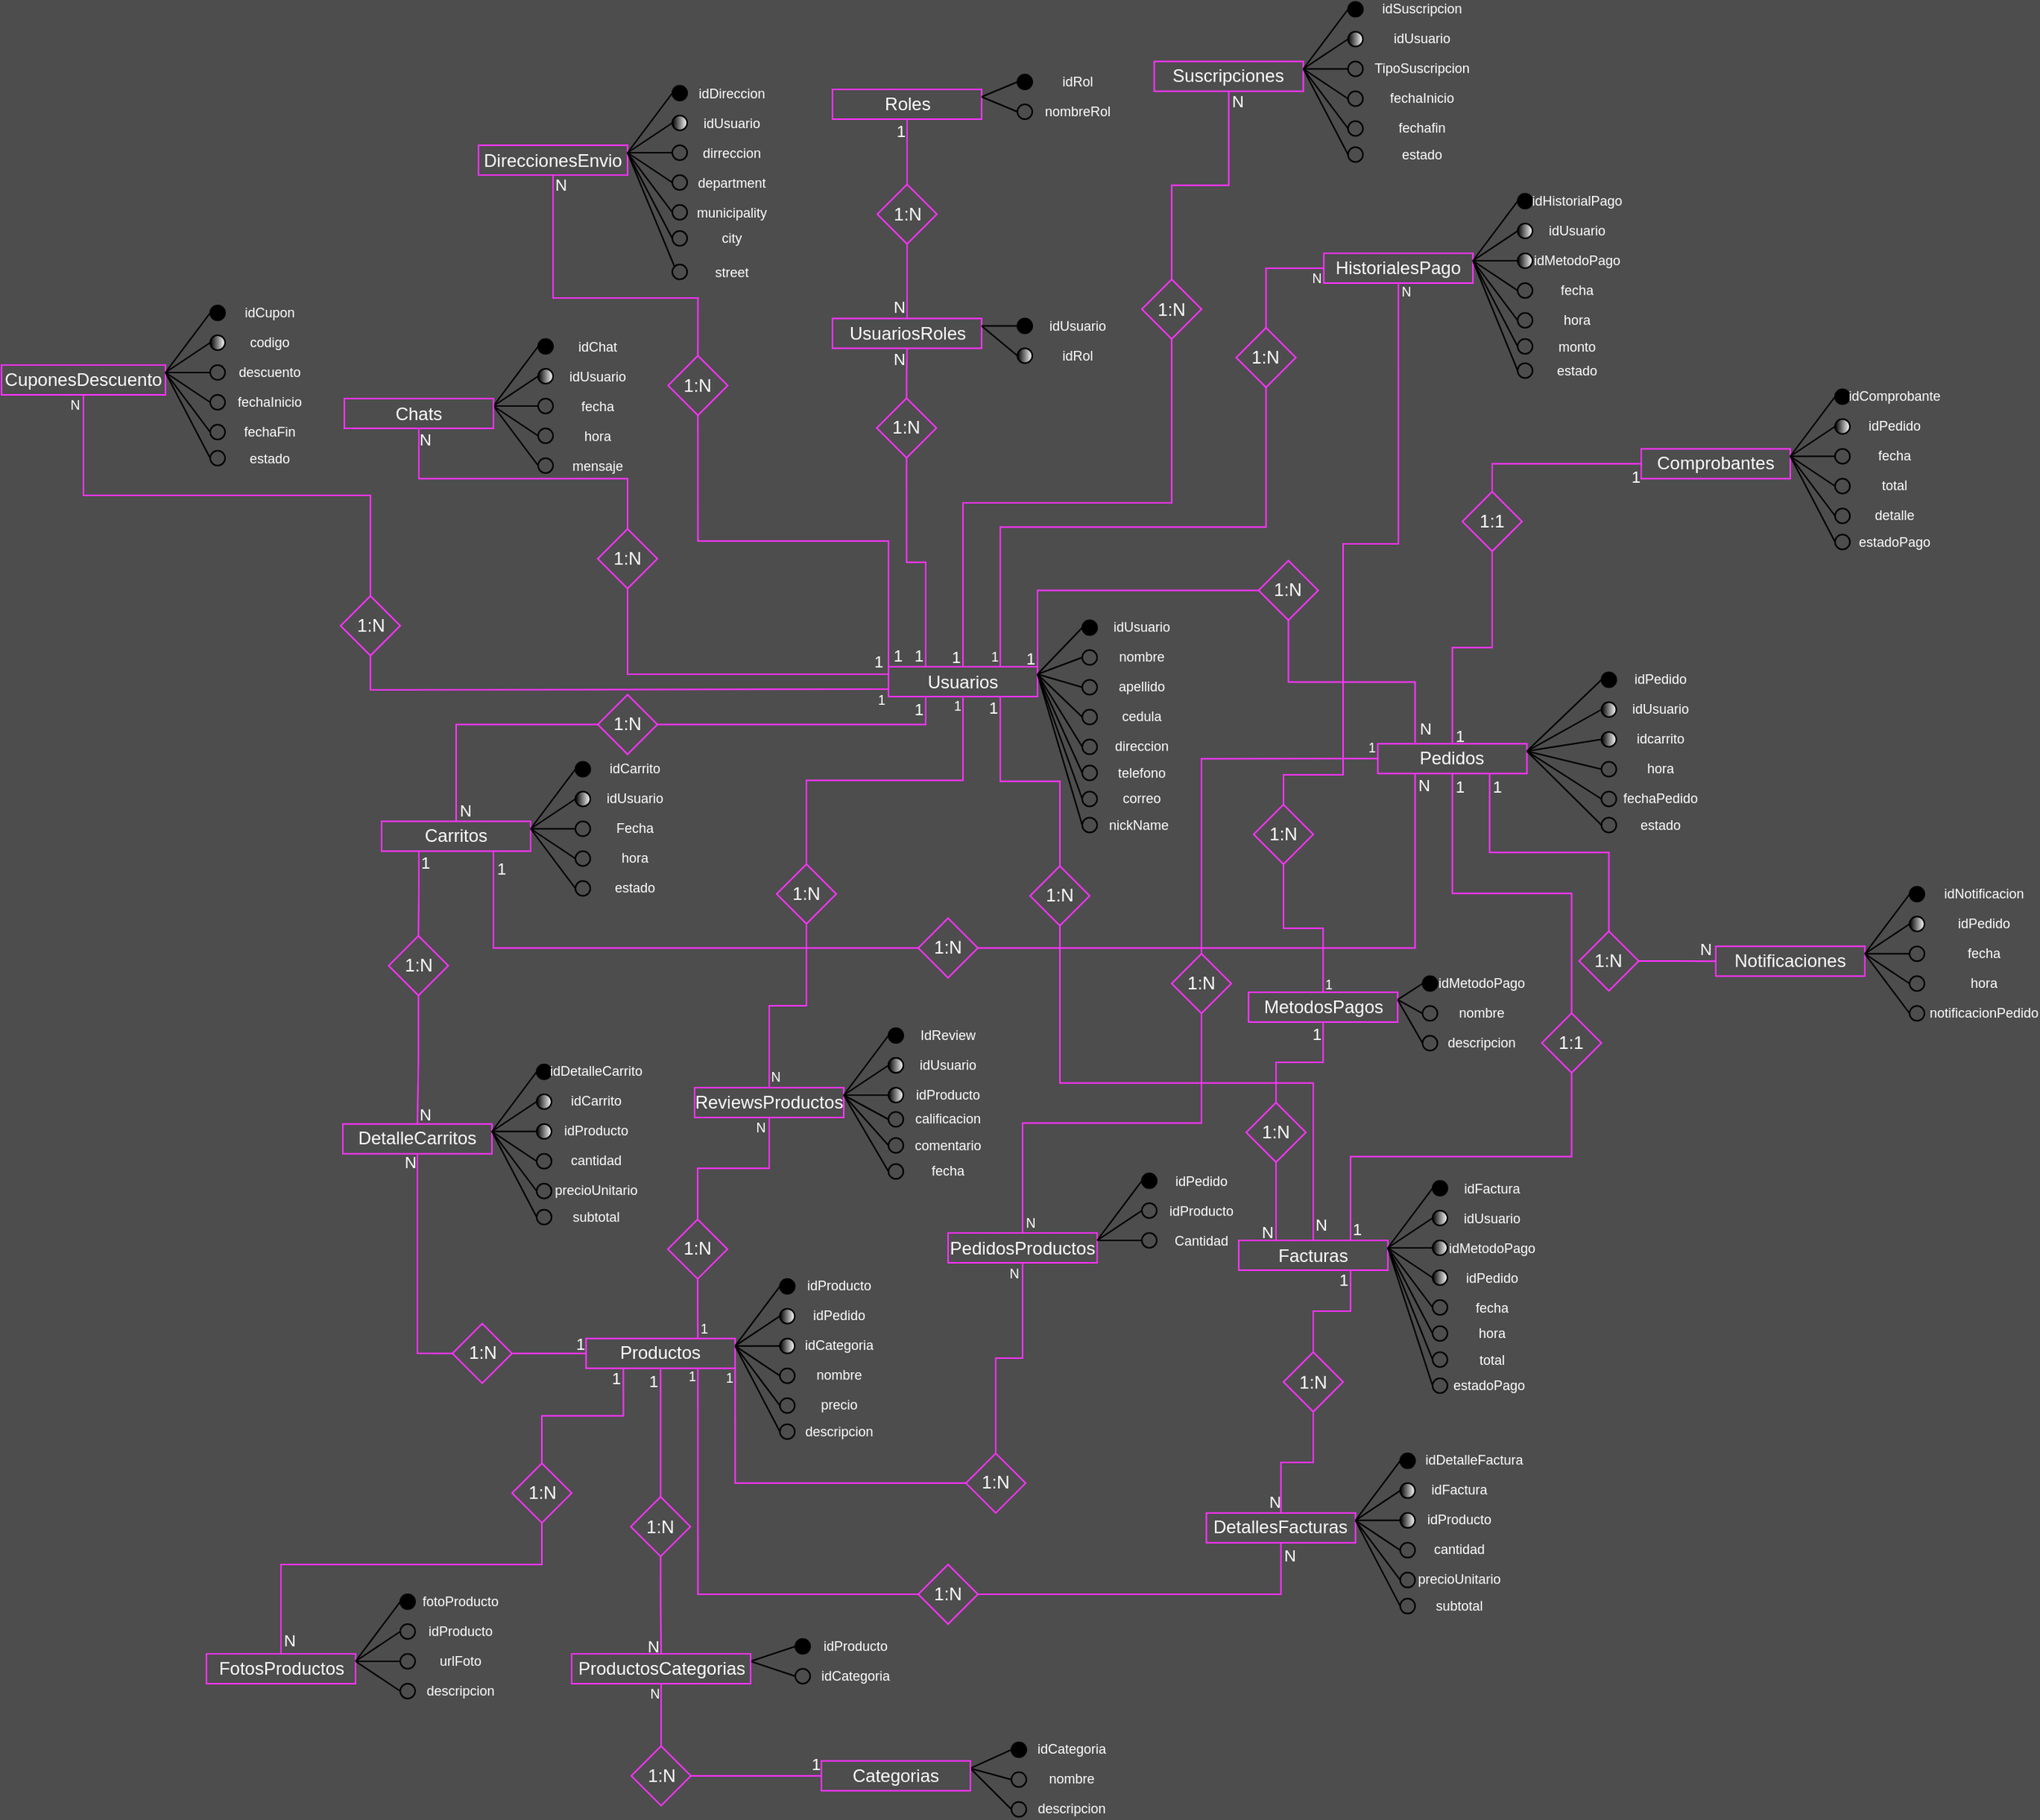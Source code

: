 <mxfile>
    <diagram id="cl9pHFJJxzllaQqiW4cm" name="Página-1">
        <mxGraphModel dx="1466" dy="607" grid="1" gridSize="10" guides="1" tooltips="1" connect="1" arrows="1" fold="1" page="0" pageScale="1" pageWidth="827" pageHeight="1169" background="#4D4D4D" math="0" shadow="0">
            <root>
                <mxCell id="0"/>
                <mxCell id="1" parent="0"/>
                <mxCell id="548" value="" style="edgeStyle=orthogonalEdgeStyle;html=1;endArrow=none;endFill=0;rounded=0;fillColor=#6a00ff;strokeColor=#FF33FF;entryX=0;entryY=0.5;entryDx=0;entryDy=0;exitX=1;exitY=0;exitDx=0;exitDy=0;fontColor=#FFFFFF;labelBackgroundColor=none;" parent="1" source="7" target="547" edge="1">
                    <mxGeometry relative="1" as="geometry">
                        <mxPoint x="530" y="520" as="sourcePoint"/>
                        <mxPoint x="700" y="480" as="targetPoint"/>
                    </mxGeometry>
                </mxCell>
                <mxCell id="550" value="1" style="edgeLabel;html=1;align=center;verticalAlign=middle;resizable=0;points=[];fontColor=#FFFFFF;labelBackgroundColor=none;" parent="548" vertex="1" connectable="0">
                    <mxGeometry x="-0.836" y="-1" relative="1" as="geometry">
                        <mxPoint x="-6" y="11" as="offset"/>
                    </mxGeometry>
                </mxCell>
                <mxCell id="748" style="edgeStyle=orthogonalEdgeStyle;rounded=0;html=1;exitX=0.5;exitY=0;exitDx=0;exitDy=0;entryX=0.5;entryY=1;entryDx=0;entryDy=0;strokeColor=#FF33FF;endArrow=none;endFill=0;fontColor=#FFFFFF;labelBackgroundColor=none;" parent="1" source="7" target="747" edge="1">
                    <mxGeometry relative="1" as="geometry">
                        <mxPoint x="575" y="395" as="targetPoint"/>
                    </mxGeometry>
                </mxCell>
                <mxCell id="750" value="1" style="edgeLabel;html=1;align=center;verticalAlign=middle;resizable=0;points=[];fontColor=#FFFFFF;labelBackgroundColor=none;" parent="748" vertex="1" connectable="0">
                    <mxGeometry x="-0.927" y="2" relative="1" as="geometry">
                        <mxPoint x="-3" y="6" as="offset"/>
                    </mxGeometry>
                </mxCell>
                <mxCell id="780" style="edgeStyle=orthogonalEdgeStyle;rounded=0;html=1;entryX=0.5;entryY=0;entryDx=0;entryDy=0;strokeColor=#FF33FF;endArrow=none;endFill=0;exitX=0.75;exitY=1;exitDx=0;exitDy=0;fontColor=#FFFFFF;labelBackgroundColor=none;" parent="1" source="7" target="563" edge="1">
                    <mxGeometry relative="1" as="geometry">
                        <mxPoint x="460" y="500" as="sourcePoint"/>
                    </mxGeometry>
                </mxCell>
                <mxCell id="782" value="1" style="edgeLabel;html=1;align=center;verticalAlign=middle;resizable=0;points=[];fontColor=#FFFFFF;labelBackgroundColor=none;" parent="780" vertex="1" connectable="0">
                    <mxGeometry x="-0.958" relative="1" as="geometry">
                        <mxPoint x="-5" y="4" as="offset"/>
                    </mxGeometry>
                </mxCell>
                <mxCell id="853" style="edgeStyle=orthogonalEdgeStyle;rounded=0;html=1;entryX=0.5;entryY=1;entryDx=0;entryDy=0;strokeColor=#FF33FF;endArrow=none;endFill=0;exitX=0;exitY=0.25;exitDx=0;exitDy=0;fontColor=#FFFFFF;labelBackgroundColor=none;" parent="1" source="7" target="852" edge="1">
                    <mxGeometry relative="1" as="geometry">
                        <mxPoint x="290" y="530" as="sourcePoint"/>
                        <Array as="points">
                            <mxPoint x="260" y="532"/>
                        </Array>
                    </mxGeometry>
                </mxCell>
                <mxCell id="855" value="1" style="edgeLabel;html=1;align=center;verticalAlign=middle;resizable=0;points=[];fontColor=#FFFFFF;labelBackgroundColor=none;" parent="853" vertex="1" connectable="0">
                    <mxGeometry x="-0.924" relative="1" as="geometry">
                        <mxPoint x="2" y="-9" as="offset"/>
                    </mxGeometry>
                </mxCell>
                <mxCell id="1101" style="edgeStyle=orthogonalEdgeStyle;rounded=0;html=1;exitX=0.5;exitY=1;exitDx=0;exitDy=0;entryX=0.5;entryY=0;entryDx=0;entryDy=0;strokeColor=#FF33FF;fontSize=9;endArrow=none;endFill=0;fontColor=#FFFFFF;labelBackgroundColor=none;" parent="1" source="7" target="1098" edge="1">
                    <mxGeometry relative="1" as="geometry"/>
                </mxCell>
                <mxCell id="1103" value="1" style="edgeLabel;html=1;align=center;verticalAlign=middle;resizable=0;points=[];fontSize=9;fontColor=#FFFFFF;labelBackgroundColor=none;" parent="1101" vertex="1" connectable="0">
                    <mxGeometry x="-0.945" relative="1" as="geometry">
                        <mxPoint x="-4" as="offset"/>
                    </mxGeometry>
                </mxCell>
                <mxCell id="7" value="Usuarios" style="whiteSpace=wrap;html=1;align=center;fillStyle=auto;strokeColor=#FF33FF;fillColor=none;gradientColor=none;gradientDirection=south;fontColor=#FFFFFF;labelBackgroundColor=none;" parent="1" vertex="1">
                    <mxGeometry x="435" y="527.5" width="100" height="20" as="geometry"/>
                </mxCell>
                <mxCell id="35" style="edgeStyle=none;html=1;exitX=0;exitY=1;exitDx=0;exitDy=0;strokeColor=#000000;fontSize=9;fontColor=#FFFFFF;labelBackgroundColor=none;" parent="1" source="13" edge="1">
                    <mxGeometry relative="1" as="geometry">
                        <mxPoint x="566.333" y="504.917" as="targetPoint"/>
                    </mxGeometry>
                </mxCell>
                <mxCell id="13" value="" style="ellipse;whiteSpace=wrap;html=1;aspect=fixed;fillStyle=auto;gradientDirection=south;strokeColor=#000000;fillColor=#000000;fontColor=#FFFFFF;labelBackgroundColor=none;" parent="1" vertex="1">
                    <mxGeometry x="565" y="496.25" width="10" height="10" as="geometry"/>
                </mxCell>
                <mxCell id="17" value="" style="endArrow=none;html=1;rounded=0;exitX=1;exitY=0.25;exitDx=0;exitDy=0;entryX=0;entryY=0.5;entryDx=0;entryDy=0;strokeColor=#000000;fontColor=#FFFFFF;labelBackgroundColor=none;" parent="1" source="7" target="13" edge="1">
                    <mxGeometry relative="1" as="geometry">
                        <mxPoint x="455" y="516.25" as="sourcePoint"/>
                        <mxPoint x="615" y="516.25" as="targetPoint"/>
                    </mxGeometry>
                </mxCell>
                <mxCell id="18" value="" style="ellipse;whiteSpace=wrap;html=1;aspect=fixed;fillStyle=auto;gradientDirection=south;strokeColor=#000000;fillColor=none;fontColor=#FFFFFF;labelBackgroundColor=none;" parent="1" vertex="1">
                    <mxGeometry x="565" y="516.25" width="10" height="10" as="geometry"/>
                </mxCell>
                <mxCell id="19" value="" style="endArrow=none;html=1;rounded=0;exitX=1;exitY=0.25;exitDx=0;exitDy=0;entryX=0;entryY=0.5;entryDx=0;entryDy=0;strokeColor=#000000;fontColor=#FFFFFF;labelBackgroundColor=none;" parent="1" source="7" target="18" edge="1">
                    <mxGeometry relative="1" as="geometry">
                        <mxPoint x="535" y="568.59" as="sourcePoint"/>
                        <mxPoint x="613.3" y="546.25" as="targetPoint"/>
                    </mxGeometry>
                </mxCell>
                <mxCell id="20" value="" style="ellipse;whiteSpace=wrap;html=1;aspect=fixed;fillStyle=auto;gradientDirection=south;strokeColor=#000000;fillColor=none;fontColor=#FFFFFF;labelBackgroundColor=none;" parent="1" vertex="1">
                    <mxGeometry x="565" y="536.25" width="10" height="10" as="geometry"/>
                </mxCell>
                <mxCell id="21" value="" style="endArrow=none;html=1;rounded=0;exitX=1;exitY=0.25;exitDx=0;exitDy=0;entryX=0;entryY=0.5;entryDx=0;entryDy=0;strokeColor=#000000;fontColor=#FFFFFF;labelBackgroundColor=none;" parent="1" source="7" target="20" edge="1">
                    <mxGeometry relative="1" as="geometry">
                        <mxPoint x="535" y="598.59" as="sourcePoint"/>
                        <mxPoint x="613.3" y="576.25" as="targetPoint"/>
                    </mxGeometry>
                </mxCell>
                <mxCell id="22" value="" style="ellipse;whiteSpace=wrap;html=1;aspect=fixed;fillStyle=auto;gradientDirection=south;strokeColor=#000000;fillColor=none;fontColor=#FFFFFF;labelBackgroundColor=none;" parent="1" vertex="1">
                    <mxGeometry x="565" y="556.25" width="10" height="10" as="geometry"/>
                </mxCell>
                <mxCell id="23" value="" style="endArrow=none;html=1;rounded=0;exitX=1;exitY=0.25;exitDx=0;exitDy=0;entryX=0;entryY=0.5;entryDx=0;entryDy=0;strokeColor=#000000;fontColor=#FFFFFF;labelBackgroundColor=none;" parent="1" source="7" target="22" edge="1">
                    <mxGeometry relative="1" as="geometry">
                        <mxPoint x="535" y="628.59" as="sourcePoint"/>
                        <mxPoint x="613.3" y="606.25" as="targetPoint"/>
                    </mxGeometry>
                </mxCell>
                <mxCell id="24" value="" style="ellipse;whiteSpace=wrap;html=1;aspect=fixed;fillStyle=auto;gradientDirection=south;strokeColor=#000000;fillColor=none;fontColor=#FFFFFF;labelBackgroundColor=none;" parent="1" vertex="1">
                    <mxGeometry x="565" y="576.25" width="10" height="10" as="geometry"/>
                </mxCell>
                <mxCell id="25" value="" style="endArrow=none;html=1;rounded=0;exitX=1;exitY=0.25;exitDx=0;exitDy=0;entryX=0;entryY=0.5;entryDx=0;entryDy=0;strokeColor=#000000;fontColor=#FFFFFF;labelBackgroundColor=none;" parent="1" source="7" target="24" edge="1">
                    <mxGeometry relative="1" as="geometry">
                        <mxPoint x="535" y="658.59" as="sourcePoint"/>
                        <mxPoint x="613.3" y="636.25" as="targetPoint"/>
                    </mxGeometry>
                </mxCell>
                <mxCell id="34" value="idUsuario" style="text;html=1;strokeColor=none;fillColor=none;align=center;verticalAlign=middle;whiteSpace=wrap;rounded=0;fillStyle=auto;strokeWidth=1;fontSize=9;container=0;movable=1;resizable=1;rotatable=1;deletable=1;editable=1;connectable=1;fontColor=#FFFFFF;labelBackgroundColor=none;" parent="1" vertex="1">
                    <mxGeometry x="575" y="496.25" width="60" height="10" as="geometry"/>
                </mxCell>
                <mxCell id="37" value="nombre" style="text;html=1;strokeColor=none;fillColor=none;align=center;verticalAlign=middle;whiteSpace=wrap;rounded=0;fillStyle=auto;strokeWidth=1;fontSize=9;fontColor=#FFFFFF;labelBackgroundColor=none;" parent="1" vertex="1">
                    <mxGeometry x="575" y="516.25" width="60" height="10" as="geometry"/>
                </mxCell>
                <mxCell id="38" value="apellido" style="text;html=1;strokeColor=none;fillColor=none;align=center;verticalAlign=middle;whiteSpace=wrap;rounded=0;fillStyle=auto;strokeWidth=1;fontSize=9;fontColor=#FFFFFF;labelBackgroundColor=none;" parent="1" vertex="1">
                    <mxGeometry x="575" y="536.25" width="60" height="10" as="geometry"/>
                </mxCell>
                <mxCell id="39" value="cedula" style="text;html=1;strokeColor=none;fillColor=none;align=center;verticalAlign=middle;whiteSpace=wrap;rounded=0;fillStyle=auto;strokeWidth=1;fontSize=9;fontColor=#FFFFFF;labelBackgroundColor=none;" parent="1" vertex="1">
                    <mxGeometry x="575" y="556.25" width="60" height="10" as="geometry"/>
                </mxCell>
                <mxCell id="40" value="direccion" style="text;html=1;strokeColor=none;fillColor=none;align=center;verticalAlign=middle;whiteSpace=wrap;rounded=0;fillStyle=auto;strokeWidth=1;fontSize=9;fontColor=#FFFFFF;labelBackgroundColor=none;" parent="1" vertex="1">
                    <mxGeometry x="575" y="576.25" width="60" height="10" as="geometry"/>
                </mxCell>
                <mxCell id="41" value="" style="ellipse;whiteSpace=wrap;html=1;aspect=fixed;fillStyle=auto;gradientDirection=south;strokeColor=#000000;fillColor=none;fontColor=#FFFFFF;labelBackgroundColor=none;" parent="1" vertex="1">
                    <mxGeometry x="565" y="593.75" width="10" height="10" as="geometry"/>
                </mxCell>
                <mxCell id="42" value="" style="endArrow=none;html=1;rounded=0;exitX=1;exitY=0.25;exitDx=0;exitDy=0;entryX=0;entryY=0.5;entryDx=0;entryDy=0;strokeColor=#000000;fontColor=#FFFFFF;labelBackgroundColor=none;" parent="1" source="7" target="41" edge="1">
                    <mxGeometry relative="1" as="geometry">
                        <mxPoint x="535" y="558.75" as="sourcePoint"/>
                        <mxPoint x="613.3" y="653.75" as="targetPoint"/>
                    </mxGeometry>
                </mxCell>
                <mxCell id="43" value="telefono" style="text;html=1;strokeColor=none;fillColor=none;align=center;verticalAlign=middle;whiteSpace=wrap;rounded=0;fillStyle=auto;strokeWidth=1;fontSize=9;fontColor=#FFFFFF;labelBackgroundColor=none;" parent="1" vertex="1">
                    <mxGeometry x="575" y="593.75" width="60" height="10" as="geometry"/>
                </mxCell>
                <mxCell id="44" value="" style="ellipse;whiteSpace=wrap;html=1;aspect=fixed;fillStyle=auto;gradientDirection=south;strokeColor=#000000;fillColor=none;fontColor=#FFFFFF;labelBackgroundColor=none;" parent="1" vertex="1">
                    <mxGeometry x="565" y="611.25" width="10" height="10" as="geometry"/>
                </mxCell>
                <mxCell id="45" value="" style="endArrow=none;html=1;rounded=0;exitX=1;exitY=0.25;exitDx=0;exitDy=0;entryX=0;entryY=0.5;entryDx=0;entryDy=0;strokeColor=#000000;fontColor=#FFFFFF;labelBackgroundColor=none;" parent="1" source="7" target="44" edge="1">
                    <mxGeometry relative="1" as="geometry">
                        <mxPoint x="535" y="576.25" as="sourcePoint"/>
                        <mxPoint x="613.3" y="671.25" as="targetPoint"/>
                    </mxGeometry>
                </mxCell>
                <mxCell id="46" value="correo" style="text;html=1;strokeColor=none;fillColor=none;align=center;verticalAlign=middle;whiteSpace=wrap;rounded=0;fillStyle=auto;strokeWidth=1;fontSize=9;fontColor=#FFFFFF;labelBackgroundColor=none;" parent="1" vertex="1">
                    <mxGeometry x="575" y="611.25" width="60" height="10" as="geometry"/>
                </mxCell>
                <mxCell id="47" value="" style="ellipse;whiteSpace=wrap;html=1;aspect=fixed;fillStyle=auto;gradientDirection=south;strokeColor=#000000;fillColor=none;fontColor=#FFFFFF;labelBackgroundColor=none;" parent="1" vertex="1">
                    <mxGeometry x="565" y="628.75" width="10" height="10" as="geometry"/>
                </mxCell>
                <mxCell id="48" value="" style="endArrow=none;html=1;rounded=0;exitX=1;exitY=0.25;exitDx=0;exitDy=0;entryX=0;entryY=0.5;entryDx=0;entryDy=0;strokeColor=#000000;fontColor=#FFFFFF;labelBackgroundColor=none;" parent="1" source="7" target="47" edge="1">
                    <mxGeometry relative="1" as="geometry">
                        <mxPoint x="535" y="593.75" as="sourcePoint"/>
                        <mxPoint x="613.3" y="688.75" as="targetPoint"/>
                    </mxGeometry>
                </mxCell>
                <mxCell id="49" value="nickName" style="text;html=1;strokeColor=none;fillColor=none;align=center;verticalAlign=middle;whiteSpace=wrap;rounded=0;fillStyle=auto;strokeWidth=1;fontSize=9;fontColor=#FFFFFF;labelBackgroundColor=none;" parent="1" vertex="1">
                    <mxGeometry x="573.3" y="628.75" width="60" height="10" as="geometry"/>
                </mxCell>
                <mxCell id="723" style="edgeStyle=orthogonalEdgeStyle;rounded=0;html=1;exitX=0.75;exitY=1;exitDx=0;exitDy=0;entryX=0;entryY=0.5;entryDx=0;entryDy=0;strokeColor=#FF33FF;endArrow=none;endFill=0;fontColor=#FFFFFF;labelBackgroundColor=none;" parent="1" source="103" target="565" edge="1">
                    <mxGeometry relative="1" as="geometry"/>
                </mxCell>
                <mxCell id="725" value="1" style="edgeLabel;html=1;align=center;verticalAlign=middle;resizable=0;points=[];fontColor=#FFFFFF;labelBackgroundColor=none;" parent="723" vertex="1" connectable="0">
                    <mxGeometry x="-0.941" relative="1" as="geometry">
                        <mxPoint x="5" y="1" as="offset"/>
                    </mxGeometry>
                </mxCell>
                <mxCell id="943" style="edgeStyle=orthogonalEdgeStyle;rounded=0;html=1;entryX=0.5;entryY=0;entryDx=0;entryDy=0;strokeColor=#FF33FF;endArrow=none;endFill=0;exitX=0.25;exitY=1;exitDx=0;exitDy=0;fontColor=#FFFFFF;labelBackgroundColor=none;" parent="1" source="103" target="555" edge="1">
                    <mxGeometry relative="1" as="geometry">
                        <mxPoint x="110" y="670" as="sourcePoint"/>
                    </mxGeometry>
                </mxCell>
                <mxCell id="945" value="1" style="edgeLabel;html=1;align=center;verticalAlign=middle;resizable=0;points=[];fontColor=#FFFFFF;labelBackgroundColor=none;" parent="943" vertex="1" connectable="0">
                    <mxGeometry x="-0.906" relative="1" as="geometry">
                        <mxPoint x="4" y="5" as="offset"/>
                    </mxGeometry>
                </mxCell>
                <mxCell id="103" value="Carritos" style="whiteSpace=wrap;html=1;align=center;fillStyle=auto;strokeColor=#FF33FF;fillColor=none;gradientColor=none;gradientDirection=south;fontColor=#FFFFFF;labelBackgroundColor=none;" parent="1" vertex="1">
                    <mxGeometry x="95.0" y="631.25" width="100" height="20" as="geometry"/>
                </mxCell>
                <mxCell id="104" style="edgeStyle=none;html=1;exitX=0;exitY=1;exitDx=0;exitDy=0;strokeColor=#000000;fontSize=9;fontColor=#FFFFFF;labelBackgroundColor=none;" parent="1" source="105" edge="1">
                    <mxGeometry relative="1" as="geometry">
                        <mxPoint x="226.333" y="599.917" as="targetPoint"/>
                    </mxGeometry>
                </mxCell>
                <mxCell id="105" value="" style="ellipse;whiteSpace=wrap;html=1;aspect=fixed;fillStyle=auto;gradientDirection=south;strokeColor=#000000;fillColor=#000000;fontColor=#FFFFFF;labelBackgroundColor=none;" parent="1" vertex="1">
                    <mxGeometry x="225.0" y="591.25" width="10" height="10" as="geometry"/>
                </mxCell>
                <mxCell id="106" value="" style="endArrow=none;html=1;rounded=0;exitX=1;exitY=0.25;exitDx=0;exitDy=0;entryX=0;entryY=0.5;entryDx=0;entryDy=0;strokeColor=#000000;fontColor=#FFFFFF;labelBackgroundColor=none;" parent="1" source="103" target="105" edge="1">
                    <mxGeometry relative="1" as="geometry">
                        <mxPoint x="115.0" y="611.25" as="sourcePoint"/>
                        <mxPoint x="275.0" y="611.25" as="targetPoint"/>
                    </mxGeometry>
                </mxCell>
                <mxCell id="107" value="" style="ellipse;whiteSpace=wrap;html=1;aspect=fixed;fillStyle=auto;gradientDirection=west;strokeColor=#000000;fillColor=default;gradientColor=default;fontColor=#FFFFFF;labelBackgroundColor=none;" parent="1" vertex="1">
                    <mxGeometry x="225.0" y="611.25" width="10" height="10" as="geometry"/>
                </mxCell>
                <mxCell id="108" value="" style="endArrow=none;html=1;rounded=0;exitX=1;exitY=0.25;exitDx=0;exitDy=0;entryX=0;entryY=0.5;entryDx=0;entryDy=0;strokeColor=#000000;fontColor=#FFFFFF;labelBackgroundColor=none;" parent="1" source="103" target="107" edge="1">
                    <mxGeometry relative="1" as="geometry">
                        <mxPoint x="195.0" y="663.59" as="sourcePoint"/>
                        <mxPoint x="273.3" y="641.25" as="targetPoint"/>
                    </mxGeometry>
                </mxCell>
                <mxCell id="109" value="" style="ellipse;whiteSpace=wrap;html=1;aspect=fixed;fillStyle=auto;gradientDirection=south;strokeColor=#000000;fillColor=none;fontColor=#FFFFFF;labelBackgroundColor=none;" parent="1" vertex="1">
                    <mxGeometry x="225.0" y="631.25" width="10" height="10" as="geometry"/>
                </mxCell>
                <mxCell id="110" value="" style="endArrow=none;html=1;rounded=0;exitX=1;exitY=0.25;exitDx=0;exitDy=0;entryX=0;entryY=0.5;entryDx=0;entryDy=0;strokeColor=#000000;fontColor=#FFFFFF;labelBackgroundColor=none;" parent="1" source="103" target="109" edge="1">
                    <mxGeometry relative="1" as="geometry">
                        <mxPoint x="195.0" y="693.59" as="sourcePoint"/>
                        <mxPoint x="273.3" y="671.25" as="targetPoint"/>
                    </mxGeometry>
                </mxCell>
                <mxCell id="111" value="" style="ellipse;whiteSpace=wrap;html=1;aspect=fixed;fillStyle=auto;gradientDirection=south;strokeColor=#000000;fillColor=none;fontColor=#FFFFFF;labelBackgroundColor=none;" parent="1" vertex="1">
                    <mxGeometry x="225.0" y="651.25" width="10" height="10" as="geometry"/>
                </mxCell>
                <mxCell id="112" value="" style="endArrow=none;html=1;rounded=0;exitX=1;exitY=0.25;exitDx=0;exitDy=0;entryX=0;entryY=0.5;entryDx=0;entryDy=0;strokeColor=#000000;fontColor=#FFFFFF;labelBackgroundColor=none;" parent="1" source="103" target="111" edge="1">
                    <mxGeometry relative="1" as="geometry">
                        <mxPoint x="195.0" y="723.59" as="sourcePoint"/>
                        <mxPoint x="273.3" y="701.25" as="targetPoint"/>
                    </mxGeometry>
                </mxCell>
                <mxCell id="113" value="" style="ellipse;whiteSpace=wrap;html=1;aspect=fixed;fillStyle=auto;gradientDirection=south;strokeColor=#000000;fillColor=none;fontColor=#FFFFFF;labelBackgroundColor=none;" parent="1" vertex="1">
                    <mxGeometry x="225.0" y="671.25" width="10" height="10" as="geometry"/>
                </mxCell>
                <mxCell id="114" value="" style="endArrow=none;html=1;rounded=0;exitX=1;exitY=0.25;exitDx=0;exitDy=0;entryX=0;entryY=0.5;entryDx=0;entryDy=0;strokeColor=#000000;fontColor=#FFFFFF;labelBackgroundColor=none;" parent="1" source="103" target="113" edge="1">
                    <mxGeometry relative="1" as="geometry">
                        <mxPoint x="195.0" y="753.59" as="sourcePoint"/>
                        <mxPoint x="273.3" y="731.25" as="targetPoint"/>
                    </mxGeometry>
                </mxCell>
                <mxCell id="523" value="Roles" style="whiteSpace=wrap;html=1;align=center;fillStyle=auto;gradientDirection=south;strokeColor=#FF33FF;fillColor=none;fontColor=#FFFFFF;labelBackgroundColor=none;" parent="1" vertex="1">
                    <mxGeometry x="397.5" y="140" width="100" height="20" as="geometry"/>
                </mxCell>
                <mxCell id="524" style="edgeStyle=none;html=1;exitX=0;exitY=1;exitDx=0;exitDy=0;strokeColor=#000000;fontSize=9;fontColor=#FFFFFF;labelBackgroundColor=none;" parent="1" source="525" edge="1">
                    <mxGeometry relative="1" as="geometry">
                        <mxPoint x="522.833" y="138.667" as="targetPoint"/>
                    </mxGeometry>
                </mxCell>
                <mxCell id="525" value="" style="ellipse;whiteSpace=wrap;html=1;aspect=fixed;fillStyle=auto;gradientDirection=south;strokeColor=#000000;fillColor=#000000;fontColor=#FFFFFF;labelBackgroundColor=none;" parent="1" vertex="1">
                    <mxGeometry x="521.5" y="130" width="10" height="10" as="geometry"/>
                </mxCell>
                <mxCell id="526" value="" style="endArrow=none;html=1;rounded=0;exitX=1;exitY=0.25;exitDx=0;exitDy=0;entryX=0;entryY=0.5;entryDx=0;entryDy=0;strokeColor=#000000;fontColor=#FFFFFF;labelBackgroundColor=none;" parent="1" source="523" target="525" edge="1">
                    <mxGeometry relative="1" as="geometry">
                        <mxPoint x="411.5" y="150" as="sourcePoint"/>
                        <mxPoint x="571.5" y="150" as="targetPoint"/>
                    </mxGeometry>
                </mxCell>
                <mxCell id="527" value="" style="ellipse;whiteSpace=wrap;html=1;aspect=fixed;fillStyle=auto;gradientDirection=south;strokeColor=#000000;fillColor=none;fontColor=#FFFFFF;labelBackgroundColor=none;" parent="1" vertex="1">
                    <mxGeometry x="521.5" y="150" width="10" height="10" as="geometry"/>
                </mxCell>
                <mxCell id="528" value="" style="endArrow=none;html=1;rounded=0;exitX=1;exitY=0.25;exitDx=0;exitDy=0;entryX=0;entryY=0.5;entryDx=0;entryDy=0;strokeColor=#000000;fontColor=#FFFFFF;labelBackgroundColor=none;" parent="1" source="523" target="527" edge="1">
                    <mxGeometry relative="1" as="geometry">
                        <mxPoint x="491.5" y="202.34" as="sourcePoint"/>
                        <mxPoint x="569.8" y="180" as="targetPoint"/>
                    </mxGeometry>
                </mxCell>
                <mxCell id="529" value="idRol" style="text;html=1;strokeColor=none;fillColor=none;align=center;verticalAlign=middle;whiteSpace=wrap;rounded=0;fillStyle=auto;strokeWidth=1;fontSize=9;container=0;movable=1;resizable=1;rotatable=1;deletable=1;editable=1;connectable=1;fontColor=#FFFFFF;labelBackgroundColor=none;" parent="1" vertex="1">
                    <mxGeometry x="531.5" y="130" width="60" height="10" as="geometry"/>
                </mxCell>
                <mxCell id="530" value="nombreRol" style="text;html=1;strokeColor=none;fillColor=none;align=center;verticalAlign=middle;whiteSpace=wrap;rounded=0;fillStyle=auto;strokeWidth=1;fontSize=9;fontColor=#FFFFFF;labelBackgroundColor=none;" parent="1" vertex="1">
                    <mxGeometry x="531.5" y="150" width="60" height="10" as="geometry"/>
                </mxCell>
                <mxCell id="531" value="UsuariosRoles" style="whiteSpace=wrap;html=1;align=center;fillStyle=auto;strokeColor=#FF33FF;fillColor=none;gradientColor=none;gradientDirection=south;fontColor=#FFFFFF;labelBackgroundColor=none;" parent="1" vertex="1">
                    <mxGeometry x="397.5" y="293.75" width="100" height="20" as="geometry"/>
                </mxCell>
                <mxCell id="532" style="edgeStyle=none;html=1;exitX=0;exitY=1;exitDx=0;exitDy=0;strokeColor=#000000;fontSize=9;fontColor=#FFFFFF;labelBackgroundColor=none;" parent="1" source="533" edge="1">
                    <mxGeometry relative="1" as="geometry">
                        <mxPoint x="522.833" y="302.417" as="targetPoint"/>
                    </mxGeometry>
                </mxCell>
                <mxCell id="533" value="" style="ellipse;whiteSpace=wrap;html=1;aspect=fixed;fillStyle=auto;gradientDirection=west;strokeColor=#000000;fillColor=#000000;gradientColor=default;fontColor=#FFFFFF;labelBackgroundColor=none;" parent="1" vertex="1">
                    <mxGeometry x="521.5" y="293.75" width="10" height="10" as="geometry"/>
                </mxCell>
                <mxCell id="534" value="" style="endArrow=none;html=1;rounded=0;exitX=1;exitY=0.25;exitDx=0;exitDy=0;entryX=0;entryY=0.5;entryDx=0;entryDy=0;strokeColor=#000000;fontColor=#FFFFFF;labelBackgroundColor=none;" parent="1" source="531" target="533" edge="1">
                    <mxGeometry relative="1" as="geometry">
                        <mxPoint x="411.5" y="313.75" as="sourcePoint"/>
                        <mxPoint x="571.5" y="313.75" as="targetPoint"/>
                    </mxGeometry>
                </mxCell>
                <mxCell id="535" value="" style="ellipse;whiteSpace=wrap;html=1;aspect=fixed;fillStyle=auto;gradientDirection=west;strokeColor=#000000;fillColor=default;gradientColor=default;fontColor=#FFFFFF;labelBackgroundColor=none;" parent="1" vertex="1">
                    <mxGeometry x="521.5" y="313.75" width="10" height="10" as="geometry"/>
                </mxCell>
                <mxCell id="536" value="" style="endArrow=none;html=1;rounded=0;exitX=1;exitY=0.25;exitDx=0;exitDy=0;entryX=0;entryY=0.5;entryDx=0;entryDy=0;strokeColor=#000000;fontColor=#FFFFFF;labelBackgroundColor=none;" parent="1" source="531" target="535" edge="1">
                    <mxGeometry relative="1" as="geometry">
                        <mxPoint x="491.5" y="366.09" as="sourcePoint"/>
                        <mxPoint x="569.8" y="343.75" as="targetPoint"/>
                    </mxGeometry>
                </mxCell>
                <mxCell id="537" value="idUsuario" style="text;html=1;strokeColor=none;fillColor=none;align=center;verticalAlign=middle;whiteSpace=wrap;rounded=0;fillStyle=auto;strokeWidth=1;fontSize=9;container=0;movable=1;resizable=1;rotatable=1;deletable=1;editable=1;connectable=1;fontColor=#FFFFFF;labelBackgroundColor=none;" parent="1" vertex="1">
                    <mxGeometry x="531.5" y="293.75" width="60" height="10" as="geometry"/>
                </mxCell>
                <mxCell id="538" value="idRol" style="text;html=1;strokeColor=none;fillColor=none;align=center;verticalAlign=middle;whiteSpace=wrap;rounded=0;fillStyle=auto;strokeWidth=1;fontSize=9;fontColor=#FFFFFF;labelBackgroundColor=none;" parent="1" vertex="1">
                    <mxGeometry x="531.5" y="313.75" width="60" height="10" as="geometry"/>
                </mxCell>
                <mxCell id="721" style="rounded=0;html=1;strokeColor=#FF33FF;endArrow=none;endFill=0;entryX=0.25;entryY=0;entryDx=0;entryDy=0;exitX=0.5;exitY=1;exitDx=0;exitDy=0;edgeStyle=orthogonalEdgeStyle;fontColor=#FFFFFF;labelBackgroundColor=none;" parent="1" source="547" target="701" edge="1">
                    <mxGeometry relative="1" as="geometry">
                        <mxPoint x="770" y="480" as="sourcePoint"/>
                        <mxPoint x="710" y="560" as="targetPoint"/>
                    </mxGeometry>
                </mxCell>
                <mxCell id="722" value="N" style="edgeLabel;html=1;align=center;verticalAlign=middle;resizable=0;points=[];fontColor=#FFFFFF;labelBackgroundColor=none;" parent="721" vertex="1" connectable="0">
                    <mxGeometry x="0.918" y="1" relative="1" as="geometry">
                        <mxPoint x="5" y="-4" as="offset"/>
                    </mxGeometry>
                </mxCell>
                <mxCell id="547" value="1:N" style="rhombus;whiteSpace=wrap;html=1;fillColor=none;strokeColor=#FF33FF;fillStyle=auto;gradientColor=none;gradientDirection=south;fontColor=#FFFFFF;labelBackgroundColor=none;" parent="1" vertex="1">
                    <mxGeometry x="683.3" y="456.25" width="40" height="40" as="geometry"/>
                </mxCell>
                <mxCell id="966" style="edgeStyle=orthogonalEdgeStyle;rounded=0;html=1;exitX=0.5;exitY=1;exitDx=0;exitDy=0;entryX=0.5;entryY=0;entryDx=0;entryDy=0;strokeColor=#FF33FF;endArrow=none;endFill=0;fontColor=#FFFFFF;labelBackgroundColor=none;" parent="1" source="553" target="951" edge="1">
                    <mxGeometry relative="1" as="geometry">
                        <Array as="points">
                            <mxPoint x="203" y="1130"/>
                            <mxPoint x="28" y="1130"/>
                        </Array>
                    </mxGeometry>
                </mxCell>
                <mxCell id="967" value="N" style="edgeLabel;html=1;align=center;verticalAlign=middle;resizable=0;points=[];fontColor=#FFFFFF;labelBackgroundColor=none;" parent="966" vertex="1" connectable="0">
                    <mxGeometry x="0.876" relative="1" as="geometry">
                        <mxPoint x="5" y="7" as="offset"/>
                    </mxGeometry>
                </mxCell>
                <mxCell id="553" value="1:N" style="rhombus;whiteSpace=wrap;html=1;fillColor=none;strokeColor=#FF33FF;fillStyle=auto;gradientColor=none;gradientDirection=south;fontColor=#FFFFFF;labelBackgroundColor=none;" parent="1" vertex="1">
                    <mxGeometry x="182.5" y="1062.09" width="40" height="40" as="geometry"/>
                </mxCell>
                <mxCell id="947" style="rounded=0;html=1;exitX=0;exitY=0.5;exitDx=0;exitDy=0;entryX=0.5;entryY=1;entryDx=0;entryDy=0;strokeColor=#FF33FF;endArrow=none;endFill=0;edgeStyle=orthogonalEdgeStyle;fontColor=#FFFFFF;labelBackgroundColor=none;" parent="1" source="554" target="921" edge="1">
                    <mxGeometry relative="1" as="geometry"/>
                </mxCell>
                <mxCell id="950" value="N" style="edgeLabel;html=1;align=center;verticalAlign=middle;resizable=0;points=[];fontColor=#FFFFFF;labelBackgroundColor=none;" parent="947" vertex="1" connectable="0">
                    <mxGeometry x="0.979" relative="1" as="geometry">
                        <mxPoint x="-5" y="4" as="offset"/>
                    </mxGeometry>
                </mxCell>
                <mxCell id="948" style="edgeStyle=orthogonalEdgeStyle;rounded=0;html=1;exitX=1;exitY=0.5;exitDx=0;exitDy=0;entryX=0;entryY=0.5;entryDx=0;entryDy=0;strokeColor=#FF33FF;endArrow=none;endFill=0;fontColor=#FFFFFF;labelBackgroundColor=none;" parent="1" source="554" target="641" edge="1">
                    <mxGeometry relative="1" as="geometry"/>
                </mxCell>
                <mxCell id="949" value="1" style="edgeLabel;html=1;align=center;verticalAlign=middle;resizable=0;points=[];fontColor=#FFFFFF;labelBackgroundColor=none;" parent="948" vertex="1" connectable="0">
                    <mxGeometry x="0.954" relative="1" as="geometry">
                        <mxPoint x="-3" y="-7" as="offset"/>
                    </mxGeometry>
                </mxCell>
                <mxCell id="554" value="1:N" style="rhombus;whiteSpace=wrap;html=1;fillColor=none;strokeColor=#FF33FF;fillStyle=auto;gradientColor=none;gradientDirection=south;fontColor=#FFFFFF;labelBackgroundColor=none;" parent="1" vertex="1">
                    <mxGeometry x="142.5" y="968.34" width="40" height="40" as="geometry"/>
                </mxCell>
                <mxCell id="944" style="edgeStyle=orthogonalEdgeStyle;rounded=0;html=1;exitX=0.5;exitY=1;exitDx=0;exitDy=0;entryX=0.5;entryY=0;entryDx=0;entryDy=0;strokeColor=#FF33FF;endArrow=none;endFill=0;fontColor=#FFFFFF;labelBackgroundColor=none;" parent="1" source="555" target="921" edge="1">
                    <mxGeometry relative="1" as="geometry"/>
                </mxCell>
                <mxCell id="946" value="N" style="edgeLabel;html=1;align=center;verticalAlign=middle;resizable=0;points=[];fontColor=#FFFFFF;labelBackgroundColor=none;" parent="944" vertex="1" connectable="0">
                    <mxGeometry x="0.885" y="1" relative="1" as="geometry">
                        <mxPoint x="4" y="-2" as="offset"/>
                    </mxGeometry>
                </mxCell>
                <mxCell id="555" value="1:N" style="rhombus;whiteSpace=wrap;html=1;fillColor=none;strokeColor=#FF33FF;fillStyle=auto;gradientColor=none;gradientDirection=south;fontColor=#FFFFFF;labelBackgroundColor=none;" parent="1" vertex="1">
                    <mxGeometry x="99.7" y="708.13" width="40" height="40" as="geometry"/>
                </mxCell>
                <mxCell id="827" style="rounded=0;html=1;exitX=0.5;exitY=1;exitDx=0;exitDy=0;entryX=0.5;entryY=0;entryDx=0;entryDy=0;strokeColor=#FF33FF;endArrow=none;endFill=0;edgeStyle=orthogonalEdgeStyle;fontColor=#FFFFFF;labelBackgroundColor=none;" parent="1" source="560" target="806" edge="1">
                    <mxGeometry relative="1" as="geometry"/>
                </mxCell>
                <mxCell id="829" value="N" style="edgeLabel;html=1;align=center;verticalAlign=middle;resizable=0;points=[];fontColor=#FFFFFF;labelBackgroundColor=none;" parent="827" vertex="1" connectable="0">
                    <mxGeometry x="0.819" y="-1" relative="1" as="geometry">
                        <mxPoint x="-4" as="offset"/>
                    </mxGeometry>
                </mxCell>
                <mxCell id="560" value="1:N" style="rhombus;whiteSpace=wrap;html=1;fillColor=none;strokeColor=#FF33FF;fillStyle=auto;gradientColor=none;gradientDirection=south;fontColor=#FFFFFF;labelBackgroundColor=none;" parent="1" vertex="1">
                    <mxGeometry x="700" y="987.5" width="40" height="40" as="geometry"/>
                </mxCell>
                <mxCell id="795" style="edgeStyle=orthogonalEdgeStyle;rounded=0;html=1;exitX=0.5;exitY=1;exitDx=0;exitDy=0;entryX=0.25;entryY=0;entryDx=0;entryDy=0;strokeColor=#FF33FF;endArrow=none;endFill=0;fontColor=#FFFFFF;labelBackgroundColor=none;" parent="1" source="562" target="752" edge="1">
                    <mxGeometry relative="1" as="geometry"/>
                </mxCell>
                <mxCell id="798" value="N" style="edgeLabel;html=1;align=center;verticalAlign=middle;resizable=0;points=[];fontColor=#FFFFFF;labelBackgroundColor=none;" parent="795" vertex="1" connectable="0">
                    <mxGeometry x="0.917" y="-1" relative="1" as="geometry">
                        <mxPoint x="-5" y="-4" as="offset"/>
                    </mxGeometry>
                </mxCell>
                <mxCell id="796" style="edgeStyle=orthogonalEdgeStyle;rounded=0;html=1;entryX=0.5;entryY=1;entryDx=0;entryDy=0;strokeColor=#FF33FF;endArrow=none;endFill=0;exitX=0.5;exitY=0;exitDx=0;exitDy=0;fontColor=#FFFFFF;labelBackgroundColor=none;" parent="1" source="562" target="784" edge="1">
                    <mxGeometry relative="1" as="geometry">
                        <mxPoint x="670" y="840" as="sourcePoint"/>
                    </mxGeometry>
                </mxCell>
                <mxCell id="797" value="1" style="edgeLabel;html=1;align=center;verticalAlign=middle;resizable=0;points=[];fontColor=#FFFFFF;labelBackgroundColor=none;" parent="796" vertex="1" connectable="0">
                    <mxGeometry x="0.843" relative="1" as="geometry">
                        <mxPoint x="-5" y="1" as="offset"/>
                    </mxGeometry>
                </mxCell>
                <mxCell id="562" value="1:N" style="rhombus;whiteSpace=wrap;html=1;fillColor=none;strokeColor=#FF33FF;fillStyle=auto;gradientColor=none;gradientDirection=south;fontColor=#FFFFFF;labelBackgroundColor=none;" parent="1" vertex="1">
                    <mxGeometry x="675" y="820.0" width="40" height="40" as="geometry"/>
                </mxCell>
                <mxCell id="781" style="edgeStyle=orthogonalEdgeStyle;rounded=0;html=1;exitX=0.5;exitY=1;exitDx=0;exitDy=0;strokeColor=#FF33FF;endArrow=none;endFill=0;entryX=0.5;entryY=0;entryDx=0;entryDy=0;fontColor=#FFFFFF;labelBackgroundColor=none;" parent="1" source="563" target="752" edge="1">
                    <mxGeometry relative="1" as="geometry">
                        <mxPoint x="630" y="701.25" as="sourcePoint"/>
                        <mxPoint x="570" y="870" as="targetPoint"/>
                    </mxGeometry>
                </mxCell>
                <mxCell id="783" value="N" style="edgeLabel;html=1;align=center;verticalAlign=middle;resizable=0;points=[];fontColor=#FFFFFF;labelBackgroundColor=none;" parent="781" vertex="1" connectable="0">
                    <mxGeometry x="0.923" relative="1" as="geometry">
                        <mxPoint x="5" y="4" as="offset"/>
                    </mxGeometry>
                </mxCell>
                <mxCell id="563" value="1:N" style="rhombus;whiteSpace=wrap;html=1;fillColor=none;strokeColor=#FF33FF;fillStyle=auto;gradientColor=none;gradientDirection=south;fontColor=#FFFFFF;labelBackgroundColor=none;" parent="1" vertex="1">
                    <mxGeometry x="530" y="661.25" width="40" height="40" as="geometry"/>
                </mxCell>
                <mxCell id="724" style="edgeStyle=orthogonalEdgeStyle;rounded=0;html=1;exitX=1;exitY=0.5;exitDx=0;exitDy=0;entryX=0.25;entryY=1;entryDx=0;entryDy=0;strokeColor=#FF33FF;endArrow=none;endFill=0;fontColor=#FFFFFF;labelBackgroundColor=none;" parent="1" source="565" target="701" edge="1">
                    <mxGeometry relative="1" as="geometry"/>
                </mxCell>
                <mxCell id="726" value="N" style="edgeLabel;html=1;align=center;verticalAlign=middle;resizable=0;points=[];fontColor=#FFFFFF;labelBackgroundColor=none;" parent="724" vertex="1" connectable="0">
                    <mxGeometry x="0.935" y="1" relative="1" as="geometry">
                        <mxPoint x="6" y="-6" as="offset"/>
                    </mxGeometry>
                </mxCell>
                <mxCell id="565" value="1:N" style="rhombus;whiteSpace=wrap;html=1;fillColor=none;strokeColor=#FF33FF;fillStyle=auto;gradientColor=none;gradientDirection=south;fontColor=#FFFFFF;labelBackgroundColor=none;" parent="1" vertex="1">
                    <mxGeometry x="455" y="696.25" width="40" height="40" as="geometry"/>
                </mxCell>
                <mxCell id="690" style="edgeStyle=orthogonalEdgeStyle;rounded=0;html=1;exitX=0;exitY=0.5;exitDx=0;exitDy=0;entryX=0.5;entryY=0;entryDx=0;entryDy=0;strokeColor=#FF33FF;endArrow=none;endFill=0;fontColor=#FFFFFF;labelBackgroundColor=none;" parent="1" source="566" target="103" edge="1">
                    <mxGeometry relative="1" as="geometry"/>
                </mxCell>
                <mxCell id="698" value="N" style="edgeLabel;html=1;align=center;verticalAlign=middle;resizable=0;points=[];fontColor=#FFFFFF;labelBackgroundColor=none;" parent="690" vertex="1" connectable="0">
                    <mxGeometry x="0.824" relative="1" as="geometry">
                        <mxPoint x="6" y="6" as="offset"/>
                    </mxGeometry>
                </mxCell>
                <mxCell id="697" style="edgeStyle=orthogonalEdgeStyle;rounded=0;html=1;exitX=1;exitY=0.5;exitDx=0;exitDy=0;strokeColor=#FF33FF;endArrow=none;endFill=0;entryX=0.25;entryY=1;entryDx=0;entryDy=0;fontColor=#FFFFFF;labelBackgroundColor=none;" parent="1" source="566" target="7" edge="1">
                    <mxGeometry relative="1" as="geometry">
                        <mxPoint x="390" y="494" as="targetPoint"/>
                    </mxGeometry>
                </mxCell>
                <mxCell id="699" value="1" style="edgeLabel;html=1;align=center;verticalAlign=middle;resizable=0;points=[];fontColor=#FFFFFF;labelBackgroundColor=none;" parent="697" vertex="1" connectable="0">
                    <mxGeometry x="0.888" relative="1" as="geometry">
                        <mxPoint x="-5" y="-3" as="offset"/>
                    </mxGeometry>
                </mxCell>
                <mxCell id="566" value="1:N" style="rhombus;whiteSpace=wrap;html=1;fillColor=none;strokeColor=#FF33FF;fillStyle=auto;gradientColor=none;gradientDirection=south;fontColor=#FFFFFF;labelBackgroundColor=none;" parent="1" vertex="1">
                    <mxGeometry x="240" y="546.25" width="40" height="40" as="geometry"/>
                </mxCell>
                <mxCell id="571" style="edgeStyle=orthogonalEdgeStyle;rounded=0;html=1;exitX=0.5;exitY=1;exitDx=0;exitDy=0;entryX=0.25;entryY=0;entryDx=0;entryDy=0;strokeColor=#FF33FF;endArrow=none;endFill=0;fontColor=#FFFFFF;labelBackgroundColor=none;" parent="1" source="570" target="7" edge="1">
                    <mxGeometry relative="1" as="geometry"/>
                </mxCell>
                <mxCell id="578" value="1" style="edgeLabel;html=1;align=center;verticalAlign=middle;resizable=0;points=[];fontColor=#FFFFFF;labelBackgroundColor=none;" parent="571" vertex="1" connectable="0">
                    <mxGeometry x="0.769" relative="1" as="geometry">
                        <mxPoint x="-5" y="10" as="offset"/>
                    </mxGeometry>
                </mxCell>
                <mxCell id="572" style="edgeStyle=orthogonalEdgeStyle;rounded=0;html=1;exitX=0.5;exitY=0;exitDx=0;exitDy=0;entryX=0.5;entryY=1;entryDx=0;entryDy=0;strokeColor=#FF33FF;endArrow=none;endFill=0;fontColor=#FFFFFF;labelBackgroundColor=none;" parent="1" source="570" target="531" edge="1">
                    <mxGeometry relative="1" as="geometry"/>
                </mxCell>
                <mxCell id="575" value="N" style="edgeLabel;html=1;align=center;verticalAlign=middle;resizable=0;points=[];fontColor=#FFFFFF;labelBackgroundColor=none;" parent="572" vertex="1" connectable="0">
                    <mxGeometry x="0.846" relative="1" as="geometry">
                        <mxPoint x="-6" y="4" as="offset"/>
                    </mxGeometry>
                </mxCell>
                <mxCell id="570" value="1:N" style="rhombus;whiteSpace=wrap;html=1;fillColor=none;strokeColor=#FF33FF;fillStyle=auto;gradientColor=none;gradientDirection=south;fontColor=#FFFFFF;labelBackgroundColor=none;" parent="1" vertex="1">
                    <mxGeometry x="427.16" y="347.25" width="40" height="40" as="geometry"/>
                </mxCell>
                <mxCell id="581" style="edgeStyle=orthogonalEdgeStyle;rounded=0;html=1;exitX=0.5;exitY=1;exitDx=0;exitDy=0;entryX=0.5;entryY=0;entryDx=0;entryDy=0;strokeColor=#FF33FF;endArrow=none;endFill=0;fontColor=#FFFFFF;labelBackgroundColor=none;" parent="1" source="580" target="531" edge="1">
                    <mxGeometry relative="1" as="geometry"/>
                </mxCell>
                <mxCell id="583" value="N" style="edgeLabel;html=1;align=center;verticalAlign=middle;resizable=0;points=[];fontColor=#FFFFFF;labelBackgroundColor=none;" parent="581" vertex="1" connectable="0">
                    <mxGeometry x="0.716" y="-1" relative="1" as="geometry">
                        <mxPoint x="-5" y="-1" as="offset"/>
                    </mxGeometry>
                </mxCell>
                <mxCell id="582" style="edgeStyle=orthogonalEdgeStyle;rounded=0;html=1;exitX=0.5;exitY=0;exitDx=0;exitDy=0;entryX=0.5;entryY=1;entryDx=0;entryDy=0;strokeColor=#FF33FF;endArrow=none;endFill=0;fontColor=#FFFFFF;labelBackgroundColor=none;" parent="1" source="580" target="523" edge="1">
                    <mxGeometry relative="1" as="geometry"/>
                </mxCell>
                <mxCell id="585" value="1" style="edgeLabel;html=1;align=center;verticalAlign=middle;resizable=0;points=[];fontColor=#FFFFFF;labelBackgroundColor=none;" parent="582" vertex="1" connectable="0">
                    <mxGeometry x="0.843" relative="1" as="geometry">
                        <mxPoint x="-5" y="4" as="offset"/>
                    </mxGeometry>
                </mxCell>
                <mxCell id="580" value="1:N" style="rhombus;whiteSpace=wrap;html=1;fillColor=none;strokeColor=#FF33FF;fillStyle=auto;gradientColor=none;gradientDirection=south;fontColor=#FFFFFF;labelBackgroundColor=none;" parent="1" vertex="1">
                    <mxGeometry x="427.5" y="203.75" width="40" height="40" as="geometry"/>
                </mxCell>
                <mxCell id="965" style="edgeStyle=orthogonalEdgeStyle;rounded=0;html=1;exitX=0.25;exitY=1;exitDx=0;exitDy=0;entryX=0.5;entryY=0;entryDx=0;entryDy=0;strokeColor=#FF33FF;endArrow=none;endFill=0;fontColor=#FFFFFF;labelBackgroundColor=none;" parent="1" source="641" target="553" edge="1">
                    <mxGeometry relative="1" as="geometry"/>
                </mxCell>
                <mxCell id="968" value="1" style="edgeLabel;html=1;align=center;verticalAlign=middle;resizable=0;points=[];fontColor=#FFFFFF;labelBackgroundColor=none;" parent="965" vertex="1" connectable="0">
                    <mxGeometry x="-0.976" relative="1" as="geometry">
                        <mxPoint x="-5" y="5" as="offset"/>
                    </mxGeometry>
                </mxCell>
                <mxCell id="1158" style="edgeStyle=orthogonalEdgeStyle;rounded=0;html=1;exitX=1;exitY=1;exitDx=0;exitDy=0;entryX=0;entryY=0.5;entryDx=0;entryDy=0;strokeColor=#FF33FF;fontSize=9;endArrow=none;endFill=0;fontColor=#FFFFFF;labelBackgroundColor=none;" parent="1" source="641" target="1157" edge="1">
                    <mxGeometry relative="1" as="geometry"/>
                </mxCell>
                <mxCell id="1160" value="1" style="edgeLabel;html=1;align=center;verticalAlign=middle;resizable=0;points=[];fontSize=9;fontColor=#FFFFFF;labelBackgroundColor=none;" parent="1158" vertex="1" connectable="0">
                    <mxGeometry x="-0.944" relative="1" as="geometry">
                        <mxPoint x="-4" as="offset"/>
                    </mxGeometry>
                </mxCell>
                <mxCell id="641" value="Productos" style="whiteSpace=wrap;html=1;align=center;fillStyle=auto;strokeColor=#FF33FF;fillColor=none;gradientColor=none;gradientDirection=south;fontColor=#FFFFFF;labelBackgroundColor=none;" parent="1" vertex="1">
                    <mxGeometry x="232.16" y="978.34" width="100" height="20" as="geometry"/>
                </mxCell>
                <mxCell id="643" value="" style="ellipse;whiteSpace=wrap;html=1;aspect=fixed;fillStyle=auto;gradientDirection=south;strokeColor=#000000;fillColor=#000000;fontColor=#FFFFFF;labelBackgroundColor=none;" parent="1" vertex="1">
                    <mxGeometry x="362.16" y="938.34" width="10" height="10" as="geometry"/>
                </mxCell>
                <mxCell id="644" value="" style="endArrow=none;html=1;rounded=0;exitX=1;exitY=0.25;exitDx=0;exitDy=0;entryX=0;entryY=0.5;entryDx=0;entryDy=0;strokeColor=#000000;fontColor=#FFFFFF;labelBackgroundColor=none;" parent="1" source="641" target="643" edge="1">
                    <mxGeometry relative="1" as="geometry">
                        <mxPoint x="252.16" y="958.34" as="sourcePoint"/>
                        <mxPoint x="412.16" y="958.34" as="targetPoint"/>
                    </mxGeometry>
                </mxCell>
                <mxCell id="645" value="" style="ellipse;whiteSpace=wrap;html=1;aspect=fixed;fillStyle=auto;gradientDirection=west;strokeColor=#000000;fillColor=default;gradientColor=default;fontColor=#FFFFFF;labelBackgroundColor=none;" parent="1" vertex="1">
                    <mxGeometry x="362.16" y="958.34" width="10" height="10" as="geometry"/>
                </mxCell>
                <mxCell id="646" value="" style="endArrow=none;html=1;rounded=0;exitX=1;exitY=0.25;exitDx=0;exitDy=0;entryX=0;entryY=0.5;entryDx=0;entryDy=0;strokeColor=#000000;fontColor=#FFFFFF;labelBackgroundColor=none;" parent="1" source="641" target="645" edge="1">
                    <mxGeometry relative="1" as="geometry">
                        <mxPoint x="192.16" y="574.43" as="sourcePoint"/>
                        <mxPoint x="270.46" y="552.09" as="targetPoint"/>
                    </mxGeometry>
                </mxCell>
                <mxCell id="647" value="" style="ellipse;whiteSpace=wrap;html=1;aspect=fixed;fillStyle=auto;gradientDirection=west;strokeColor=#000000;fillColor=default;gradientColor=default;fontColor=#FFFFFF;labelBackgroundColor=none;" parent="1" vertex="1">
                    <mxGeometry x="362.16" y="978.34" width="10" height="10" as="geometry"/>
                </mxCell>
                <mxCell id="648" value="" style="endArrow=none;html=1;rounded=0;exitX=1;exitY=0.25;exitDx=0;exitDy=0;entryX=0;entryY=0.5;entryDx=0;entryDy=0;strokeColor=#000000;fontColor=#FFFFFF;labelBackgroundColor=none;" parent="1" source="641" target="647" edge="1">
                    <mxGeometry relative="1" as="geometry">
                        <mxPoint x="332.16" y="1040.68" as="sourcePoint"/>
                        <mxPoint x="410.46" y="1018.34" as="targetPoint"/>
                    </mxGeometry>
                </mxCell>
                <mxCell id="649" value="" style="ellipse;whiteSpace=wrap;html=1;aspect=fixed;fillStyle=auto;gradientDirection=south;strokeColor=#000000;fillColor=none;fontColor=#FFFFFF;labelBackgroundColor=none;" parent="1" vertex="1">
                    <mxGeometry x="362.16" y="998.34" width="10" height="10" as="geometry"/>
                </mxCell>
                <mxCell id="650" value="" style="endArrow=none;html=1;rounded=0;exitX=1;exitY=0.25;exitDx=0;exitDy=0;entryX=0;entryY=0.5;entryDx=0;entryDy=0;strokeColor=#000000;fontColor=#FFFFFF;labelBackgroundColor=none;" parent="1" source="641" target="649" edge="1">
                    <mxGeometry relative="1" as="geometry">
                        <mxPoint x="332.16" y="1070.68" as="sourcePoint"/>
                        <mxPoint x="410.46" y="1048.34" as="targetPoint"/>
                    </mxGeometry>
                </mxCell>
                <mxCell id="651" value="" style="ellipse;whiteSpace=wrap;html=1;aspect=fixed;fillStyle=auto;gradientDirection=south;strokeColor=#000000;fillColor=none;fontColor=#FFFFFF;labelBackgroundColor=none;" parent="1" vertex="1">
                    <mxGeometry x="362.16" y="1018.34" width="10" height="10" as="geometry"/>
                </mxCell>
                <mxCell id="652" value="" style="endArrow=none;html=1;rounded=0;exitX=1;exitY=0.25;exitDx=0;exitDy=0;entryX=0;entryY=0.5;entryDx=0;entryDy=0;strokeColor=#000000;fontColor=#FFFFFF;labelBackgroundColor=none;" parent="1" source="641" target="651" edge="1">
                    <mxGeometry relative="1" as="geometry">
                        <mxPoint x="332.16" y="1100.68" as="sourcePoint"/>
                        <mxPoint x="410.46" y="1078.34" as="targetPoint"/>
                    </mxGeometry>
                </mxCell>
                <mxCell id="653" value="idProducto" style="text;html=1;strokeColor=none;fillColor=none;align=center;verticalAlign=middle;whiteSpace=wrap;rounded=0;fillStyle=auto;strokeWidth=1;fontSize=9;container=0;movable=1;resizable=1;rotatable=1;deletable=1;editable=1;connectable=1;fontColor=#FFFFFF;labelBackgroundColor=none;" parent="1" vertex="1">
                    <mxGeometry x="372.16" y="938.34" width="60" height="10" as="geometry"/>
                </mxCell>
                <mxCell id="654" value="idPedido" style="text;html=1;strokeColor=none;fillColor=none;align=center;verticalAlign=middle;whiteSpace=wrap;rounded=0;fillStyle=auto;strokeWidth=1;fontSize=9;fontColor=#FFFFFF;labelBackgroundColor=none;" parent="1" vertex="1">
                    <mxGeometry x="372.16" y="958.34" width="60" height="10" as="geometry"/>
                </mxCell>
                <mxCell id="655" value="idCategoria" style="text;html=1;strokeColor=none;fillColor=none;align=center;verticalAlign=middle;whiteSpace=wrap;rounded=0;fillStyle=auto;strokeWidth=1;fontSize=9;fontColor=#FFFFFF;labelBackgroundColor=none;" parent="1" vertex="1">
                    <mxGeometry x="372.16" y="978.34" width="60" height="10" as="geometry"/>
                </mxCell>
                <mxCell id="656" value="nombre" style="text;html=1;strokeColor=none;fillColor=none;align=center;verticalAlign=middle;whiteSpace=wrap;rounded=0;fillStyle=auto;strokeWidth=1;fontSize=9;fontColor=#FFFFFF;labelBackgroundColor=none;" parent="1" vertex="1">
                    <mxGeometry x="372.16" y="998.34" width="60" height="10" as="geometry"/>
                </mxCell>
                <mxCell id="657" value="precio" style="text;html=1;strokeColor=none;fillColor=none;align=center;verticalAlign=middle;whiteSpace=wrap;rounded=0;fillStyle=auto;strokeWidth=1;fontSize=9;fontColor=#FFFFFF;labelBackgroundColor=none;" parent="1" vertex="1">
                    <mxGeometry x="372.16" y="1018.34" width="60" height="10" as="geometry"/>
                </mxCell>
                <mxCell id="658" value="" style="ellipse;whiteSpace=wrap;html=1;aspect=fixed;fillStyle=auto;gradientDirection=south;strokeColor=#000000;fillColor=none;fontColor=#FFFFFF;labelBackgroundColor=none;" parent="1" vertex="1">
                    <mxGeometry x="362.16" y="1035.84" width="10" height="10" as="geometry"/>
                </mxCell>
                <mxCell id="659" value="" style="endArrow=none;html=1;rounded=0;exitX=1;exitY=0.25;exitDx=0;exitDy=0;entryX=0;entryY=0.5;entryDx=0;entryDy=0;strokeColor=#000000;fontColor=#FFFFFF;labelBackgroundColor=none;" parent="1" source="641" target="658" edge="1">
                    <mxGeometry relative="1" as="geometry">
                        <mxPoint x="332.16" y="1000.84" as="sourcePoint"/>
                        <mxPoint x="410.46" y="1095.84" as="targetPoint"/>
                    </mxGeometry>
                </mxCell>
                <mxCell id="660" value="descripcion" style="text;html=1;strokeColor=none;fillColor=none;align=center;verticalAlign=middle;whiteSpace=wrap;rounded=0;fillStyle=auto;strokeWidth=1;fontSize=9;fontColor=#FFFFFF;labelBackgroundColor=none;" parent="1" vertex="1">
                    <mxGeometry x="372.16" y="1035.84" width="60" height="10" as="geometry"/>
                </mxCell>
                <mxCell id="661" style="edgeStyle=orthogonalEdgeStyle;rounded=0;html=1;exitX=1;exitY=0.5;exitDx=0;exitDy=0;entryX=0;entryY=0.5;entryDx=0;entryDy=0;strokeColor=#FF33FF;endArrow=none;endFill=0;fontColor=#FFFFFF;labelBackgroundColor=none;" parent="1" source="663" target="689" edge="1">
                    <mxGeometry relative="1" as="geometry"/>
                </mxCell>
                <mxCell id="662" value="1" style="edgeLabel;html=1;align=center;verticalAlign=middle;resizable=0;points=[];fontColor=#FFFFFF;labelBackgroundColor=none;" parent="661" vertex="1" connectable="0">
                    <mxGeometry x="0.75" y="-1" relative="1" as="geometry">
                        <mxPoint x="7" y="-9" as="offset"/>
                    </mxGeometry>
                </mxCell>
                <mxCell id="663" value="1:N" style="rhombus;whiteSpace=wrap;html=1;fillColor=none;strokeColor=#FF33FF;fillStyle=auto;gradientColor=none;gradientDirection=south;fontColor=#FFFFFF;labelBackgroundColor=none;" parent="1" vertex="1">
                    <mxGeometry x="262.5" y="1251.84" width="40" height="40" as="geometry"/>
                </mxCell>
                <mxCell id="664" style="edgeStyle=orthogonalEdgeStyle;rounded=0;html=1;strokeColor=#FF33FF;endArrow=none;endFill=0;entryX=0.5;entryY=1;entryDx=0;entryDy=0;exitX=0.5;exitY=0;exitDx=0;exitDy=0;fontColor=#FFFFFF;labelBackgroundColor=none;" parent="1" source="668" target="641" edge="1">
                    <mxGeometry relative="1" as="geometry">
                        <mxPoint x="290" y="1250" as="sourcePoint"/>
                        <mxPoint x="490" y="1400" as="targetPoint"/>
                    </mxGeometry>
                </mxCell>
                <mxCell id="665" value="1" style="edgeLabel;html=1;align=center;verticalAlign=middle;resizable=0;points=[];fontColor=#FFFFFF;labelBackgroundColor=none;" parent="664" vertex="1" connectable="0">
                    <mxGeometry x="0.887" relative="1" as="geometry">
                        <mxPoint x="-5" y="4" as="offset"/>
                    </mxGeometry>
                </mxCell>
                <mxCell id="666" style="edgeStyle=orthogonalEdgeStyle;rounded=0;html=1;exitX=0.5;exitY=1;exitDx=0;exitDy=0;entryX=0.5;entryY=0;entryDx=0;entryDy=0;strokeColor=#FF33FF;endArrow=none;endFill=0;fontColor=#FFFFFF;labelBackgroundColor=none;" parent="1" source="668" target="678" edge="1">
                    <mxGeometry relative="1" as="geometry"/>
                </mxCell>
                <mxCell id="667" value="N" style="edgeLabel;html=1;align=center;verticalAlign=middle;resizable=0;points=[];fontColor=#FFFFFF;labelBackgroundColor=none;" parent="666" vertex="1" connectable="0">
                    <mxGeometry x="0.939" relative="1" as="geometry">
                        <mxPoint x="-6" y="-3" as="offset"/>
                    </mxGeometry>
                </mxCell>
                <mxCell id="668" value="1:N" style="rhombus;whiteSpace=wrap;html=1;fillColor=none;strokeColor=#FF33FF;fillStyle=auto;gradientColor=none;gradientDirection=south;fontColor=#FFFFFF;labelBackgroundColor=none;" parent="1" vertex="1">
                    <mxGeometry x="262.16" y="1084.59" width="40" height="40" as="geometry"/>
                </mxCell>
                <mxCell id="669" style="edgeStyle=none;html=1;exitX=0;exitY=1;exitDx=0;exitDy=0;strokeColor=#000000;fontSize=9;fontColor=#FFFFFF;labelBackgroundColor=none;" parent="1" source="670" edge="1">
                    <mxGeometry relative="1" as="geometry">
                        <mxPoint x="373.833" y="1188.667" as="targetPoint"/>
                    </mxGeometry>
                </mxCell>
                <mxCell id="670" value="" style="ellipse;whiteSpace=wrap;html=1;aspect=fixed;fillStyle=auto;gradientDirection=south;strokeColor=#000000;fillColor=#000000;fontColor=#FFFFFF;labelBackgroundColor=none;" parent="1" vertex="1">
                    <mxGeometry x="372.5" y="1180.0" width="10" height="10" as="geometry"/>
                </mxCell>
                <mxCell id="671" value="" style="endArrow=none;html=1;rounded=0;exitX=1;exitY=0.25;exitDx=0;exitDy=0;entryX=0;entryY=0.5;entryDx=0;entryDy=0;strokeColor=#000000;fontColor=#FFFFFF;labelBackgroundColor=none;" parent="1" source="678" target="670" edge="1">
                    <mxGeometry relative="1" as="geometry">
                        <mxPoint x="262.5" y="1200.0" as="sourcePoint"/>
                        <mxPoint x="422.5" y="1200.0" as="targetPoint"/>
                    </mxGeometry>
                </mxCell>
                <mxCell id="672" value="" style="ellipse;whiteSpace=wrap;html=1;aspect=fixed;fillStyle=auto;gradientDirection=south;strokeColor=#000000;fillColor=none;fontColor=#FFFFFF;labelBackgroundColor=none;" parent="1" vertex="1">
                    <mxGeometry x="372.5" y="1200.0" width="10" height="10" as="geometry"/>
                </mxCell>
                <mxCell id="673" value="" style="endArrow=none;html=1;rounded=0;exitX=1;exitY=0.25;exitDx=0;exitDy=0;entryX=0;entryY=0.5;entryDx=0;entryDy=0;strokeColor=#000000;fontColor=#FFFFFF;labelBackgroundColor=none;" parent="1" source="678" target="672" edge="1">
                    <mxGeometry relative="1" as="geometry">
                        <mxPoint x="342.5" y="1252.34" as="sourcePoint"/>
                        <mxPoint x="420.8" y="1230.0" as="targetPoint"/>
                    </mxGeometry>
                </mxCell>
                <mxCell id="674" value="idProducto" style="text;html=1;strokeColor=none;fillColor=none;align=center;verticalAlign=middle;whiteSpace=wrap;rounded=0;fillStyle=auto;strokeWidth=1;fontSize=9;container=0;movable=1;resizable=1;rotatable=1;deletable=1;editable=1;connectable=1;fontColor=#FFFFFF;labelBackgroundColor=none;" parent="1" vertex="1">
                    <mxGeometry x="382.5" y="1180.0" width="60" height="10" as="geometry"/>
                </mxCell>
                <mxCell id="675" value="idCategoria" style="text;html=1;strokeColor=none;fillColor=none;align=center;verticalAlign=middle;whiteSpace=wrap;rounded=0;fillStyle=auto;strokeWidth=1;fontSize=9;fontColor=#FFFFFF;labelBackgroundColor=none;" parent="1" vertex="1">
                    <mxGeometry x="382.5" y="1200.0" width="60" height="10" as="geometry"/>
                </mxCell>
                <mxCell id="676" style="edgeStyle=orthogonalEdgeStyle;rounded=0;html=1;strokeColor=#FF33FF;endArrow=none;endFill=0;entryX=0.5;entryY=0;entryDx=0;entryDy=0;exitX=0.5;exitY=1;exitDx=0;exitDy=0;fontColor=#FFFFFF;labelBackgroundColor=none;" parent="1" source="678" target="663" edge="1">
                    <mxGeometry relative="1" as="geometry">
                        <mxPoint x="230.5" y="1290" as="sourcePoint"/>
                        <mxPoint x="320.5" y="1278.72" as="targetPoint"/>
                    </mxGeometry>
                </mxCell>
                <mxCell id="1076" value="N" style="edgeLabel;html=1;align=center;verticalAlign=middle;resizable=0;points=[];fontSize=9;fontColor=#FFFFFF;labelBackgroundColor=none;" parent="676" vertex="1" connectable="0">
                    <mxGeometry x="-0.891" y="-1" relative="1" as="geometry">
                        <mxPoint x="-4" y="4" as="offset"/>
                    </mxGeometry>
                </mxCell>
                <mxCell id="678" value="ProductosCategorias" style="whiteSpace=wrap;html=1;align=center;fillStyle=auto;strokeColor=#FF33FF;fillColor=none;gradientColor=none;gradientDirection=south;fontColor=#FFFFFF;labelBackgroundColor=none;" parent="1" vertex="1">
                    <mxGeometry x="222.5" y="1190.0" width="120" height="20" as="geometry"/>
                </mxCell>
                <mxCell id="679" style="edgeStyle=none;html=1;exitX=0;exitY=1;exitDx=0;exitDy=0;strokeColor=#000000;fontSize=9;fontColor=#FFFFFF;labelBackgroundColor=none;" parent="1" source="680" edge="1">
                    <mxGeometry relative="1" as="geometry">
                        <mxPoint x="518.833" y="1258.007" as="targetPoint"/>
                    </mxGeometry>
                </mxCell>
                <mxCell id="680" value="" style="ellipse;whiteSpace=wrap;html=1;aspect=fixed;fillStyle=auto;gradientDirection=south;strokeColor=#000000;fillColor=#000000;fontColor=#FFFFFF;labelBackgroundColor=none;" parent="1" vertex="1">
                    <mxGeometry x="517.5" y="1249.34" width="10" height="10" as="geometry"/>
                </mxCell>
                <mxCell id="681" value="" style="endArrow=none;html=1;rounded=0;exitX=1;exitY=0.25;exitDx=0;exitDy=0;entryX=0;entryY=0.5;entryDx=0;entryDy=0;strokeColor=#000000;fontColor=#FFFFFF;labelBackgroundColor=none;" parent="1" source="689" target="680" edge="1">
                    <mxGeometry relative="1" as="geometry">
                        <mxPoint x="407.5" y="1269.34" as="sourcePoint"/>
                        <mxPoint x="567.5" y="1269.34" as="targetPoint"/>
                    </mxGeometry>
                </mxCell>
                <mxCell id="682" value="" style="ellipse;whiteSpace=wrap;html=1;aspect=fixed;fillStyle=auto;gradientDirection=south;strokeColor=#000000;fillColor=none;fontColor=#FFFFFF;labelBackgroundColor=none;" parent="1" vertex="1">
                    <mxGeometry x="517.5" y="1269.34" width="10" height="10" as="geometry"/>
                </mxCell>
                <mxCell id="683" value="" style="endArrow=none;html=1;rounded=0;exitX=1;exitY=0.25;exitDx=0;exitDy=0;entryX=0;entryY=0.5;entryDx=0;entryDy=0;strokeColor=#000000;fontColor=#FFFFFF;labelBackgroundColor=none;" parent="1" source="689" target="682" edge="1">
                    <mxGeometry relative="1" as="geometry">
                        <mxPoint x="487.5" y="1321.68" as="sourcePoint"/>
                        <mxPoint x="565.8" y="1299.34" as="targetPoint"/>
                    </mxGeometry>
                </mxCell>
                <mxCell id="684" value="" style="ellipse;whiteSpace=wrap;html=1;aspect=fixed;fillStyle=auto;gradientDirection=south;strokeColor=#000000;fillColor=none;fontColor=#FFFFFF;labelBackgroundColor=none;" parent="1" vertex="1">
                    <mxGeometry x="517.5" y="1289.34" width="10" height="10" as="geometry"/>
                </mxCell>
                <mxCell id="685" value="" style="endArrow=none;html=1;rounded=0;exitX=1;exitY=0.25;exitDx=0;exitDy=0;entryX=0;entryY=0.5;entryDx=0;entryDy=0;strokeColor=#000000;fontColor=#FFFFFF;labelBackgroundColor=none;" parent="1" source="689" target="684" edge="1">
                    <mxGeometry relative="1" as="geometry">
                        <mxPoint x="487.5" y="1351.68" as="sourcePoint"/>
                        <mxPoint x="565.8" y="1329.34" as="targetPoint"/>
                    </mxGeometry>
                </mxCell>
                <mxCell id="686" value="idCategoria" style="text;html=1;strokeColor=none;fillColor=none;align=center;verticalAlign=middle;whiteSpace=wrap;rounded=0;fillStyle=auto;strokeWidth=1;fontSize=9;container=0;movable=1;resizable=1;rotatable=1;deletable=1;editable=1;connectable=1;fontColor=#FFFFFF;labelBackgroundColor=none;" parent="1" vertex="1">
                    <mxGeometry x="527.5" y="1249.34" width="60" height="10" as="geometry"/>
                </mxCell>
                <mxCell id="687" value="nombre" style="text;html=1;strokeColor=none;fillColor=none;align=center;verticalAlign=middle;whiteSpace=wrap;rounded=0;fillStyle=auto;strokeWidth=1;fontSize=9;fontColor=#FFFFFF;labelBackgroundColor=none;" parent="1" vertex="1">
                    <mxGeometry x="527.5" y="1269.34" width="60" height="10" as="geometry"/>
                </mxCell>
                <mxCell id="688" value="descripcion" style="text;html=1;strokeColor=none;fillColor=none;align=center;verticalAlign=middle;whiteSpace=wrap;rounded=0;fillStyle=auto;strokeWidth=1;fontSize=9;fontColor=#FFFFFF;labelBackgroundColor=none;" parent="1" vertex="1">
                    <mxGeometry x="527.5" y="1289.34" width="60" height="10" as="geometry"/>
                </mxCell>
                <mxCell id="689" value="Categorias" style="whiteSpace=wrap;html=1;align=center;fillStyle=auto;strokeColor=#FF33FF;fillColor=none;gradientColor=none;gradientDirection=south;fontColor=#FFFFFF;labelBackgroundColor=none;" parent="1" vertex="1">
                    <mxGeometry x="390" y="1261.84" width="100" height="20" as="geometry"/>
                </mxCell>
                <mxCell id="692" value="idCarrito" style="text;html=1;strokeColor=none;fillColor=none;align=center;verticalAlign=middle;whiteSpace=wrap;rounded=0;fillStyle=auto;strokeWidth=1;fontSize=9;container=0;movable=1;resizable=1;rotatable=1;deletable=1;editable=1;connectable=1;fontColor=#FFFFFF;labelBackgroundColor=none;" parent="1" vertex="1">
                    <mxGeometry x="235" y="591.25" width="60" height="10" as="geometry"/>
                </mxCell>
                <mxCell id="693" value="idUsuario" style="text;html=1;strokeColor=none;fillColor=none;align=center;verticalAlign=middle;whiteSpace=wrap;rounded=0;fillStyle=auto;strokeWidth=1;fontSize=9;fontColor=#FFFFFF;labelBackgroundColor=none;" parent="1" vertex="1">
                    <mxGeometry x="235" y="611.25" width="60" height="10" as="geometry"/>
                </mxCell>
                <mxCell id="694" value="Fecha" style="text;html=1;strokeColor=none;fillColor=none;align=center;verticalAlign=middle;whiteSpace=wrap;rounded=0;fillStyle=auto;strokeWidth=1;fontSize=9;fontColor=#FFFFFF;labelBackgroundColor=none;" parent="1" vertex="1">
                    <mxGeometry x="235" y="631.25" width="60" height="10" as="geometry"/>
                </mxCell>
                <mxCell id="695" value="hora" style="text;html=1;strokeColor=none;fillColor=none;align=center;verticalAlign=middle;whiteSpace=wrap;rounded=0;fillStyle=auto;strokeWidth=1;fontSize=9;fontColor=#FFFFFF;labelBackgroundColor=none;" parent="1" vertex="1">
                    <mxGeometry x="235" y="651.25" width="60" height="10" as="geometry"/>
                </mxCell>
                <mxCell id="696" value="estado" style="text;html=1;strokeColor=none;fillColor=none;align=center;verticalAlign=middle;whiteSpace=wrap;rounded=0;fillStyle=auto;strokeWidth=1;fontSize=9;fontColor=#FFFFFF;labelBackgroundColor=none;" parent="1" vertex="1">
                    <mxGeometry x="235" y="671.25" width="60" height="10" as="geometry"/>
                </mxCell>
                <mxCell id="801" style="edgeStyle=orthogonalEdgeStyle;rounded=0;html=1;entryX=0.5;entryY=0;entryDx=0;entryDy=0;strokeColor=#FF33FF;endArrow=none;endFill=0;exitX=0.5;exitY=1;exitDx=0;exitDy=0;fontColor=#FFFFFF;labelBackgroundColor=none;" parent="1" source="701" target="800" edge="1">
                    <mxGeometry relative="1" as="geometry">
                        <mxPoint x="680" y="660" as="sourcePoint"/>
                    </mxGeometry>
                </mxCell>
                <mxCell id="805" value="1" style="edgeLabel;html=1;align=center;verticalAlign=middle;resizable=0;points=[];fontColor=#FFFFFF;labelBackgroundColor=none;" parent="801" vertex="1" connectable="0">
                    <mxGeometry x="-0.972" relative="1" as="geometry">
                        <mxPoint x="4" y="5" as="offset"/>
                    </mxGeometry>
                </mxCell>
                <mxCell id="892" style="edgeStyle=orthogonalEdgeStyle;rounded=0;html=1;exitX=0.75;exitY=1;exitDx=0;exitDy=0;entryX=0.5;entryY=0;entryDx=0;entryDy=0;strokeColor=#FF33FF;endArrow=none;endFill=0;fontColor=#FFFFFF;labelBackgroundColor=none;" parent="1" source="701" target="891" edge="1">
                    <mxGeometry relative="1" as="geometry"/>
                </mxCell>
                <mxCell id="893" value="1" style="edgeLabel;html=1;align=center;verticalAlign=middle;resizable=0;points=[];fontColor=#FFFFFF;labelBackgroundColor=none;" parent="892" vertex="1" connectable="0">
                    <mxGeometry x="-0.972" y="-1" relative="1" as="geometry">
                        <mxPoint x="5" y="6" as="offset"/>
                    </mxGeometry>
                </mxCell>
                <mxCell id="917" style="edgeStyle=orthogonalEdgeStyle;rounded=0;html=1;exitX=0.5;exitY=0;exitDx=0;exitDy=0;entryX=0.5;entryY=1;entryDx=0;entryDy=0;strokeColor=#FF33FF;endArrow=none;endFill=0;fontColor=#FFFFFF;labelBackgroundColor=none;" parent="1" source="701" target="916" edge="1">
                    <mxGeometry relative="1" as="geometry"/>
                </mxCell>
                <mxCell id="919" value="1" style="edgeLabel;html=1;align=center;verticalAlign=middle;resizable=0;points=[];fontColor=#FFFFFF;labelBackgroundColor=none;" parent="917" vertex="1" connectable="0">
                    <mxGeometry x="-0.931" y="-1" relative="1" as="geometry">
                        <mxPoint x="3" as="offset"/>
                    </mxGeometry>
                </mxCell>
                <mxCell id="1161" style="edgeStyle=orthogonalEdgeStyle;rounded=0;html=1;exitX=0;exitY=0.5;exitDx=0;exitDy=0;entryX=0.5;entryY=0;entryDx=0;entryDy=0;strokeColor=#FF33FF;fontSize=9;endArrow=none;endFill=0;fontColor=#FFFFFF;labelBackgroundColor=none;" parent="1" source="701" target="1144" edge="1">
                    <mxGeometry relative="1" as="geometry"/>
                </mxCell>
                <mxCell id="1162" value="1" style="edgeLabel;html=1;align=center;verticalAlign=middle;resizable=0;points=[];fontSize=9;fontColor=#FFFFFF;labelBackgroundColor=none;" parent="1161" vertex="1" connectable="0">
                    <mxGeometry x="-0.912" y="-2" relative="1" as="geometry">
                        <mxPoint x="6" y="-5" as="offset"/>
                    </mxGeometry>
                </mxCell>
                <mxCell id="701" value="Pedidos" style="whiteSpace=wrap;html=1;align=center;fillStyle=auto;strokeColor=#FF33FF;fillColor=none;gradientColor=none;gradientDirection=south;fontColor=#FFFFFF;labelBackgroundColor=none;" parent="1" vertex="1">
                    <mxGeometry x="763.3" y="579.17" width="100" height="20" as="geometry"/>
                </mxCell>
                <mxCell id="702" style="edgeStyle=none;html=1;exitX=0;exitY=1;exitDx=0;exitDy=0;strokeColor=#000000;fontSize=9;fontColor=#FFFFFF;labelBackgroundColor=none;" parent="1" source="703" edge="1">
                    <mxGeometry relative="1" as="geometry">
                        <mxPoint x="914.633" y="539.917" as="targetPoint"/>
                    </mxGeometry>
                </mxCell>
                <mxCell id="703" value="" style="ellipse;whiteSpace=wrap;html=1;aspect=fixed;fillStyle=auto;gradientDirection=south;strokeColor=#000000;fillColor=#000000;fontColor=#FFFFFF;labelBackgroundColor=none;" parent="1" vertex="1">
                    <mxGeometry x="913.3" y="531.25" width="10" height="10" as="geometry"/>
                </mxCell>
                <mxCell id="704" value="" style="endArrow=none;html=1;rounded=0;exitX=1;exitY=0.25;exitDx=0;exitDy=0;entryX=0;entryY=0.5;entryDx=0;entryDy=0;strokeColor=#000000;fontColor=#FFFFFF;labelBackgroundColor=none;" parent="1" source="701" target="703" edge="1">
                    <mxGeometry relative="1" as="geometry">
                        <mxPoint x="763.3" y="671.67" as="sourcePoint"/>
                        <mxPoint x="923.3" y="671.67" as="targetPoint"/>
                    </mxGeometry>
                </mxCell>
                <mxCell id="705" value="" style="ellipse;whiteSpace=wrap;html=1;aspect=fixed;fillStyle=auto;gradientDirection=west;strokeColor=#000000;fillColor=default;gradientColor=default;fontColor=#FFFFFF;labelBackgroundColor=none;" parent="1" vertex="1">
                    <mxGeometry x="913.3" y="551.25" width="10" height="10" as="geometry"/>
                </mxCell>
                <mxCell id="706" value="" style="endArrow=none;html=1;rounded=0;exitX=1;exitY=0.25;exitDx=0;exitDy=0;entryX=0;entryY=0.5;entryDx=0;entryDy=0;strokeColor=#000000;fontColor=#FFFFFF;labelBackgroundColor=none;" parent="1" source="701" target="705" edge="1">
                    <mxGeometry relative="1" as="geometry">
                        <mxPoint x="843.3" y="724.01" as="sourcePoint"/>
                        <mxPoint x="921.6" y="701.67" as="targetPoint"/>
                    </mxGeometry>
                </mxCell>
                <mxCell id="707" value="" style="ellipse;whiteSpace=wrap;html=1;aspect=fixed;fillStyle=auto;gradientDirection=west;strokeColor=#000000;fillColor=default;gradientColor=default;fontColor=#FFFFFF;labelBackgroundColor=none;" parent="1" vertex="1">
                    <mxGeometry x="913.3" y="571.25" width="10" height="10" as="geometry"/>
                </mxCell>
                <mxCell id="708" value="" style="endArrow=none;html=1;rounded=0;exitX=1;exitY=0.25;exitDx=0;exitDy=0;entryX=0;entryY=0.5;entryDx=0;entryDy=0;strokeColor=#000000;fontColor=#FFFFFF;labelBackgroundColor=none;" parent="1" source="701" target="707" edge="1">
                    <mxGeometry relative="1" as="geometry">
                        <mxPoint x="843.3" y="754.01" as="sourcePoint"/>
                        <mxPoint x="921.6" y="731.67" as="targetPoint"/>
                    </mxGeometry>
                </mxCell>
                <mxCell id="709" value="" style="ellipse;whiteSpace=wrap;html=1;aspect=fixed;fillStyle=auto;gradientDirection=south;strokeColor=#000000;fillColor=none;fontColor=#FFFFFF;labelBackgroundColor=none;" parent="1" vertex="1">
                    <mxGeometry x="913.3" y="591.25" width="10" height="10" as="geometry"/>
                </mxCell>
                <mxCell id="710" value="" style="endArrow=none;html=1;rounded=0;exitX=1;exitY=0.25;exitDx=0;exitDy=0;entryX=0;entryY=0.5;entryDx=0;entryDy=0;strokeColor=#000000;fontColor=#FFFFFF;labelBackgroundColor=none;" parent="1" source="701" target="709" edge="1">
                    <mxGeometry relative="1" as="geometry">
                        <mxPoint x="843.3" y="784.01" as="sourcePoint"/>
                        <mxPoint x="921.6" y="761.67" as="targetPoint"/>
                    </mxGeometry>
                </mxCell>
                <mxCell id="711" value="" style="ellipse;whiteSpace=wrap;html=1;aspect=fixed;fillStyle=auto;gradientDirection=south;strokeColor=#000000;fillColor=none;fontColor=#FFFFFF;labelBackgroundColor=none;" parent="1" vertex="1">
                    <mxGeometry x="913.3" y="611.25" width="10" height="10" as="geometry"/>
                </mxCell>
                <mxCell id="712" value="" style="endArrow=none;html=1;rounded=0;exitX=1;exitY=0.25;exitDx=0;exitDy=0;entryX=0;entryY=0.5;entryDx=0;entryDy=0;strokeColor=#000000;fontColor=#FFFFFF;labelBackgroundColor=none;" parent="1" source="701" target="711" edge="1">
                    <mxGeometry relative="1" as="geometry">
                        <mxPoint x="843.3" y="814.01" as="sourcePoint"/>
                        <mxPoint x="921.6" y="791.67" as="targetPoint"/>
                    </mxGeometry>
                </mxCell>
                <mxCell id="713" value="idPedido" style="text;html=1;strokeColor=none;fillColor=none;align=center;verticalAlign=middle;whiteSpace=wrap;rounded=0;fillStyle=auto;strokeWidth=1;fontSize=9;container=0;movable=1;resizable=1;rotatable=1;deletable=1;editable=1;connectable=1;fontColor=#FFFFFF;labelBackgroundColor=none;" parent="1" vertex="1">
                    <mxGeometry x="923.3" y="531.25" width="60" height="10" as="geometry"/>
                </mxCell>
                <mxCell id="714" value="idUsuario" style="text;html=1;strokeColor=none;fillColor=none;align=center;verticalAlign=middle;whiteSpace=wrap;rounded=0;fillStyle=auto;strokeWidth=1;fontSize=9;fontColor=#FFFFFF;labelBackgroundColor=none;" parent="1" vertex="1">
                    <mxGeometry x="923.3" y="551.25" width="60" height="10" as="geometry"/>
                </mxCell>
                <mxCell id="715" value="idcarrito" style="text;html=1;strokeColor=none;fillColor=none;align=center;verticalAlign=middle;whiteSpace=wrap;rounded=0;fillStyle=auto;strokeWidth=1;fontSize=9;fontColor=#FFFFFF;labelBackgroundColor=none;" parent="1" vertex="1">
                    <mxGeometry x="923.3" y="571.25" width="60" height="10" as="geometry"/>
                </mxCell>
                <mxCell id="716" value="hora" style="text;html=1;strokeColor=none;fillColor=none;align=center;verticalAlign=middle;whiteSpace=wrap;rounded=0;fillStyle=auto;strokeWidth=1;fontSize=9;fontColor=#FFFFFF;labelBackgroundColor=none;" parent="1" vertex="1">
                    <mxGeometry x="923.3" y="591.25" width="60" height="10" as="geometry"/>
                </mxCell>
                <mxCell id="717" value="fechaPedido" style="text;html=1;strokeColor=none;fillColor=none;align=center;verticalAlign=middle;whiteSpace=wrap;rounded=0;fillStyle=auto;strokeWidth=1;fontSize=9;fontColor=#FFFFFF;labelBackgroundColor=none;" parent="1" vertex="1">
                    <mxGeometry x="923.3" y="611.25" width="60" height="10" as="geometry"/>
                </mxCell>
                <mxCell id="718" value="" style="ellipse;whiteSpace=wrap;html=1;aspect=fixed;fillStyle=auto;gradientDirection=south;strokeColor=#000000;fillColor=none;fontColor=#FFFFFF;labelBackgroundColor=none;" parent="1" vertex="1">
                    <mxGeometry x="913.3" y="628.75" width="10" height="10" as="geometry"/>
                </mxCell>
                <mxCell id="719" value="" style="endArrow=none;html=1;rounded=0;exitX=1;exitY=0.25;exitDx=0;exitDy=0;entryX=0;entryY=0.5;entryDx=0;entryDy=0;strokeColor=#000000;fontColor=#FFFFFF;labelBackgroundColor=none;" parent="1" source="701" target="718" edge="1">
                    <mxGeometry relative="1" as="geometry">
                        <mxPoint x="843.3" y="714.17" as="sourcePoint"/>
                        <mxPoint x="921.6" y="809.17" as="targetPoint"/>
                    </mxGeometry>
                </mxCell>
                <mxCell id="720" value="estado" style="text;html=1;strokeColor=none;fillColor=none;align=center;verticalAlign=middle;whiteSpace=wrap;rounded=0;fillStyle=auto;strokeWidth=1;fontSize=9;fontColor=#FFFFFF;labelBackgroundColor=none;" parent="1" vertex="1">
                    <mxGeometry x="923.3" y="628.75" width="60" height="10" as="geometry"/>
                </mxCell>
                <mxCell id="727" value="Suscripciones" style="whiteSpace=wrap;html=1;align=center;fillStyle=auto;strokeColor=#FF33FF;fillColor=none;gradientColor=none;gradientDirection=south;fontColor=#FFFFFF;labelBackgroundColor=none;" parent="1" vertex="1">
                    <mxGeometry x="613.3" y="121.25" width="100" height="20" as="geometry"/>
                </mxCell>
                <mxCell id="728" style="edgeStyle=none;html=1;exitX=0;exitY=1;exitDx=0;exitDy=0;strokeColor=#000000;fontSize=9;fontColor=#FFFFFF;labelBackgroundColor=none;" parent="1" source="729" edge="1">
                    <mxGeometry relative="1" as="geometry">
                        <mxPoint x="744.633" y="89.917" as="targetPoint"/>
                    </mxGeometry>
                </mxCell>
                <mxCell id="729" value="" style="ellipse;whiteSpace=wrap;html=1;aspect=fixed;fillStyle=auto;gradientDirection=south;strokeColor=#000000;fillColor=#000000;fontColor=#FFFFFF;labelBackgroundColor=none;" parent="1" vertex="1">
                    <mxGeometry x="743.3" y="81.25" width="10" height="10" as="geometry"/>
                </mxCell>
                <mxCell id="730" value="" style="endArrow=none;html=1;rounded=0;exitX=1;exitY=0.25;exitDx=0;exitDy=0;entryX=0;entryY=0.5;entryDx=0;entryDy=0;strokeColor=#000000;fontColor=#FFFFFF;labelBackgroundColor=none;" parent="1" source="727" target="729" edge="1">
                    <mxGeometry relative="1" as="geometry">
                        <mxPoint x="633.3" y="101.25" as="sourcePoint"/>
                        <mxPoint x="793.3" y="101.25" as="targetPoint"/>
                    </mxGeometry>
                </mxCell>
                <mxCell id="731" value="" style="ellipse;whiteSpace=wrap;html=1;aspect=fixed;fillStyle=auto;gradientDirection=west;strokeColor=#000000;fillColor=default;gradientColor=default;fontColor=#FFFFFF;labelBackgroundColor=none;" parent="1" vertex="1">
                    <mxGeometry x="743.3" y="101.25" width="10" height="10" as="geometry"/>
                </mxCell>
                <mxCell id="732" value="" style="endArrow=none;html=1;rounded=0;exitX=1;exitY=0.25;exitDx=0;exitDy=0;entryX=0;entryY=0.5;entryDx=0;entryDy=0;strokeColor=#000000;fontColor=#FFFFFF;labelBackgroundColor=none;" parent="1" source="727" target="731" edge="1">
                    <mxGeometry relative="1" as="geometry">
                        <mxPoint x="713.3" y="153.59" as="sourcePoint"/>
                        <mxPoint x="791.6" y="131.25" as="targetPoint"/>
                    </mxGeometry>
                </mxCell>
                <mxCell id="733" value="" style="ellipse;whiteSpace=wrap;html=1;aspect=fixed;fillStyle=auto;gradientDirection=south;strokeColor=#000000;fillColor=none;fontColor=#FFFFFF;labelBackgroundColor=none;" parent="1" vertex="1">
                    <mxGeometry x="743.3" y="121.25" width="10" height="10" as="geometry"/>
                </mxCell>
                <mxCell id="734" value="" style="endArrow=none;html=1;rounded=0;exitX=1;exitY=0.25;exitDx=0;exitDy=0;entryX=0;entryY=0.5;entryDx=0;entryDy=0;strokeColor=#000000;fontColor=#FFFFFF;labelBackgroundColor=none;" parent="1" source="727" target="733" edge="1">
                    <mxGeometry relative="1" as="geometry">
                        <mxPoint x="713.3" y="183.59" as="sourcePoint"/>
                        <mxPoint x="791.6" y="161.25" as="targetPoint"/>
                    </mxGeometry>
                </mxCell>
                <mxCell id="735" value="" style="ellipse;whiteSpace=wrap;html=1;aspect=fixed;fillStyle=auto;gradientDirection=south;strokeColor=#000000;fillColor=none;fontColor=#FFFFFF;labelBackgroundColor=none;" parent="1" vertex="1">
                    <mxGeometry x="743.3" y="141.25" width="10" height="10" as="geometry"/>
                </mxCell>
                <mxCell id="736" value="" style="endArrow=none;html=1;rounded=0;exitX=1;exitY=0.25;exitDx=0;exitDy=0;entryX=0;entryY=0.5;entryDx=0;entryDy=0;strokeColor=#000000;fontColor=#FFFFFF;labelBackgroundColor=none;" parent="1" source="727" target="735" edge="1">
                    <mxGeometry relative="1" as="geometry">
                        <mxPoint x="713.3" y="213.59" as="sourcePoint"/>
                        <mxPoint x="791.6" y="191.25" as="targetPoint"/>
                    </mxGeometry>
                </mxCell>
                <mxCell id="737" value="" style="ellipse;whiteSpace=wrap;html=1;aspect=fixed;fillStyle=auto;gradientDirection=south;strokeColor=#000000;fillColor=none;fontColor=#FFFFFF;labelBackgroundColor=none;" parent="1" vertex="1">
                    <mxGeometry x="743.3" y="161.25" width="10" height="10" as="geometry"/>
                </mxCell>
                <mxCell id="738" value="" style="endArrow=none;html=1;rounded=0;exitX=1;exitY=0.25;exitDx=0;exitDy=0;entryX=0;entryY=0.5;entryDx=0;entryDy=0;strokeColor=#000000;fontColor=#FFFFFF;labelBackgroundColor=none;" parent="1" source="727" target="737" edge="1">
                    <mxGeometry relative="1" as="geometry">
                        <mxPoint x="713.3" y="243.59" as="sourcePoint"/>
                        <mxPoint x="791.6" y="221.25" as="targetPoint"/>
                    </mxGeometry>
                </mxCell>
                <mxCell id="739" value="idSuscripcion" style="text;html=1;strokeColor=none;fillColor=none;align=center;verticalAlign=middle;whiteSpace=wrap;rounded=0;fillStyle=auto;strokeWidth=1;fontSize=9;container=0;movable=1;resizable=1;rotatable=1;deletable=1;editable=1;connectable=1;fontColor=#FFFFFF;labelBackgroundColor=none;" parent="1" vertex="1">
                    <mxGeometry x="763.3" y="81.25" width="60" height="10" as="geometry"/>
                </mxCell>
                <mxCell id="740" value="idUsuario" style="text;html=1;strokeColor=none;fillColor=none;align=center;verticalAlign=middle;whiteSpace=wrap;rounded=0;fillStyle=auto;strokeWidth=1;fontSize=9;fontColor=#FFFFFF;labelBackgroundColor=none;" parent="1" vertex="1">
                    <mxGeometry x="763.3" y="101.25" width="60" height="10" as="geometry"/>
                </mxCell>
                <mxCell id="741" value="TipoSuscripcion" style="text;html=1;strokeColor=none;fillColor=none;align=center;verticalAlign=middle;whiteSpace=wrap;rounded=0;fillStyle=auto;strokeWidth=1;fontSize=9;fontColor=#FFFFFF;labelBackgroundColor=none;" parent="1" vertex="1">
                    <mxGeometry x="763.3" y="121.25" width="60" height="10" as="geometry"/>
                </mxCell>
                <mxCell id="742" value="fechaInicio" style="text;html=1;strokeColor=none;fillColor=none;align=center;verticalAlign=middle;whiteSpace=wrap;rounded=0;fillStyle=auto;strokeWidth=1;fontSize=9;fontColor=#FFFFFF;labelBackgroundColor=none;" parent="1" vertex="1">
                    <mxGeometry x="763.3" y="141.25" width="60" height="10" as="geometry"/>
                </mxCell>
                <mxCell id="743" value="fechafin" style="text;html=1;strokeColor=none;fillColor=none;align=center;verticalAlign=middle;whiteSpace=wrap;rounded=0;fillStyle=auto;strokeWidth=1;fontSize=9;fontColor=#FFFFFF;labelBackgroundColor=none;" parent="1" vertex="1">
                    <mxGeometry x="763.3" y="161.25" width="60" height="10" as="geometry"/>
                </mxCell>
                <mxCell id="744" value="" style="ellipse;whiteSpace=wrap;html=1;aspect=fixed;fillStyle=auto;gradientDirection=south;strokeColor=#000000;fillColor=none;fontColor=#FFFFFF;labelBackgroundColor=none;" parent="1" vertex="1">
                    <mxGeometry x="743.3" y="178.75" width="10" height="10" as="geometry"/>
                </mxCell>
                <mxCell id="745" value="" style="endArrow=none;html=1;rounded=0;exitX=1;exitY=0.25;exitDx=0;exitDy=0;entryX=0;entryY=0.5;entryDx=0;entryDy=0;strokeColor=#000000;fontColor=#FFFFFF;labelBackgroundColor=none;" parent="1" source="727" target="744" edge="1">
                    <mxGeometry relative="1" as="geometry">
                        <mxPoint x="713.3" y="143.75" as="sourcePoint"/>
                        <mxPoint x="791.6" y="238.75" as="targetPoint"/>
                    </mxGeometry>
                </mxCell>
                <mxCell id="746" value="estado" style="text;html=1;strokeColor=none;fillColor=none;align=center;verticalAlign=middle;whiteSpace=wrap;rounded=0;fillStyle=auto;strokeWidth=1;fontSize=9;fontColor=#FFFFFF;labelBackgroundColor=none;" parent="1" vertex="1">
                    <mxGeometry x="763.3" y="178.75" width="60" height="10" as="geometry"/>
                </mxCell>
                <mxCell id="749" style="edgeStyle=orthogonalEdgeStyle;rounded=0;html=1;exitX=0.5;exitY=0;exitDx=0;exitDy=0;entryX=0.5;entryY=1;entryDx=0;entryDy=0;strokeColor=#FF33FF;endArrow=none;endFill=0;fontColor=#FFFFFF;labelBackgroundColor=none;" parent="1" source="747" target="727" edge="1">
                    <mxGeometry relative="1" as="geometry"/>
                </mxCell>
                <mxCell id="751" value="N" style="edgeLabel;html=1;align=center;verticalAlign=middle;resizable=0;points=[];fontColor=#FFFFFF;labelBackgroundColor=none;" parent="749" vertex="1" connectable="0">
                    <mxGeometry x="0.956" y="1" relative="1" as="geometry">
                        <mxPoint x="6" y="3" as="offset"/>
                    </mxGeometry>
                </mxCell>
                <mxCell id="747" value="1:N" style="rhombus;whiteSpace=wrap;html=1;fillColor=none;strokeColor=#FF33FF;fillStyle=auto;gradientColor=none;gradientDirection=south;fontColor=#FFFFFF;labelBackgroundColor=none;" parent="1" vertex="1">
                    <mxGeometry x="605" y="267.5" width="40" height="40" as="geometry"/>
                </mxCell>
                <mxCell id="826" style="edgeStyle=orthogonalEdgeStyle;rounded=0;html=1;exitX=0.75;exitY=1;exitDx=0;exitDy=0;strokeColor=#FF33FF;endArrow=none;endFill=0;entryX=0.5;entryY=0;entryDx=0;entryDy=0;fontColor=#FFFFFF;labelBackgroundColor=none;" parent="1" source="752" target="560" edge="1">
                    <mxGeometry relative="1" as="geometry">
                        <mxPoint x="750" y="996.67" as="targetPoint"/>
                    </mxGeometry>
                </mxCell>
                <mxCell id="828" value="1" style="edgeLabel;html=1;align=center;verticalAlign=middle;resizable=0;points=[];fontColor=#FFFFFF;labelBackgroundColor=none;" parent="826" vertex="1" connectable="0">
                    <mxGeometry x="-0.837" y="-1" relative="1" as="geometry">
                        <mxPoint x="-4" as="offset"/>
                    </mxGeometry>
                </mxCell>
                <mxCell id="752" value="Facturas" style="whiteSpace=wrap;html=1;align=center;fillStyle=auto;strokeColor=#FF33FF;fillColor=none;gradientColor=none;gradientDirection=south;fontColor=#FFFFFF;labelBackgroundColor=none;" parent="1" vertex="1">
                    <mxGeometry x="670" y="912.5" width="100" height="20" as="geometry"/>
                </mxCell>
                <mxCell id="753" style="edgeStyle=none;html=1;exitX=0;exitY=1;exitDx=0;exitDy=0;strokeColor=#000000;fontSize=9;fontColor=#FFFFFF;labelBackgroundColor=none;" parent="1" source="754" edge="1">
                    <mxGeometry relative="1" as="geometry">
                        <mxPoint x="801.333" y="881.167" as="targetPoint"/>
                    </mxGeometry>
                </mxCell>
                <mxCell id="754" value="" style="ellipse;whiteSpace=wrap;html=1;aspect=fixed;fillStyle=auto;gradientDirection=south;strokeColor=#000000;fillColor=#000000;fontColor=#FFFFFF;labelBackgroundColor=none;" parent="1" vertex="1">
                    <mxGeometry x="800" y="872.5" width="10" height="10" as="geometry"/>
                </mxCell>
                <mxCell id="755" value="" style="endArrow=none;html=1;rounded=0;exitX=1;exitY=0.25;exitDx=0;exitDy=0;entryX=0;entryY=0.5;entryDx=0;entryDy=0;strokeColor=#000000;fontColor=#FFFFFF;labelBackgroundColor=none;" parent="1" source="752" target="754" edge="1">
                    <mxGeometry relative="1" as="geometry">
                        <mxPoint x="690" y="892.5" as="sourcePoint"/>
                        <mxPoint x="850" y="892.5" as="targetPoint"/>
                    </mxGeometry>
                </mxCell>
                <mxCell id="756" value="" style="ellipse;whiteSpace=wrap;html=1;aspect=fixed;fillStyle=auto;gradientDirection=west;strokeColor=#000000;fillColor=default;gradientColor=default;fontColor=#FFFFFF;labelBackgroundColor=none;" parent="1" vertex="1">
                    <mxGeometry x="800" y="892.5" width="10" height="10" as="geometry"/>
                </mxCell>
                <mxCell id="757" value="" style="endArrow=none;html=1;rounded=0;exitX=1;exitY=0.25;exitDx=0;exitDy=0;entryX=0;entryY=0.5;entryDx=0;entryDy=0;strokeColor=#000000;fontColor=#FFFFFF;labelBackgroundColor=none;" parent="1" source="752" target="756" edge="1">
                    <mxGeometry relative="1" as="geometry">
                        <mxPoint x="770" y="944.84" as="sourcePoint"/>
                        <mxPoint x="848.3" y="922.5" as="targetPoint"/>
                    </mxGeometry>
                </mxCell>
                <mxCell id="758" value="" style="ellipse;whiteSpace=wrap;html=1;aspect=fixed;fillStyle=auto;gradientDirection=west;strokeColor=#000000;fillColor=default;gradientColor=default;fontColor=#FFFFFF;labelBackgroundColor=none;" parent="1" vertex="1">
                    <mxGeometry x="800" y="912.5" width="10" height="10" as="geometry"/>
                </mxCell>
                <mxCell id="759" value="" style="endArrow=none;html=1;rounded=0;exitX=1;exitY=0.25;exitDx=0;exitDy=0;entryX=0;entryY=0.5;entryDx=0;entryDy=0;strokeColor=#000000;fontColor=#FFFFFF;labelBackgroundColor=none;" parent="1" source="752" target="758" edge="1">
                    <mxGeometry relative="1" as="geometry">
                        <mxPoint x="770" y="974.84" as="sourcePoint"/>
                        <mxPoint x="848.3" y="952.5" as="targetPoint"/>
                    </mxGeometry>
                </mxCell>
                <mxCell id="760" value="" style="ellipse;whiteSpace=wrap;html=1;aspect=fixed;fillStyle=auto;gradientDirection=west;strokeColor=#000000;fillColor=default;gradientColor=default;fontColor=#FFFFFF;labelBackgroundColor=none;" parent="1" vertex="1">
                    <mxGeometry x="800" y="932.5" width="10" height="10" as="geometry"/>
                </mxCell>
                <mxCell id="761" value="" style="endArrow=none;html=1;rounded=0;exitX=1;exitY=0.25;exitDx=0;exitDy=0;entryX=0;entryY=0.5;entryDx=0;entryDy=0;strokeColor=#000000;fontColor=#FFFFFF;labelBackgroundColor=none;" parent="1" source="752" target="760" edge="1">
                    <mxGeometry relative="1" as="geometry">
                        <mxPoint x="770" y="1004.84" as="sourcePoint"/>
                        <mxPoint x="848.3" y="982.5" as="targetPoint"/>
                    </mxGeometry>
                </mxCell>
                <mxCell id="762" value="" style="ellipse;whiteSpace=wrap;html=1;aspect=fixed;fillStyle=auto;gradientDirection=south;strokeColor=#000000;fillColor=none;fontColor=#FFFFFF;labelBackgroundColor=none;" parent="1" vertex="1">
                    <mxGeometry x="800" y="952.5" width="10" height="10" as="geometry"/>
                </mxCell>
                <mxCell id="763" value="" style="endArrow=none;html=1;rounded=0;exitX=1;exitY=0.25;exitDx=0;exitDy=0;entryX=0;entryY=0.5;entryDx=0;entryDy=0;strokeColor=#000000;fontColor=#FFFFFF;labelBackgroundColor=none;" parent="1" source="752" target="762" edge="1">
                    <mxGeometry relative="1" as="geometry">
                        <mxPoint x="770" y="1034.84" as="sourcePoint"/>
                        <mxPoint x="848.3" y="1012.5" as="targetPoint"/>
                    </mxGeometry>
                </mxCell>
                <mxCell id="764" value="idFactura" style="text;html=1;strokeColor=none;fillColor=none;align=center;verticalAlign=middle;whiteSpace=wrap;rounded=0;fillStyle=auto;strokeWidth=1;fontSize=9;container=0;movable=1;resizable=1;rotatable=1;deletable=1;editable=1;connectable=1;fontColor=#FFFFFF;labelBackgroundColor=none;" parent="1" vertex="1">
                    <mxGeometry x="810" y="872.5" width="60" height="10" as="geometry"/>
                </mxCell>
                <mxCell id="765" value="idUsuario" style="text;html=1;strokeColor=none;fillColor=none;align=center;verticalAlign=middle;whiteSpace=wrap;rounded=0;fillStyle=auto;strokeWidth=1;fontSize=9;fontColor=#FFFFFF;labelBackgroundColor=none;" parent="1" vertex="1">
                    <mxGeometry x="810" y="892.5" width="60" height="10" as="geometry"/>
                </mxCell>
                <mxCell id="766" value="idMetodoPago" style="text;html=1;strokeColor=none;fillColor=none;align=center;verticalAlign=middle;whiteSpace=wrap;rounded=0;fillStyle=auto;strokeWidth=1;fontSize=9;fontColor=#FFFFFF;labelBackgroundColor=none;" parent="1" vertex="1">
                    <mxGeometry x="810" y="912.5" width="60" height="10" as="geometry"/>
                </mxCell>
                <mxCell id="767" value="idPedido" style="text;html=1;strokeColor=none;fillColor=none;align=center;verticalAlign=middle;whiteSpace=wrap;rounded=0;fillStyle=auto;strokeWidth=1;fontSize=9;fontColor=#FFFFFF;labelBackgroundColor=none;" parent="1" vertex="1">
                    <mxGeometry x="810" y="932.5" width="60" height="10" as="geometry"/>
                </mxCell>
                <mxCell id="768" value="fecha" style="text;html=1;strokeColor=none;fillColor=none;align=center;verticalAlign=middle;whiteSpace=wrap;rounded=0;fillStyle=auto;strokeWidth=1;fontSize=9;fontColor=#FFFFFF;labelBackgroundColor=none;" parent="1" vertex="1">
                    <mxGeometry x="810" y="952.5" width="60" height="10" as="geometry"/>
                </mxCell>
                <mxCell id="769" value="" style="ellipse;whiteSpace=wrap;html=1;aspect=fixed;fillStyle=auto;gradientDirection=south;strokeColor=#000000;fillColor=none;fontColor=#FFFFFF;labelBackgroundColor=none;" parent="1" vertex="1">
                    <mxGeometry x="800" y="970" width="10" height="10" as="geometry"/>
                </mxCell>
                <mxCell id="770" value="" style="endArrow=none;html=1;rounded=0;exitX=1;exitY=0.25;exitDx=0;exitDy=0;entryX=0;entryY=0.5;entryDx=0;entryDy=0;strokeColor=#000000;fontColor=#FFFFFF;labelBackgroundColor=none;" parent="1" source="752" target="769" edge="1">
                    <mxGeometry relative="1" as="geometry">
                        <mxPoint x="770" y="935" as="sourcePoint"/>
                        <mxPoint x="848.3" y="1030" as="targetPoint"/>
                    </mxGeometry>
                </mxCell>
                <mxCell id="771" value="hora" style="text;html=1;strokeColor=none;fillColor=none;align=center;verticalAlign=middle;whiteSpace=wrap;rounded=0;fillStyle=auto;strokeWidth=1;fontSize=9;fontColor=#FFFFFF;labelBackgroundColor=none;" parent="1" vertex="1">
                    <mxGeometry x="810" y="970" width="60" height="10" as="geometry"/>
                </mxCell>
                <mxCell id="772" value="" style="ellipse;whiteSpace=wrap;html=1;aspect=fixed;fillStyle=auto;gradientDirection=south;strokeColor=#000000;fillColor=none;fontColor=#FFFFFF;labelBackgroundColor=none;" parent="1" vertex="1">
                    <mxGeometry x="800" y="987.5" width="10" height="10" as="geometry"/>
                </mxCell>
                <mxCell id="773" value="" style="endArrow=none;html=1;rounded=0;exitX=1;exitY=0.25;exitDx=0;exitDy=0;entryX=0;entryY=0.5;entryDx=0;entryDy=0;strokeColor=#000000;fontColor=#FFFFFF;labelBackgroundColor=none;" parent="1" source="752" target="772" edge="1">
                    <mxGeometry relative="1" as="geometry">
                        <mxPoint x="770" y="952.5" as="sourcePoint"/>
                        <mxPoint x="848.3" y="1047.5" as="targetPoint"/>
                    </mxGeometry>
                </mxCell>
                <mxCell id="774" value="total" style="text;html=1;strokeColor=none;fillColor=none;align=center;verticalAlign=middle;whiteSpace=wrap;rounded=0;fillStyle=auto;strokeWidth=1;fontSize=9;fontColor=#FFFFFF;labelBackgroundColor=none;" parent="1" vertex="1">
                    <mxGeometry x="810" y="987.5" width="60" height="10" as="geometry"/>
                </mxCell>
                <mxCell id="775" value="" style="ellipse;whiteSpace=wrap;html=1;aspect=fixed;fillStyle=auto;gradientDirection=south;strokeColor=#000000;fillColor=none;fontColor=#FFFFFF;labelBackgroundColor=none;" parent="1" vertex="1">
                    <mxGeometry x="800" y="1005" width="10" height="10" as="geometry"/>
                </mxCell>
                <mxCell id="776" value="" style="endArrow=none;html=1;rounded=0;exitX=1;exitY=0.25;exitDx=0;exitDy=0;entryX=0;entryY=0.5;entryDx=0;entryDy=0;strokeColor=#000000;fontColor=#FFFFFF;labelBackgroundColor=none;" parent="1" source="752" target="775" edge="1">
                    <mxGeometry relative="1" as="geometry">
                        <mxPoint x="770" y="970" as="sourcePoint"/>
                        <mxPoint x="848.3" y="1065" as="targetPoint"/>
                    </mxGeometry>
                </mxCell>
                <mxCell id="777" value="estadoPago" style="text;html=1;strokeColor=none;fillColor=none;align=center;verticalAlign=middle;whiteSpace=wrap;rounded=0;fillStyle=auto;strokeWidth=1;fontSize=9;fontColor=#FFFFFF;labelBackgroundColor=none;" parent="1" vertex="1">
                    <mxGeometry x="808.3" y="1005" width="60" height="10" as="geometry"/>
                </mxCell>
                <mxCell id="784" value="MetodosPagos" style="whiteSpace=wrap;html=1;align=center;fillStyle=auto;strokeColor=#FF33FF;fillColor=none;gradientColor=none;gradientDirection=south;fontColor=#FFFFFF;labelBackgroundColor=none;" parent="1" vertex="1">
                    <mxGeometry x="676.6" y="745.96" width="100" height="20" as="geometry"/>
                </mxCell>
                <mxCell id="785" style="edgeStyle=none;html=1;exitX=0;exitY=1;exitDx=0;exitDy=0;strokeColor=#000000;fontSize=9;fontColor=#FFFFFF;labelBackgroundColor=none;" parent="1" source="786" edge="1">
                    <mxGeometry relative="1" as="geometry">
                        <mxPoint x="794.633" y="743.797" as="targetPoint"/>
                    </mxGeometry>
                </mxCell>
                <mxCell id="786" value="" style="ellipse;whiteSpace=wrap;html=1;aspect=fixed;fillStyle=auto;gradientDirection=south;strokeColor=#000000;fillColor=#000000;fontColor=#FFFFFF;labelBackgroundColor=none;" parent="1" vertex="1">
                    <mxGeometry x="793.3" y="735.13" width="10" height="10" as="geometry"/>
                </mxCell>
                <mxCell id="787" value="" style="endArrow=none;html=1;rounded=0;exitX=1;exitY=0.25;exitDx=0;exitDy=0;entryX=0;entryY=0.5;entryDx=0;entryDy=0;strokeColor=#000000;fontColor=#FFFFFF;labelBackgroundColor=none;" parent="1" source="784" target="786" edge="1">
                    <mxGeometry relative="1" as="geometry">
                        <mxPoint x="683.3" y="714.29" as="sourcePoint"/>
                        <mxPoint x="843.3" y="714.29" as="targetPoint"/>
                    </mxGeometry>
                </mxCell>
                <mxCell id="788" value="" style="ellipse;whiteSpace=wrap;html=1;aspect=fixed;fillStyle=auto;gradientDirection=south;strokeColor=#000000;fillColor=none;fontColor=#FFFFFF;labelBackgroundColor=none;" parent="1" vertex="1">
                    <mxGeometry x="793.3" y="755.13" width="10" height="10" as="geometry"/>
                </mxCell>
                <mxCell id="789" value="" style="endArrow=none;html=1;rounded=0;exitX=1;exitY=0.25;exitDx=0;exitDy=0;entryX=0;entryY=0.5;entryDx=0;entryDy=0;strokeColor=#000000;fontColor=#FFFFFF;labelBackgroundColor=none;" parent="1" source="784" target="788" edge="1">
                    <mxGeometry relative="1" as="geometry">
                        <mxPoint x="763.3" y="766.63" as="sourcePoint"/>
                        <mxPoint x="841.6" y="744.29" as="targetPoint"/>
                    </mxGeometry>
                </mxCell>
                <mxCell id="790" value="" style="ellipse;whiteSpace=wrap;html=1;aspect=fixed;fillStyle=auto;gradientDirection=south;strokeColor=#000000;fillColor=none;fontColor=#FFFFFF;labelBackgroundColor=none;" parent="1" vertex="1">
                    <mxGeometry x="793.3" y="775.13" width="10" height="10" as="geometry"/>
                </mxCell>
                <mxCell id="791" value="" style="endArrow=none;html=1;rounded=0;exitX=1;exitY=0.25;exitDx=0;exitDy=0;entryX=0;entryY=0.5;entryDx=0;entryDy=0;strokeColor=#000000;fontColor=#FFFFFF;labelBackgroundColor=none;" parent="1" source="784" target="790" edge="1">
                    <mxGeometry relative="1" as="geometry">
                        <mxPoint x="763.3" y="796.63" as="sourcePoint"/>
                        <mxPoint x="841.6" y="774.29" as="targetPoint"/>
                    </mxGeometry>
                </mxCell>
                <mxCell id="792" value="idMetodoPago" style="text;html=1;strokeColor=none;fillColor=none;align=center;verticalAlign=middle;whiteSpace=wrap;rounded=0;fillStyle=auto;strokeWidth=1;fontSize=9;container=0;movable=1;resizable=1;rotatable=1;deletable=1;editable=1;connectable=1;fontColor=#FFFFFF;labelBackgroundColor=none;" parent="1" vertex="1">
                    <mxGeometry x="803.3" y="735.13" width="60" height="10" as="geometry"/>
                </mxCell>
                <mxCell id="793" value="nombre" style="text;html=1;strokeColor=none;fillColor=none;align=center;verticalAlign=middle;whiteSpace=wrap;rounded=0;fillStyle=auto;strokeWidth=1;fontSize=9;fontColor=#FFFFFF;labelBackgroundColor=none;" parent="1" vertex="1">
                    <mxGeometry x="803.3" y="755.13" width="60" height="10" as="geometry"/>
                </mxCell>
                <mxCell id="794" value="descripcion" style="text;html=1;strokeColor=none;fillColor=none;align=center;verticalAlign=middle;whiteSpace=wrap;rounded=0;fillStyle=auto;strokeWidth=1;fontSize=9;fontColor=#FFFFFF;labelBackgroundColor=none;" parent="1" vertex="1">
                    <mxGeometry x="803.3" y="775.13" width="60" height="10" as="geometry"/>
                </mxCell>
                <mxCell id="802" style="edgeStyle=orthogonalEdgeStyle;rounded=0;html=1;exitX=0.5;exitY=1;exitDx=0;exitDy=0;strokeColor=#FF33FF;endArrow=none;endFill=0;entryX=0.75;entryY=0;entryDx=0;entryDy=0;fontColor=#FFFFFF;labelBackgroundColor=none;" parent="1" source="800" target="752" edge="1">
                    <mxGeometry relative="1" as="geometry">
                        <mxPoint x="690" y="830" as="targetPoint"/>
                    </mxGeometry>
                </mxCell>
                <mxCell id="804" value="1" style="edgeLabel;html=1;align=center;verticalAlign=middle;resizable=0;points=[];fontColor=#FFFFFF;labelBackgroundColor=none;" parent="802" vertex="1" connectable="0">
                    <mxGeometry x="0.966" y="1" relative="1" as="geometry">
                        <mxPoint x="3" y="-3" as="offset"/>
                    </mxGeometry>
                </mxCell>
                <mxCell id="800" value="1:1" style="rhombus;whiteSpace=wrap;html=1;fillColor=none;strokeColor=#FF33FF;fillStyle=auto;gradientColor=none;gradientDirection=south;fontColor=#FFFFFF;labelBackgroundColor=none;" parent="1" vertex="1">
                    <mxGeometry x="873.3" y="760" width="40" height="40" as="geometry"/>
                </mxCell>
                <mxCell id="831" style="edgeStyle=orthogonalEdgeStyle;rounded=0;html=1;exitX=0.5;exitY=1;exitDx=0;exitDy=0;entryX=1;entryY=0.5;entryDx=0;entryDy=0;strokeColor=#FF33FF;endArrow=none;endFill=0;fontColor=#FFFFFF;labelBackgroundColor=none;" parent="1" source="806" target="830" edge="1">
                    <mxGeometry relative="1" as="geometry">
                        <mxPoint x="703.3" y="1180.42" as="targetPoint"/>
                    </mxGeometry>
                </mxCell>
                <mxCell id="834" value="N" style="edgeLabel;html=1;align=center;verticalAlign=middle;resizable=0;points=[];fontColor=#FFFFFF;labelBackgroundColor=none;" parent="831" vertex="1" connectable="0">
                    <mxGeometry x="-0.964" relative="1" as="geometry">
                        <mxPoint x="5" y="4" as="offset"/>
                    </mxGeometry>
                </mxCell>
                <mxCell id="806" value="DetallesFacturas" style="whiteSpace=wrap;html=1;align=center;fillStyle=auto;strokeColor=#FF33FF;fillColor=none;gradientColor=none;gradientDirection=south;fontColor=#FFFFFF;labelBackgroundColor=none;" parent="1" vertex="1">
                    <mxGeometry x="648.3" y="1095.43" width="100" height="20" as="geometry"/>
                </mxCell>
                <mxCell id="807" style="edgeStyle=none;html=1;exitX=0;exitY=1;exitDx=0;exitDy=0;strokeColor=#000000;fontSize=9;fontColor=#FFFFFF;labelBackgroundColor=none;" parent="1" source="808" edge="1">
                    <mxGeometry relative="1" as="geometry">
                        <mxPoint x="779.633" y="1064.097" as="targetPoint"/>
                    </mxGeometry>
                </mxCell>
                <mxCell id="808" value="" style="ellipse;whiteSpace=wrap;html=1;aspect=fixed;fillStyle=auto;gradientDirection=south;strokeColor=#000000;fillColor=#000000;fontColor=#FFFFFF;labelBackgroundColor=none;" parent="1" vertex="1">
                    <mxGeometry x="778.3" y="1055.43" width="10" height="10" as="geometry"/>
                </mxCell>
                <mxCell id="809" value="" style="endArrow=none;html=1;rounded=0;exitX=1;exitY=0.25;exitDx=0;exitDy=0;entryX=0;entryY=0.5;entryDx=0;entryDy=0;strokeColor=#000000;fontColor=#FFFFFF;labelBackgroundColor=none;" parent="1" source="806" target="808" edge="1">
                    <mxGeometry relative="1" as="geometry">
                        <mxPoint x="668.3" y="1075.43" as="sourcePoint"/>
                        <mxPoint x="828.3" y="1075.43" as="targetPoint"/>
                    </mxGeometry>
                </mxCell>
                <mxCell id="810" value="" style="ellipse;whiteSpace=wrap;html=1;aspect=fixed;fillStyle=auto;gradientDirection=west;strokeColor=#000000;fillColor=default;gradientColor=default;fontColor=#FFFFFF;labelBackgroundColor=none;" parent="1" vertex="1">
                    <mxGeometry x="778.3" y="1075.43" width="10" height="10" as="geometry"/>
                </mxCell>
                <mxCell id="811" value="" style="endArrow=none;html=1;rounded=0;exitX=1;exitY=0.25;exitDx=0;exitDy=0;entryX=0;entryY=0.5;entryDx=0;entryDy=0;strokeColor=#000000;fontColor=#FFFFFF;labelBackgroundColor=none;" parent="1" source="806" target="810" edge="1">
                    <mxGeometry relative="1" as="geometry">
                        <mxPoint x="748.3" y="1127.77" as="sourcePoint"/>
                        <mxPoint x="826.6" y="1105.43" as="targetPoint"/>
                    </mxGeometry>
                </mxCell>
                <mxCell id="812" value="" style="ellipse;whiteSpace=wrap;html=1;aspect=fixed;fillStyle=auto;gradientDirection=west;strokeColor=#000000;fillColor=default;gradientColor=default;fontColor=#FFFFFF;labelBackgroundColor=none;" parent="1" vertex="1">
                    <mxGeometry x="778.3" y="1095.43" width="10" height="10" as="geometry"/>
                </mxCell>
                <mxCell id="813" value="" style="endArrow=none;html=1;rounded=0;exitX=1;exitY=0.25;exitDx=0;exitDy=0;entryX=0;entryY=0.5;entryDx=0;entryDy=0;strokeColor=#000000;fontColor=#FFFFFF;labelBackgroundColor=none;" parent="1" source="806" target="812" edge="1">
                    <mxGeometry relative="1" as="geometry">
                        <mxPoint x="748.3" y="1157.77" as="sourcePoint"/>
                        <mxPoint x="826.6" y="1135.43" as="targetPoint"/>
                    </mxGeometry>
                </mxCell>
                <mxCell id="814" value="" style="ellipse;whiteSpace=wrap;html=1;aspect=fixed;fillStyle=auto;gradientDirection=south;strokeColor=#000000;fillColor=none;fontColor=#FFFFFF;labelBackgroundColor=none;" parent="1" vertex="1">
                    <mxGeometry x="778.3" y="1115.43" width="10" height="10" as="geometry"/>
                </mxCell>
                <mxCell id="815" value="" style="endArrow=none;html=1;rounded=0;exitX=1;exitY=0.25;exitDx=0;exitDy=0;entryX=0;entryY=0.5;entryDx=0;entryDy=0;strokeColor=#000000;fontColor=#FFFFFF;labelBackgroundColor=none;" parent="1" source="806" target="814" edge="1">
                    <mxGeometry relative="1" as="geometry">
                        <mxPoint x="748.3" y="1187.77" as="sourcePoint"/>
                        <mxPoint x="826.6" y="1165.43" as="targetPoint"/>
                    </mxGeometry>
                </mxCell>
                <mxCell id="816" value="" style="ellipse;whiteSpace=wrap;html=1;aspect=fixed;fillStyle=auto;gradientDirection=south;strokeColor=#000000;fillColor=none;fontColor=#FFFFFF;labelBackgroundColor=none;" parent="1" vertex="1">
                    <mxGeometry x="778.3" y="1135.43" width="10" height="10" as="geometry"/>
                </mxCell>
                <mxCell id="817" value="" style="endArrow=none;html=1;rounded=0;exitX=1;exitY=0.25;exitDx=0;exitDy=0;entryX=0;entryY=0.5;entryDx=0;entryDy=0;strokeColor=#000000;fontColor=#FFFFFF;labelBackgroundColor=none;" parent="1" source="806" target="816" edge="1">
                    <mxGeometry relative="1" as="geometry">
                        <mxPoint x="748.3" y="1217.77" as="sourcePoint"/>
                        <mxPoint x="826.6" y="1195.43" as="targetPoint"/>
                    </mxGeometry>
                </mxCell>
                <mxCell id="818" value="idDetalleFactura" style="text;html=1;strokeColor=none;fillColor=none;align=center;verticalAlign=middle;whiteSpace=wrap;rounded=0;fillStyle=auto;strokeWidth=1;fontSize=9;container=0;movable=1;resizable=1;rotatable=1;deletable=1;editable=1;connectable=1;fontColor=#FFFFFF;labelBackgroundColor=none;" parent="1" vertex="1">
                    <mxGeometry x="798.3" y="1055.43" width="60" height="10" as="geometry"/>
                </mxCell>
                <mxCell id="819" value="idFactura" style="text;html=1;strokeColor=none;fillColor=none;align=center;verticalAlign=middle;whiteSpace=wrap;rounded=0;fillStyle=auto;strokeWidth=1;fontSize=9;fontColor=#FFFFFF;labelBackgroundColor=none;" parent="1" vertex="1">
                    <mxGeometry x="788.3" y="1075.43" width="60" height="10" as="geometry"/>
                </mxCell>
                <mxCell id="820" value="idProducto" style="text;html=1;strokeColor=none;fillColor=none;align=center;verticalAlign=middle;whiteSpace=wrap;rounded=0;fillStyle=auto;strokeWidth=1;fontSize=9;fontColor=#FFFFFF;labelBackgroundColor=none;" parent="1" vertex="1">
                    <mxGeometry x="788.3" y="1095.43" width="60" height="10" as="geometry"/>
                </mxCell>
                <mxCell id="821" value="cantidad" style="text;html=1;strokeColor=none;fillColor=none;align=center;verticalAlign=middle;whiteSpace=wrap;rounded=0;fillStyle=auto;strokeWidth=1;fontSize=9;fontColor=#FFFFFF;labelBackgroundColor=none;" parent="1" vertex="1">
                    <mxGeometry x="788.3" y="1115.43" width="60" height="10" as="geometry"/>
                </mxCell>
                <mxCell id="822" value="precioUnitario" style="text;html=1;strokeColor=none;fillColor=none;align=center;verticalAlign=middle;whiteSpace=wrap;rounded=0;fillStyle=auto;strokeWidth=1;fontSize=9;fontColor=#FFFFFF;labelBackgroundColor=none;" parent="1" vertex="1">
                    <mxGeometry x="788.3" y="1135.43" width="60" height="10" as="geometry"/>
                </mxCell>
                <mxCell id="823" value="" style="ellipse;whiteSpace=wrap;html=1;aspect=fixed;fillStyle=auto;gradientDirection=south;strokeColor=#000000;fillColor=none;fontColor=#FFFFFF;labelBackgroundColor=none;" parent="1" vertex="1">
                    <mxGeometry x="778.3" y="1152.93" width="10" height="10" as="geometry"/>
                </mxCell>
                <mxCell id="824" value="" style="endArrow=none;html=1;rounded=0;exitX=1;exitY=0.25;exitDx=0;exitDy=0;entryX=0;entryY=0.5;entryDx=0;entryDy=0;strokeColor=#000000;fontColor=#FFFFFF;labelBackgroundColor=none;" parent="1" source="806" target="823" edge="1">
                    <mxGeometry relative="1" as="geometry">
                        <mxPoint x="748.3" y="1117.93" as="sourcePoint"/>
                        <mxPoint x="826.6" y="1212.93" as="targetPoint"/>
                    </mxGeometry>
                </mxCell>
                <mxCell id="825" value="subtotal" style="text;html=1;strokeColor=none;fillColor=none;align=center;verticalAlign=middle;whiteSpace=wrap;rounded=0;fillStyle=auto;strokeWidth=1;fontSize=9;fontColor=#FFFFFF;labelBackgroundColor=none;" parent="1" vertex="1">
                    <mxGeometry x="788.3" y="1152.93" width="60" height="10" as="geometry"/>
                </mxCell>
                <mxCell id="941" style="rounded=0;html=1;exitX=0;exitY=0.5;exitDx=0;exitDy=0;strokeColor=#FF33FF;endArrow=none;endFill=0;entryX=0.75;entryY=1;entryDx=0;entryDy=0;edgeStyle=orthogonalEdgeStyle;fontColor=#FFFFFF;labelBackgroundColor=none;" parent="1" source="830" target="641" edge="1">
                    <mxGeometry relative="1" as="geometry">
                        <mxPoint x="330" y="1020" as="targetPoint"/>
                    </mxGeometry>
                </mxCell>
                <mxCell id="1075" value="1" style="edgeLabel;html=1;align=center;verticalAlign=middle;resizable=0;points=[];fontSize=9;fontColor=#FFFFFF;labelBackgroundColor=none;" parent="941" vertex="1" connectable="0">
                    <mxGeometry x="0.971" y="1" relative="1" as="geometry">
                        <mxPoint x="-3" y="1" as="offset"/>
                    </mxGeometry>
                </mxCell>
                <mxCell id="830" value="1:N" style="rhombus;whiteSpace=wrap;html=1;fillColor=none;strokeColor=#FF33FF;fillStyle=auto;gradientColor=none;gradientDirection=south;fontColor=#FFFFFF;labelBackgroundColor=none;" parent="1" vertex="1">
                    <mxGeometry x="455" y="1130" width="40" height="40" as="geometry"/>
                </mxCell>
                <mxCell id="835" style="edgeStyle=none;html=1;exitX=0;exitY=1;exitDx=0;exitDy=0;strokeColor=#000000;fontSize=9;fontColor=#FFFFFF;labelBackgroundColor=none;" parent="1" source="836" edge="1">
                    <mxGeometry relative="1" as="geometry">
                        <mxPoint x="201.333" y="316.167" as="targetPoint"/>
                    </mxGeometry>
                </mxCell>
                <mxCell id="836" value="" style="ellipse;whiteSpace=wrap;html=1;aspect=fixed;fillStyle=auto;gradientDirection=south;strokeColor=#000000;fillColor=#000000;fontColor=#FFFFFF;labelBackgroundColor=none;" parent="1" vertex="1">
                    <mxGeometry x="200" y="307.5" width="10" height="10" as="geometry"/>
                </mxCell>
                <mxCell id="837" value="" style="endArrow=none;html=1;rounded=0;exitX=1;exitY=0.25;exitDx=0;exitDy=0;entryX=0;entryY=0.5;entryDx=0;entryDy=0;strokeColor=#000000;fontColor=#FFFFFF;labelBackgroundColor=none;" parent="1" source="851" target="836" edge="1">
                    <mxGeometry relative="1" as="geometry">
                        <mxPoint x="90" y="327.5" as="sourcePoint"/>
                        <mxPoint x="250" y="327.5" as="targetPoint"/>
                    </mxGeometry>
                </mxCell>
                <mxCell id="838" value="" style="ellipse;whiteSpace=wrap;html=1;aspect=fixed;fillStyle=auto;gradientDirection=west;strokeColor=#000000;fillColor=default;gradientColor=default;fontColor=#FFFFFF;labelBackgroundColor=none;" parent="1" vertex="1">
                    <mxGeometry x="200" y="327.5" width="10" height="10" as="geometry"/>
                </mxCell>
                <mxCell id="839" value="" style="endArrow=none;html=1;rounded=0;exitX=1;exitY=0.25;exitDx=0;exitDy=0;entryX=0;entryY=0.5;entryDx=0;entryDy=0;strokeColor=#000000;fontColor=#FFFFFF;labelBackgroundColor=none;" parent="1" source="851" target="838" edge="1">
                    <mxGeometry relative="1" as="geometry">
                        <mxPoint x="170" y="379.84" as="sourcePoint"/>
                        <mxPoint x="248.3" y="357.5" as="targetPoint"/>
                    </mxGeometry>
                </mxCell>
                <mxCell id="840" value="" style="ellipse;whiteSpace=wrap;html=1;aspect=fixed;fillStyle=auto;gradientDirection=south;strokeColor=#000000;fillColor=none;fontColor=#FFFFFF;labelBackgroundColor=none;" parent="1" vertex="1">
                    <mxGeometry x="200" y="347.5" width="10" height="10" as="geometry"/>
                </mxCell>
                <mxCell id="841" value="" style="endArrow=none;html=1;rounded=0;exitX=1;exitY=0.25;exitDx=0;exitDy=0;entryX=0;entryY=0.5;entryDx=0;entryDy=0;strokeColor=#000000;fontColor=#FFFFFF;labelBackgroundColor=none;" parent="1" source="851" target="840" edge="1">
                    <mxGeometry relative="1" as="geometry">
                        <mxPoint x="170" y="409.84" as="sourcePoint"/>
                        <mxPoint x="248.3" y="387.5" as="targetPoint"/>
                    </mxGeometry>
                </mxCell>
                <mxCell id="842" value="" style="ellipse;whiteSpace=wrap;html=1;aspect=fixed;fillStyle=auto;gradientDirection=south;strokeColor=#000000;fillColor=none;fontColor=#FFFFFF;labelBackgroundColor=none;" parent="1" vertex="1">
                    <mxGeometry x="200" y="367.5" width="10" height="10" as="geometry"/>
                </mxCell>
                <mxCell id="843" value="" style="endArrow=none;html=1;rounded=0;exitX=1;exitY=0.25;exitDx=0;exitDy=0;entryX=0;entryY=0.5;entryDx=0;entryDy=0;strokeColor=#000000;fontColor=#FFFFFF;labelBackgroundColor=none;" parent="1" source="851" target="842" edge="1">
                    <mxGeometry relative="1" as="geometry">
                        <mxPoint x="170" y="439.84" as="sourcePoint"/>
                        <mxPoint x="248.3" y="417.5" as="targetPoint"/>
                    </mxGeometry>
                </mxCell>
                <mxCell id="844" value="" style="ellipse;whiteSpace=wrap;html=1;aspect=fixed;fillStyle=auto;gradientDirection=south;strokeColor=#000000;fillColor=none;fontColor=#FFFFFF;labelBackgroundColor=none;" parent="1" vertex="1">
                    <mxGeometry x="200" y="387.5" width="10" height="10" as="geometry"/>
                </mxCell>
                <mxCell id="845" value="" style="endArrow=none;html=1;rounded=0;exitX=1;exitY=0.25;exitDx=0;exitDy=0;entryX=0;entryY=0.5;entryDx=0;entryDy=0;strokeColor=#000000;fontColor=#FFFFFF;labelBackgroundColor=none;" parent="1" source="851" target="844" edge="1">
                    <mxGeometry relative="1" as="geometry">
                        <mxPoint x="170" y="469.84" as="sourcePoint"/>
                        <mxPoint x="248.3" y="447.5" as="targetPoint"/>
                    </mxGeometry>
                </mxCell>
                <mxCell id="846" value="idChat" style="text;html=1;strokeColor=none;fillColor=none;align=center;verticalAlign=middle;whiteSpace=wrap;rounded=0;fillStyle=auto;strokeWidth=1;fontSize=9;container=0;movable=1;resizable=1;rotatable=1;deletable=1;editable=1;connectable=1;fontColor=#FFFFFF;labelBackgroundColor=none;" parent="1" vertex="1">
                    <mxGeometry x="210" y="307.5" width="60" height="10" as="geometry"/>
                </mxCell>
                <mxCell id="847" value="idUsuario" style="text;html=1;strokeColor=none;fillColor=none;align=center;verticalAlign=middle;whiteSpace=wrap;rounded=0;fillStyle=auto;strokeWidth=1;fontSize=9;fontColor=#FFFFFF;labelBackgroundColor=none;" parent="1" vertex="1">
                    <mxGeometry x="210" y="327.5" width="60" height="10" as="geometry"/>
                </mxCell>
                <mxCell id="848" value="fecha" style="text;html=1;strokeColor=none;fillColor=none;align=center;verticalAlign=middle;whiteSpace=wrap;rounded=0;fillStyle=auto;strokeWidth=1;fontSize=9;fontColor=#FFFFFF;labelBackgroundColor=none;" parent="1" vertex="1">
                    <mxGeometry x="210" y="347.5" width="60" height="10" as="geometry"/>
                </mxCell>
                <mxCell id="849" value="hora" style="text;html=1;strokeColor=none;fillColor=none;align=center;verticalAlign=middle;whiteSpace=wrap;rounded=0;fillStyle=auto;strokeWidth=1;fontSize=9;fontColor=#FFFFFF;labelBackgroundColor=none;" parent="1" vertex="1">
                    <mxGeometry x="210" y="367.5" width="60" height="10" as="geometry"/>
                </mxCell>
                <mxCell id="850" value="mensaje" style="text;html=1;strokeColor=none;fillColor=none;align=center;verticalAlign=middle;whiteSpace=wrap;rounded=0;fillStyle=auto;strokeWidth=1;fontSize=9;fontColor=#FFFFFF;labelBackgroundColor=none;" parent="1" vertex="1">
                    <mxGeometry x="210" y="387.5" width="60" height="10" as="geometry"/>
                </mxCell>
                <mxCell id="851" value="Chats" style="whiteSpace=wrap;html=1;align=center;fillStyle=auto;strokeColor=#FF33FF;fillColor=none;gradientColor=none;gradientDirection=south;fontColor=#FFFFFF;labelBackgroundColor=none;" parent="1" vertex="1">
                    <mxGeometry x="70" y="347.5" width="100" height="20" as="geometry"/>
                </mxCell>
                <mxCell id="854" style="edgeStyle=orthogonalEdgeStyle;rounded=0;html=1;exitX=0.5;exitY=0;exitDx=0;exitDy=0;entryX=0.5;entryY=1;entryDx=0;entryDy=0;strokeColor=#FF33FF;endArrow=none;endFill=0;fontColor=#FFFFFF;labelBackgroundColor=none;" parent="1" source="852" target="851" edge="1">
                    <mxGeometry relative="1" as="geometry"/>
                </mxCell>
                <mxCell id="856" value="N" style="edgeLabel;html=1;align=center;verticalAlign=middle;resizable=0;points=[];fontColor=#FFFFFF;labelBackgroundColor=none;" parent="854" vertex="1" connectable="0">
                    <mxGeometry x="0.952" y="1" relative="1" as="geometry">
                        <mxPoint x="5" y="2" as="offset"/>
                    </mxGeometry>
                </mxCell>
                <mxCell id="852" value="1:N" style="rhombus;whiteSpace=wrap;html=1;fillColor=none;strokeColor=#FF33FF;fillStyle=auto;gradientColor=none;gradientDirection=south;fontColor=#FFFFFF;labelBackgroundColor=none;" parent="1" vertex="1">
                    <mxGeometry x="240" y="435" width="40" height="40" as="geometry"/>
                </mxCell>
                <mxCell id="874" value="Notificaciones" style="whiteSpace=wrap;html=1;align=center;fillStyle=auto;strokeColor=#FF33FF;fillColor=none;gradientColor=none;gradientDirection=south;fontColor=#FFFFFF;labelBackgroundColor=none;" parent="1" vertex="1">
                    <mxGeometry x="990" y="715.13" width="100" height="20" as="geometry"/>
                </mxCell>
                <mxCell id="875" style="edgeStyle=none;html=1;exitX=0;exitY=1;exitDx=0;exitDy=0;strokeColor=#000000;fontSize=9;fontColor=#FFFFFF;labelBackgroundColor=none;" parent="1" source="876" edge="1">
                    <mxGeometry relative="1" as="geometry">
                        <mxPoint x="1121.333" y="683.797" as="targetPoint"/>
                    </mxGeometry>
                </mxCell>
                <mxCell id="876" value="" style="ellipse;whiteSpace=wrap;html=1;aspect=fixed;fillStyle=auto;gradientDirection=south;strokeColor=#000000;fillColor=#000000;fontColor=#FFFFFF;labelBackgroundColor=none;" parent="1" vertex="1">
                    <mxGeometry x="1120" y="675.13" width="10" height="10" as="geometry"/>
                </mxCell>
                <mxCell id="877" value="" style="endArrow=none;html=1;rounded=0;exitX=1;exitY=0.25;exitDx=0;exitDy=0;entryX=0;entryY=0.5;entryDx=0;entryDy=0;strokeColor=#000000;fontColor=#FFFFFF;labelBackgroundColor=none;" parent="1" source="874" target="876" edge="1">
                    <mxGeometry relative="1" as="geometry">
                        <mxPoint x="1010" y="695.13" as="sourcePoint"/>
                        <mxPoint x="1170" y="695.13" as="targetPoint"/>
                    </mxGeometry>
                </mxCell>
                <mxCell id="878" value="" style="ellipse;whiteSpace=wrap;html=1;aspect=fixed;fillStyle=auto;gradientDirection=west;strokeColor=#000000;fillColor=default;gradientColor=default;fontColor=#FFFFFF;labelBackgroundColor=none;" parent="1" vertex="1">
                    <mxGeometry x="1120" y="695.13" width="10" height="10" as="geometry"/>
                </mxCell>
                <mxCell id="879" value="" style="endArrow=none;html=1;rounded=0;exitX=1;exitY=0.25;exitDx=0;exitDy=0;entryX=0;entryY=0.5;entryDx=0;entryDy=0;strokeColor=#000000;fontColor=#FFFFFF;labelBackgroundColor=none;" parent="1" source="874" target="878" edge="1">
                    <mxGeometry relative="1" as="geometry">
                        <mxPoint x="1090" y="747.47" as="sourcePoint"/>
                        <mxPoint x="1168.3" y="725.13" as="targetPoint"/>
                    </mxGeometry>
                </mxCell>
                <mxCell id="880" value="" style="ellipse;whiteSpace=wrap;html=1;aspect=fixed;fillStyle=auto;gradientDirection=south;strokeColor=#000000;fillColor=none;fontColor=#FFFFFF;labelBackgroundColor=none;" parent="1" vertex="1">
                    <mxGeometry x="1120" y="715.13" width="10" height="10" as="geometry"/>
                </mxCell>
                <mxCell id="881" value="" style="endArrow=none;html=1;rounded=0;exitX=1;exitY=0.25;exitDx=0;exitDy=0;entryX=0;entryY=0.5;entryDx=0;entryDy=0;strokeColor=#000000;fontColor=#FFFFFF;labelBackgroundColor=none;" parent="1" source="874" target="880" edge="1">
                    <mxGeometry relative="1" as="geometry">
                        <mxPoint x="1090" y="777.47" as="sourcePoint"/>
                        <mxPoint x="1168.3" y="755.13" as="targetPoint"/>
                    </mxGeometry>
                </mxCell>
                <mxCell id="882" value="" style="ellipse;whiteSpace=wrap;html=1;aspect=fixed;fillStyle=auto;gradientDirection=south;strokeColor=#000000;fillColor=none;fontColor=#FFFFFF;labelBackgroundColor=none;" parent="1" vertex="1">
                    <mxGeometry x="1120" y="735.13" width="10" height="10" as="geometry"/>
                </mxCell>
                <mxCell id="883" value="" style="endArrow=none;html=1;rounded=0;exitX=1;exitY=0.25;exitDx=0;exitDy=0;entryX=0;entryY=0.5;entryDx=0;entryDy=0;strokeColor=#000000;fontColor=#FFFFFF;labelBackgroundColor=none;" parent="1" source="874" target="882" edge="1">
                    <mxGeometry relative="1" as="geometry">
                        <mxPoint x="1090" y="807.47" as="sourcePoint"/>
                        <mxPoint x="1168.3" y="785.13" as="targetPoint"/>
                    </mxGeometry>
                </mxCell>
                <mxCell id="884" value="" style="ellipse;whiteSpace=wrap;html=1;aspect=fixed;fillStyle=auto;gradientDirection=south;strokeColor=#000000;fillColor=none;fontColor=#FFFFFF;labelBackgroundColor=none;" parent="1" vertex="1">
                    <mxGeometry x="1120" y="755.13" width="10" height="10" as="geometry"/>
                </mxCell>
                <mxCell id="885" value="" style="endArrow=none;html=1;rounded=0;exitX=1;exitY=0.25;exitDx=0;exitDy=0;entryX=0;entryY=0.5;entryDx=0;entryDy=0;strokeColor=#000000;fontColor=#FFFFFF;labelBackgroundColor=none;" parent="1" source="874" target="884" edge="1">
                    <mxGeometry relative="1" as="geometry">
                        <mxPoint x="1090" y="837.47" as="sourcePoint"/>
                        <mxPoint x="1168.3" y="815.13" as="targetPoint"/>
                    </mxGeometry>
                </mxCell>
                <mxCell id="886" value="idNotificacion" style="text;html=1;strokeColor=none;fillColor=none;align=center;verticalAlign=middle;whiteSpace=wrap;rounded=0;fillStyle=auto;strokeWidth=1;fontSize=9;container=0;movable=1;resizable=1;rotatable=1;deletable=1;editable=1;connectable=1;fontColor=#FFFFFF;labelBackgroundColor=none;" parent="1" vertex="1">
                    <mxGeometry x="1140" y="675.13" width="60" height="10" as="geometry"/>
                </mxCell>
                <mxCell id="887" value="idPedido" style="text;html=1;strokeColor=none;fillColor=none;align=center;verticalAlign=middle;whiteSpace=wrap;rounded=0;fillStyle=auto;strokeWidth=1;fontSize=9;fontColor=#FFFFFF;labelBackgroundColor=none;" parent="1" vertex="1">
                    <mxGeometry x="1140" y="695.13" width="60" height="10" as="geometry"/>
                </mxCell>
                <mxCell id="888" value="fecha" style="text;html=1;strokeColor=none;fillColor=none;align=center;verticalAlign=middle;whiteSpace=wrap;rounded=0;fillStyle=auto;strokeWidth=1;fontSize=9;fontColor=#FFFFFF;labelBackgroundColor=none;" parent="1" vertex="1">
                    <mxGeometry x="1140" y="715.13" width="60" height="10" as="geometry"/>
                </mxCell>
                <mxCell id="889" value="hora" style="text;html=1;strokeColor=none;fillColor=none;align=center;verticalAlign=middle;whiteSpace=wrap;rounded=0;fillStyle=auto;strokeWidth=1;fontSize=9;fontColor=#FFFFFF;labelBackgroundColor=none;" parent="1" vertex="1">
                    <mxGeometry x="1140" y="735.13" width="60" height="10" as="geometry"/>
                </mxCell>
                <mxCell id="890" value="notificacionPedido" style="text;html=1;strokeColor=none;fillColor=none;align=center;verticalAlign=middle;whiteSpace=wrap;rounded=0;fillStyle=auto;strokeWidth=1;fontSize=9;fontColor=#FFFFFF;labelBackgroundColor=none;" parent="1" vertex="1">
                    <mxGeometry x="1140" y="755.13" width="60" height="10" as="geometry"/>
                </mxCell>
                <mxCell id="891" value="1:N" style="rhombus;whiteSpace=wrap;html=1;fillColor=none;strokeColor=#FF33FF;fillStyle=auto;gradientColor=none;gradientDirection=south;fontColor=#FFFFFF;labelBackgroundColor=none;" parent="1" vertex="1">
                    <mxGeometry x="898.3" y="705" width="40" height="40" as="geometry"/>
                </mxCell>
                <mxCell id="894" style="edgeStyle=orthogonalEdgeStyle;rounded=0;html=1;exitX=1;exitY=0.5;exitDx=0;exitDy=0;entryX=0;entryY=0.5;entryDx=0;entryDy=0;strokeColor=#FF33FF;endArrow=none;endFill=0;fontColor=#FFFFFF;labelBackgroundColor=none;" parent="1" source="891" target="874" edge="1">
                    <mxGeometry relative="1" as="geometry"/>
                </mxCell>
                <mxCell id="895" value="N" style="edgeLabel;html=1;align=center;verticalAlign=middle;resizable=0;points=[];fontColor=#FFFFFF;labelBackgroundColor=none;" parent="894" vertex="1" connectable="0">
                    <mxGeometry x="0.932" y="-1" relative="1" as="geometry">
                        <mxPoint x="-5" y="-9" as="offset"/>
                    </mxGeometry>
                </mxCell>
                <mxCell id="896" value="Comprobantes" style="whiteSpace=wrap;html=1;align=center;fillStyle=auto;strokeColor=#FF33FF;fillColor=none;gradientColor=none;gradientDirection=south;fontColor=#FFFFFF;labelBackgroundColor=none;" parent="1" vertex="1">
                    <mxGeometry x="940" y="381.25" width="100" height="20" as="geometry"/>
                </mxCell>
                <mxCell id="897" style="edgeStyle=none;html=1;exitX=0;exitY=1;exitDx=0;exitDy=0;strokeColor=#000000;fontSize=9;fontColor=#FFFFFF;labelBackgroundColor=none;" parent="1" source="898" edge="1">
                    <mxGeometry relative="1" as="geometry">
                        <mxPoint x="1071.333" y="349.917" as="targetPoint"/>
                    </mxGeometry>
                </mxCell>
                <mxCell id="898" value="" style="ellipse;whiteSpace=wrap;html=1;aspect=fixed;fillStyle=auto;gradientDirection=south;strokeColor=#000000;fillColor=#000000;fontColor=#FFFFFF;labelBackgroundColor=none;" parent="1" vertex="1">
                    <mxGeometry x="1070" y="341.25" width="10" height="10" as="geometry"/>
                </mxCell>
                <mxCell id="899" value="" style="endArrow=none;html=1;rounded=0;exitX=1;exitY=0.25;exitDx=0;exitDy=0;entryX=0;entryY=0.5;entryDx=0;entryDy=0;strokeColor=#000000;fontColor=#FFFFFF;labelBackgroundColor=none;" parent="1" source="896" target="898" edge="1">
                    <mxGeometry relative="1" as="geometry">
                        <mxPoint x="960" y="361.25" as="sourcePoint"/>
                        <mxPoint x="1120" y="361.25" as="targetPoint"/>
                    </mxGeometry>
                </mxCell>
                <mxCell id="900" value="" style="ellipse;whiteSpace=wrap;html=1;aspect=fixed;fillStyle=auto;gradientDirection=west;strokeColor=#000000;fillColor=default;gradientColor=default;fontColor=#FFFFFF;labelBackgroundColor=none;" parent="1" vertex="1">
                    <mxGeometry x="1070" y="361.25" width="10" height="10" as="geometry"/>
                </mxCell>
                <mxCell id="901" value="" style="endArrow=none;html=1;rounded=0;exitX=1;exitY=0.25;exitDx=0;exitDy=0;entryX=0;entryY=0.5;entryDx=0;entryDy=0;strokeColor=#000000;fontColor=#FFFFFF;labelBackgroundColor=none;" parent="1" source="896" target="900" edge="1">
                    <mxGeometry relative="1" as="geometry">
                        <mxPoint x="1040" y="413.59" as="sourcePoint"/>
                        <mxPoint x="1118.3" y="391.25" as="targetPoint"/>
                    </mxGeometry>
                </mxCell>
                <mxCell id="902" value="" style="ellipse;whiteSpace=wrap;html=1;aspect=fixed;fillStyle=auto;gradientDirection=south;strokeColor=#000000;fillColor=none;fontColor=#FFFFFF;labelBackgroundColor=none;" parent="1" vertex="1">
                    <mxGeometry x="1070" y="381.25" width="10" height="10" as="geometry"/>
                </mxCell>
                <mxCell id="903" value="" style="endArrow=none;html=1;rounded=0;exitX=1;exitY=0.25;exitDx=0;exitDy=0;entryX=0;entryY=0.5;entryDx=0;entryDy=0;strokeColor=#000000;fontColor=#FFFFFF;labelBackgroundColor=none;" parent="1" source="896" target="902" edge="1">
                    <mxGeometry relative="1" as="geometry">
                        <mxPoint x="1040" y="443.59" as="sourcePoint"/>
                        <mxPoint x="1118.3" y="421.25" as="targetPoint"/>
                    </mxGeometry>
                </mxCell>
                <mxCell id="904" value="" style="ellipse;whiteSpace=wrap;html=1;aspect=fixed;fillStyle=auto;gradientDirection=south;strokeColor=#000000;fillColor=none;fontColor=#FFFFFF;labelBackgroundColor=none;" parent="1" vertex="1">
                    <mxGeometry x="1070" y="401.25" width="10" height="10" as="geometry"/>
                </mxCell>
                <mxCell id="905" value="" style="endArrow=none;html=1;rounded=0;exitX=1;exitY=0.25;exitDx=0;exitDy=0;entryX=0;entryY=0.5;entryDx=0;entryDy=0;strokeColor=#000000;fontColor=#FFFFFF;labelBackgroundColor=none;" parent="1" source="896" target="904" edge="1">
                    <mxGeometry relative="1" as="geometry">
                        <mxPoint x="1040" y="473.59" as="sourcePoint"/>
                        <mxPoint x="1118.3" y="451.25" as="targetPoint"/>
                    </mxGeometry>
                </mxCell>
                <mxCell id="906" value="" style="ellipse;whiteSpace=wrap;html=1;aspect=fixed;fillStyle=auto;gradientDirection=south;strokeColor=#000000;fillColor=none;fontColor=#FFFFFF;labelBackgroundColor=none;" parent="1" vertex="1">
                    <mxGeometry x="1070" y="421.25" width="10" height="10" as="geometry"/>
                </mxCell>
                <mxCell id="907" value="" style="endArrow=none;html=1;rounded=0;exitX=1;exitY=0.25;exitDx=0;exitDy=0;entryX=0;entryY=0.5;entryDx=0;entryDy=0;strokeColor=#000000;fontColor=#FFFFFF;labelBackgroundColor=none;" parent="1" source="896" target="906" edge="1">
                    <mxGeometry relative="1" as="geometry">
                        <mxPoint x="1040" y="503.59" as="sourcePoint"/>
                        <mxPoint x="1118.3" y="481.25" as="targetPoint"/>
                    </mxGeometry>
                </mxCell>
                <mxCell id="908" value="idComprobante" style="text;html=1;strokeColor=none;fillColor=none;align=center;verticalAlign=middle;whiteSpace=wrap;rounded=0;fillStyle=auto;strokeWidth=1;fontSize=9;container=0;movable=1;resizable=1;rotatable=1;deletable=1;editable=1;connectable=1;fontColor=#FFFFFF;labelBackgroundColor=none;" parent="1" vertex="1">
                    <mxGeometry x="1080" y="341.25" width="60" height="10" as="geometry"/>
                </mxCell>
                <mxCell id="909" value="idPedido" style="text;html=1;strokeColor=none;fillColor=none;align=center;verticalAlign=middle;whiteSpace=wrap;rounded=0;fillStyle=auto;strokeWidth=1;fontSize=9;fontColor=#FFFFFF;labelBackgroundColor=none;" parent="1" vertex="1">
                    <mxGeometry x="1080" y="361.25" width="60" height="10" as="geometry"/>
                </mxCell>
                <mxCell id="910" value="fecha" style="text;html=1;strokeColor=none;fillColor=none;align=center;verticalAlign=middle;whiteSpace=wrap;rounded=0;fillStyle=auto;strokeWidth=1;fontSize=9;fontColor=#FFFFFF;labelBackgroundColor=none;" parent="1" vertex="1">
                    <mxGeometry x="1080" y="381.25" width="60" height="10" as="geometry"/>
                </mxCell>
                <mxCell id="911" value="total" style="text;html=1;strokeColor=none;fillColor=none;align=center;verticalAlign=middle;whiteSpace=wrap;rounded=0;fillStyle=auto;strokeWidth=1;fontSize=9;fontColor=#FFFFFF;labelBackgroundColor=none;" parent="1" vertex="1">
                    <mxGeometry x="1080" y="401.25" width="60" height="10" as="geometry"/>
                </mxCell>
                <mxCell id="912" value="detalle" style="text;html=1;strokeColor=none;fillColor=none;align=center;verticalAlign=middle;whiteSpace=wrap;rounded=0;fillStyle=auto;strokeWidth=1;fontSize=9;fontColor=#FFFFFF;labelBackgroundColor=none;" parent="1" vertex="1">
                    <mxGeometry x="1080" y="421.25" width="60" height="10" as="geometry"/>
                </mxCell>
                <mxCell id="913" value="" style="ellipse;whiteSpace=wrap;html=1;aspect=fixed;fillStyle=auto;gradientDirection=south;strokeColor=#000000;fillColor=none;fontColor=#FFFFFF;labelBackgroundColor=none;" parent="1" vertex="1">
                    <mxGeometry x="1070" y="438.75" width="10" height="10" as="geometry"/>
                </mxCell>
                <mxCell id="914" value="" style="endArrow=none;html=1;rounded=0;exitX=1;exitY=0.25;exitDx=0;exitDy=0;entryX=0;entryY=0.5;entryDx=0;entryDy=0;strokeColor=#000000;fontColor=#FFFFFF;labelBackgroundColor=none;" parent="1" source="896" target="913" edge="1">
                    <mxGeometry relative="1" as="geometry">
                        <mxPoint x="1040" y="403.75" as="sourcePoint"/>
                        <mxPoint x="1118.3" y="498.75" as="targetPoint"/>
                    </mxGeometry>
                </mxCell>
                <mxCell id="915" value="estadoPago" style="text;html=1;strokeColor=none;fillColor=none;align=center;verticalAlign=middle;whiteSpace=wrap;rounded=0;fillStyle=auto;strokeWidth=1;fontSize=9;fontColor=#FFFFFF;labelBackgroundColor=none;" parent="1" vertex="1">
                    <mxGeometry x="1080" y="438.75" width="60" height="10" as="geometry"/>
                </mxCell>
                <mxCell id="918" style="edgeStyle=orthogonalEdgeStyle;rounded=0;html=1;exitX=0.5;exitY=0;exitDx=0;exitDy=0;entryX=0;entryY=0.5;entryDx=0;entryDy=0;strokeColor=#FF33FF;endArrow=none;endFill=0;fontColor=#FFFFFF;labelBackgroundColor=none;" parent="1" source="916" target="896" edge="1">
                    <mxGeometry relative="1" as="geometry"/>
                </mxCell>
                <mxCell id="920" value="1" style="edgeLabel;html=1;align=center;verticalAlign=middle;resizable=0;points=[];fontColor=#FFFFFF;labelBackgroundColor=none;" parent="918" vertex="1" connectable="0">
                    <mxGeometry x="0.902" relative="1" as="geometry">
                        <mxPoint x="1" y="8" as="offset"/>
                    </mxGeometry>
                </mxCell>
                <mxCell id="916" value="1:1" style="rhombus;whiteSpace=wrap;html=1;fillColor=none;strokeColor=#FF33FF;fillStyle=auto;gradientColor=none;gradientDirection=south;fontColor=#FFFFFF;labelBackgroundColor=none;" parent="1" vertex="1">
                    <mxGeometry x="820" y="410" width="40" height="40" as="geometry"/>
                </mxCell>
                <mxCell id="921" value="DetalleCarritos" style="whiteSpace=wrap;html=1;align=center;fillStyle=auto;strokeColor=#FF33FF;fillColor=none;gradientColor=none;gradientDirection=south;fontColor=#FFFFFF;labelBackgroundColor=none;" parent="1" vertex="1">
                    <mxGeometry x="69" y="834.38" width="100" height="20" as="geometry"/>
                </mxCell>
                <mxCell id="922" style="edgeStyle=none;html=1;exitX=0;exitY=1;exitDx=0;exitDy=0;strokeColor=#000000;fontSize=9;fontColor=#FFFFFF;labelBackgroundColor=none;" parent="1" source="923" edge="1">
                    <mxGeometry relative="1" as="geometry">
                        <mxPoint x="200.333" y="803.047" as="targetPoint"/>
                    </mxGeometry>
                </mxCell>
                <mxCell id="923" value="" style="ellipse;whiteSpace=wrap;html=1;aspect=fixed;fillStyle=auto;gradientDirection=south;strokeColor=#000000;fillColor=#000000;fontColor=#FFFFFF;labelBackgroundColor=none;" parent="1" vertex="1">
                    <mxGeometry x="199" y="794.38" width="10" height="10" as="geometry"/>
                </mxCell>
                <mxCell id="924" value="" style="endArrow=none;html=1;rounded=0;exitX=1;exitY=0.25;exitDx=0;exitDy=0;entryX=0;entryY=0.5;entryDx=0;entryDy=0;strokeColor=#000000;fontColor=#FFFFFF;labelBackgroundColor=none;" parent="1" source="921" target="923" edge="1">
                    <mxGeometry relative="1" as="geometry">
                        <mxPoint x="89" y="814.38" as="sourcePoint"/>
                        <mxPoint x="249" y="814.38" as="targetPoint"/>
                    </mxGeometry>
                </mxCell>
                <mxCell id="925" value="" style="ellipse;whiteSpace=wrap;html=1;aspect=fixed;fillStyle=auto;gradientDirection=west;strokeColor=#000000;fillColor=default;gradientColor=default;fontColor=#FFFFFF;labelBackgroundColor=none;" parent="1" vertex="1">
                    <mxGeometry x="199" y="814.38" width="10" height="10" as="geometry"/>
                </mxCell>
                <mxCell id="926" value="" style="endArrow=none;html=1;rounded=0;exitX=1;exitY=0.25;exitDx=0;exitDy=0;entryX=0;entryY=0.5;entryDx=0;entryDy=0;strokeColor=#000000;fontColor=#FFFFFF;labelBackgroundColor=none;" parent="1" source="921" target="925" edge="1">
                    <mxGeometry relative="1" as="geometry">
                        <mxPoint x="169" y="866.72" as="sourcePoint"/>
                        <mxPoint x="247.3" y="844.38" as="targetPoint"/>
                    </mxGeometry>
                </mxCell>
                <mxCell id="927" value="" style="ellipse;whiteSpace=wrap;html=1;aspect=fixed;fillStyle=auto;gradientDirection=west;strokeColor=#000000;fillColor=default;gradientColor=default;fontColor=#FFFFFF;labelBackgroundColor=none;" parent="1" vertex="1">
                    <mxGeometry x="199" y="834.38" width="10" height="10" as="geometry"/>
                </mxCell>
                <mxCell id="928" value="" style="endArrow=none;html=1;rounded=0;exitX=1;exitY=0.25;exitDx=0;exitDy=0;entryX=0;entryY=0.5;entryDx=0;entryDy=0;strokeColor=#000000;fontColor=#FFFFFF;labelBackgroundColor=none;" parent="1" source="921" target="927" edge="1">
                    <mxGeometry relative="1" as="geometry">
                        <mxPoint x="169" y="896.72" as="sourcePoint"/>
                        <mxPoint x="247.3" y="874.38" as="targetPoint"/>
                    </mxGeometry>
                </mxCell>
                <mxCell id="929" value="" style="ellipse;whiteSpace=wrap;html=1;aspect=fixed;fillStyle=auto;gradientDirection=south;strokeColor=#000000;fillColor=none;fontColor=#FFFFFF;labelBackgroundColor=none;" parent="1" vertex="1">
                    <mxGeometry x="199" y="854.38" width="10" height="10" as="geometry"/>
                </mxCell>
                <mxCell id="930" value="" style="endArrow=none;html=1;rounded=0;exitX=1;exitY=0.25;exitDx=0;exitDy=0;entryX=0;entryY=0.5;entryDx=0;entryDy=0;strokeColor=#000000;fontColor=#FFFFFF;labelBackgroundColor=none;" parent="1" source="921" target="929" edge="1">
                    <mxGeometry relative="1" as="geometry">
                        <mxPoint x="169" y="926.72" as="sourcePoint"/>
                        <mxPoint x="247.3" y="904.38" as="targetPoint"/>
                    </mxGeometry>
                </mxCell>
                <mxCell id="931" value="" style="ellipse;whiteSpace=wrap;html=1;aspect=fixed;fillStyle=auto;gradientDirection=south;strokeColor=#000000;fillColor=none;fontColor=#FFFFFF;labelBackgroundColor=none;" parent="1" vertex="1">
                    <mxGeometry x="199" y="874.38" width="10" height="10" as="geometry"/>
                </mxCell>
                <mxCell id="932" value="" style="endArrow=none;html=1;rounded=0;exitX=1;exitY=0.25;exitDx=0;exitDy=0;entryX=0;entryY=0.5;entryDx=0;entryDy=0;strokeColor=#000000;fontColor=#FFFFFF;labelBackgroundColor=none;" parent="1" source="921" target="931" edge="1">
                    <mxGeometry relative="1" as="geometry">
                        <mxPoint x="169" y="956.72" as="sourcePoint"/>
                        <mxPoint x="247.3" y="934.38" as="targetPoint"/>
                    </mxGeometry>
                </mxCell>
                <mxCell id="933" value="idDetalleCarrito" style="text;html=1;strokeColor=none;fillColor=none;align=center;verticalAlign=middle;whiteSpace=wrap;rounded=0;fillStyle=auto;strokeWidth=1;fontSize=9;container=0;movable=1;resizable=1;rotatable=1;deletable=1;editable=1;connectable=1;fontColor=#FFFFFF;labelBackgroundColor=none;" parent="1" vertex="1">
                    <mxGeometry x="209" y="794.38" width="60" height="10" as="geometry"/>
                </mxCell>
                <mxCell id="934" value="idCarrito" style="text;html=1;strokeColor=none;fillColor=none;align=center;verticalAlign=middle;whiteSpace=wrap;rounded=0;fillStyle=auto;strokeWidth=1;fontSize=9;fontColor=#FFFFFF;labelBackgroundColor=none;" parent="1" vertex="1">
                    <mxGeometry x="209" y="814.38" width="60" height="10" as="geometry"/>
                </mxCell>
                <mxCell id="935" value="idProducto" style="text;html=1;strokeColor=none;fillColor=none;align=center;verticalAlign=middle;whiteSpace=wrap;rounded=0;fillStyle=auto;strokeWidth=1;fontSize=9;fontColor=#FFFFFF;labelBackgroundColor=none;" parent="1" vertex="1">
                    <mxGeometry x="209" y="834.38" width="60" height="10" as="geometry"/>
                </mxCell>
                <mxCell id="936" value="cantidad" style="text;html=1;strokeColor=none;fillColor=none;align=center;verticalAlign=middle;whiteSpace=wrap;rounded=0;fillStyle=auto;strokeWidth=1;fontSize=9;fontColor=#FFFFFF;labelBackgroundColor=none;" parent="1" vertex="1">
                    <mxGeometry x="209" y="854.38" width="60" height="10" as="geometry"/>
                </mxCell>
                <mxCell id="937" value="precioUnitario" style="text;html=1;strokeColor=none;fillColor=none;align=center;verticalAlign=middle;whiteSpace=wrap;rounded=0;fillStyle=auto;strokeWidth=1;fontSize=9;fontColor=#FFFFFF;labelBackgroundColor=none;" parent="1" vertex="1">
                    <mxGeometry x="209" y="874.38" width="60" height="10" as="geometry"/>
                </mxCell>
                <mxCell id="938" value="" style="ellipse;whiteSpace=wrap;html=1;aspect=fixed;fillStyle=auto;gradientDirection=south;strokeColor=#000000;fillColor=none;fontColor=#FFFFFF;labelBackgroundColor=none;" parent="1" vertex="1">
                    <mxGeometry x="199" y="891.88" width="10" height="10" as="geometry"/>
                </mxCell>
                <mxCell id="939" value="" style="endArrow=none;html=1;rounded=0;exitX=1;exitY=0.25;exitDx=0;exitDy=0;entryX=0;entryY=0.5;entryDx=0;entryDy=0;strokeColor=#000000;fontColor=#FFFFFF;labelBackgroundColor=none;" parent="1" source="921" target="938" edge="1">
                    <mxGeometry relative="1" as="geometry">
                        <mxPoint x="169" y="856.88" as="sourcePoint"/>
                        <mxPoint x="247.3" y="951.88" as="targetPoint"/>
                    </mxGeometry>
                </mxCell>
                <mxCell id="940" value="subtotal" style="text;html=1;strokeColor=none;fillColor=none;align=center;verticalAlign=middle;whiteSpace=wrap;rounded=0;fillStyle=auto;strokeWidth=1;fontSize=9;fontColor=#FFFFFF;labelBackgroundColor=none;" parent="1" vertex="1">
                    <mxGeometry x="209" y="891.88" width="60" height="10" as="geometry"/>
                </mxCell>
                <mxCell id="951" value="FotosProductos" style="whiteSpace=wrap;html=1;align=center;fillStyle=auto;strokeColor=#FF33FF;fillColor=none;gradientColor=none;gradientDirection=south;fontColor=#FFFFFF;labelBackgroundColor=none;" parent="1" vertex="1">
                    <mxGeometry x="-22.5" y="1190" width="100" height="20" as="geometry"/>
                </mxCell>
                <mxCell id="952" style="edgeStyle=none;html=1;exitX=0;exitY=1;exitDx=0;exitDy=0;strokeColor=#000000;fontSize=9;fontColor=#FFFFFF;labelBackgroundColor=none;" parent="1" source="953" edge="1">
                    <mxGeometry relative="1" as="geometry">
                        <mxPoint x="108.833" y="1158.667" as="targetPoint"/>
                    </mxGeometry>
                </mxCell>
                <mxCell id="953" value="" style="ellipse;whiteSpace=wrap;html=1;aspect=fixed;fillStyle=auto;gradientDirection=south;strokeColor=#000000;fillColor=#000000;fontColor=#FFFFFF;labelBackgroundColor=none;" parent="1" vertex="1">
                    <mxGeometry x="107.5" y="1150" width="10" height="10" as="geometry"/>
                </mxCell>
                <mxCell id="954" value="" style="endArrow=none;html=1;rounded=0;exitX=1;exitY=0.25;exitDx=0;exitDy=0;entryX=0;entryY=0.5;entryDx=0;entryDy=0;strokeColor=#000000;fontColor=#FFFFFF;labelBackgroundColor=none;" parent="1" source="951" target="953" edge="1">
                    <mxGeometry relative="1" as="geometry">
                        <mxPoint x="-2.5" y="1170" as="sourcePoint"/>
                        <mxPoint x="157.5" y="1170" as="targetPoint"/>
                    </mxGeometry>
                </mxCell>
                <mxCell id="955" value="" style="ellipse;whiteSpace=wrap;html=1;aspect=fixed;fillStyle=auto;gradientDirection=south;strokeColor=#000000;fillColor=none;fontColor=#FFFFFF;labelBackgroundColor=none;" parent="1" vertex="1">
                    <mxGeometry x="107.5" y="1170" width="10" height="10" as="geometry"/>
                </mxCell>
                <mxCell id="956" value="" style="endArrow=none;html=1;rounded=0;exitX=1;exitY=0.25;exitDx=0;exitDy=0;entryX=0;entryY=0.5;entryDx=0;entryDy=0;strokeColor=#000000;fontColor=#FFFFFF;labelBackgroundColor=none;" parent="1" source="951" target="955" edge="1">
                    <mxGeometry relative="1" as="geometry">
                        <mxPoint x="77.5" y="1222.34" as="sourcePoint"/>
                        <mxPoint x="155.8" y="1200" as="targetPoint"/>
                    </mxGeometry>
                </mxCell>
                <mxCell id="957" value="" style="ellipse;whiteSpace=wrap;html=1;aspect=fixed;fillStyle=auto;gradientDirection=south;strokeColor=#000000;fillColor=none;fontColor=#FFFFFF;labelBackgroundColor=none;" parent="1" vertex="1">
                    <mxGeometry x="107.5" y="1190" width="10" height="10" as="geometry"/>
                </mxCell>
                <mxCell id="958" value="" style="endArrow=none;html=1;rounded=0;exitX=1;exitY=0.25;exitDx=0;exitDy=0;entryX=0;entryY=0.5;entryDx=0;entryDy=0;strokeColor=#000000;fontColor=#FFFFFF;labelBackgroundColor=none;" parent="1" source="951" target="957" edge="1">
                    <mxGeometry relative="1" as="geometry">
                        <mxPoint x="77.5" y="1252.34" as="sourcePoint"/>
                        <mxPoint x="155.8" y="1230" as="targetPoint"/>
                    </mxGeometry>
                </mxCell>
                <mxCell id="959" value="" style="ellipse;whiteSpace=wrap;html=1;aspect=fixed;fillStyle=auto;gradientDirection=south;strokeColor=#000000;fillColor=none;fontColor=#FFFFFF;labelBackgroundColor=none;" parent="1" vertex="1">
                    <mxGeometry x="107.5" y="1210" width="10" height="10" as="geometry"/>
                </mxCell>
                <mxCell id="960" value="" style="endArrow=none;html=1;rounded=0;exitX=1;exitY=0.25;exitDx=0;exitDy=0;entryX=0;entryY=0.5;entryDx=0;entryDy=0;strokeColor=#000000;fontColor=#FFFFFF;labelBackgroundColor=none;" parent="1" source="951" target="959" edge="1">
                    <mxGeometry relative="1" as="geometry">
                        <mxPoint x="77.5" y="1282.34" as="sourcePoint"/>
                        <mxPoint x="155.8" y="1260" as="targetPoint"/>
                    </mxGeometry>
                </mxCell>
                <mxCell id="961" value="fotoProducto" style="text;html=1;strokeColor=none;fillColor=none;align=center;verticalAlign=middle;whiteSpace=wrap;rounded=0;fillStyle=auto;strokeWidth=1;fontSize=9;container=0;movable=1;resizable=1;rotatable=1;deletable=1;editable=1;connectable=1;fontColor=#FFFFFF;labelBackgroundColor=none;" parent="1" vertex="1">
                    <mxGeometry x="117.5" y="1150" width="60" height="10" as="geometry"/>
                </mxCell>
                <mxCell id="962" value="idProducto" style="text;html=1;strokeColor=none;fillColor=none;align=center;verticalAlign=middle;whiteSpace=wrap;rounded=0;fillStyle=auto;strokeWidth=1;fontSize=9;fontColor=#FFFFFF;labelBackgroundColor=none;" parent="1" vertex="1">
                    <mxGeometry x="117.5" y="1170" width="60" height="10" as="geometry"/>
                </mxCell>
                <mxCell id="963" value="urlFoto" style="text;html=1;strokeColor=none;fillColor=none;align=center;verticalAlign=middle;whiteSpace=wrap;rounded=0;fillStyle=auto;strokeWidth=1;fontSize=9;fontColor=#FFFFFF;labelBackgroundColor=none;" parent="1" vertex="1">
                    <mxGeometry x="117.5" y="1190" width="60" height="10" as="geometry"/>
                </mxCell>
                <mxCell id="964" value="descripcion" style="text;html=1;strokeColor=none;fillColor=none;align=center;verticalAlign=middle;whiteSpace=wrap;rounded=0;fillStyle=auto;strokeWidth=1;fontSize=9;fontColor=#FFFFFF;labelBackgroundColor=none;" parent="1" vertex="1">
                    <mxGeometry x="117.5" y="1210" width="60" height="10" as="geometry"/>
                </mxCell>
                <mxCell id="1022" style="edgeStyle=orthogonalEdgeStyle;rounded=0;html=1;exitX=0.5;exitY=1;exitDx=0;exitDy=0;entryX=0.5;entryY=0;entryDx=0;entryDy=0;strokeColor=#FF33FF;endArrow=none;endFill=0;fontColor=#FFFFFF;labelBackgroundColor=none;" parent="1" source="989" target="1021" edge="1">
                    <mxGeometry relative="1" as="geometry">
                        <Array as="points">
                            <mxPoint x="210" y="280"/>
                            <mxPoint x="307" y="280"/>
                        </Array>
                    </mxGeometry>
                </mxCell>
                <mxCell id="1025" value="N" style="edgeLabel;html=1;align=center;verticalAlign=middle;resizable=0;points=[];fontColor=#FFFFFF;labelBackgroundColor=none;" parent="1022" vertex="1" connectable="0">
                    <mxGeometry x="-0.966" y="-1" relative="1" as="geometry">
                        <mxPoint x="6" y="3" as="offset"/>
                    </mxGeometry>
                </mxCell>
                <mxCell id="989" value="DireccionesEnvio" style="whiteSpace=wrap;html=1;align=center;fillStyle=auto;strokeColor=#FF33FF;fillColor=none;gradientColor=none;gradientDirection=south;fontColor=#FFFFFF;labelBackgroundColor=none;" parent="1" vertex="1">
                    <mxGeometry x="160" y="177.5" width="100" height="20" as="geometry"/>
                </mxCell>
                <mxCell id="990" style="edgeStyle=none;html=1;exitX=0;exitY=1;exitDx=0;exitDy=0;strokeColor=#000000;fontSize=9;fontColor=#FFFFFF;labelBackgroundColor=none;" parent="1" source="991" edge="1">
                    <mxGeometry relative="1" as="geometry">
                        <mxPoint x="291.333" y="146.167" as="targetPoint"/>
                    </mxGeometry>
                </mxCell>
                <mxCell id="991" value="" style="ellipse;whiteSpace=wrap;html=1;aspect=fixed;fillStyle=auto;gradientDirection=south;strokeColor=#000000;fillColor=#000000;fontColor=#FFFFFF;labelBackgroundColor=none;" parent="1" vertex="1">
                    <mxGeometry x="290" y="137.5" width="10" height="10" as="geometry"/>
                </mxCell>
                <mxCell id="992" value="" style="endArrow=none;html=1;rounded=0;exitX=1;exitY=0.25;exitDx=0;exitDy=0;entryX=0;entryY=0.5;entryDx=0;entryDy=0;strokeColor=#000000;fontColor=#FFFFFF;labelBackgroundColor=none;" parent="1" source="989" target="991" edge="1">
                    <mxGeometry relative="1" as="geometry">
                        <mxPoint x="180" y="157.5" as="sourcePoint"/>
                        <mxPoint x="340" y="157.5" as="targetPoint"/>
                    </mxGeometry>
                </mxCell>
                <mxCell id="993" value="" style="ellipse;whiteSpace=wrap;html=1;aspect=fixed;fillStyle=auto;gradientDirection=west;strokeColor=#000000;fillColor=default;gradientColor=default;fontColor=#FFFFFF;labelBackgroundColor=none;" parent="1" vertex="1">
                    <mxGeometry x="290" y="157.5" width="10" height="10" as="geometry"/>
                </mxCell>
                <mxCell id="994" value="" style="endArrow=none;html=1;rounded=0;exitX=1;exitY=0.25;exitDx=0;exitDy=0;entryX=0;entryY=0.5;entryDx=0;entryDy=0;strokeColor=#000000;fontColor=#FFFFFF;labelBackgroundColor=none;" parent="1" source="989" target="993" edge="1">
                    <mxGeometry relative="1" as="geometry">
                        <mxPoint x="260" y="209.84" as="sourcePoint"/>
                        <mxPoint x="338.3" y="187.5" as="targetPoint"/>
                    </mxGeometry>
                </mxCell>
                <mxCell id="995" value="" style="ellipse;whiteSpace=wrap;html=1;aspect=fixed;fillStyle=auto;gradientDirection=south;strokeColor=#000000;fillColor=none;fontColor=#FFFFFF;labelBackgroundColor=none;" parent="1" vertex="1">
                    <mxGeometry x="290" y="177.5" width="10" height="10" as="geometry"/>
                </mxCell>
                <mxCell id="996" value="" style="endArrow=none;html=1;rounded=0;exitX=1;exitY=0.25;exitDx=0;exitDy=0;entryX=0;entryY=0.5;entryDx=0;entryDy=0;strokeColor=#000000;fontColor=#FFFFFF;labelBackgroundColor=none;" parent="1" source="989" target="995" edge="1">
                    <mxGeometry relative="1" as="geometry">
                        <mxPoint x="260" y="239.84" as="sourcePoint"/>
                        <mxPoint x="338.3" y="217.5" as="targetPoint"/>
                    </mxGeometry>
                </mxCell>
                <mxCell id="997" value="" style="ellipse;whiteSpace=wrap;html=1;aspect=fixed;fillStyle=auto;gradientDirection=south;strokeColor=#000000;fillColor=none;fontColor=#FFFFFF;labelBackgroundColor=none;" parent="1" vertex="1">
                    <mxGeometry x="290" y="197.5" width="10" height="10" as="geometry"/>
                </mxCell>
                <mxCell id="998" value="" style="endArrow=none;html=1;rounded=0;exitX=1;exitY=0.25;exitDx=0;exitDy=0;entryX=0;entryY=0.5;entryDx=0;entryDy=0;strokeColor=#000000;fontColor=#FFFFFF;labelBackgroundColor=none;" parent="1" source="989" target="997" edge="1">
                    <mxGeometry relative="1" as="geometry">
                        <mxPoint x="260" y="269.84" as="sourcePoint"/>
                        <mxPoint x="338.3" y="247.5" as="targetPoint"/>
                    </mxGeometry>
                </mxCell>
                <mxCell id="999" value="" style="ellipse;whiteSpace=wrap;html=1;aspect=fixed;fillStyle=auto;gradientDirection=south;strokeColor=#000000;fillColor=none;fontColor=#FFFFFF;labelBackgroundColor=none;" parent="1" vertex="1">
                    <mxGeometry x="290" y="217.5" width="10" height="10" as="geometry"/>
                </mxCell>
                <mxCell id="1000" value="" style="endArrow=none;html=1;rounded=0;exitX=1;exitY=0.25;exitDx=0;exitDy=0;entryX=0;entryY=0.5;entryDx=0;entryDy=0;strokeColor=#000000;fontColor=#FFFFFF;labelBackgroundColor=none;" parent="1" source="989" target="999" edge="1">
                    <mxGeometry relative="1" as="geometry">
                        <mxPoint x="260" y="299.84" as="sourcePoint"/>
                        <mxPoint x="338.3" y="277.5" as="targetPoint"/>
                    </mxGeometry>
                </mxCell>
                <mxCell id="1001" value="idDireccion" style="text;html=1;strokeColor=none;fillColor=none;align=center;verticalAlign=middle;whiteSpace=wrap;rounded=0;fillStyle=auto;strokeWidth=1;fontSize=9;container=0;movable=1;resizable=1;rotatable=1;deletable=1;editable=1;connectable=1;fontColor=#FFFFFF;labelBackgroundColor=none;" parent="1" vertex="1">
                    <mxGeometry x="300" y="137.5" width="60" height="10" as="geometry"/>
                </mxCell>
                <mxCell id="1002" value="idUsuario" style="text;html=1;strokeColor=none;fillColor=none;align=center;verticalAlign=middle;whiteSpace=wrap;rounded=0;fillStyle=auto;strokeWidth=1;fontSize=9;fontColor=#FFFFFF;labelBackgroundColor=none;" parent="1" vertex="1">
                    <mxGeometry x="300" y="157.5" width="60" height="10" as="geometry"/>
                </mxCell>
                <mxCell id="1003" value="dirreccion" style="text;html=1;strokeColor=none;fillColor=none;align=center;verticalAlign=middle;whiteSpace=wrap;rounded=0;fillStyle=auto;strokeWidth=1;fontSize=9;fontColor=#FFFFFF;labelBackgroundColor=none;" parent="1" vertex="1">
                    <mxGeometry x="300" y="177.5" width="60" height="10" as="geometry"/>
                </mxCell>
                <mxCell id="1004" value="department" style="text;html=1;strokeColor=none;fillColor=none;align=center;verticalAlign=middle;whiteSpace=wrap;rounded=0;fillStyle=auto;strokeWidth=1;fontSize=9;fontColor=#FFFFFF;labelBackgroundColor=none;" parent="1" vertex="1">
                    <mxGeometry x="300" y="197.5" width="60" height="10" as="geometry"/>
                </mxCell>
                <mxCell id="1005" value="municipality" style="text;html=1;strokeColor=none;fillColor=none;align=center;verticalAlign=middle;whiteSpace=wrap;rounded=0;fillStyle=auto;strokeWidth=1;fontSize=9;fontColor=#FFFFFF;labelBackgroundColor=none;" parent="1" vertex="1">
                    <mxGeometry x="300" y="217.5" width="60" height="10" as="geometry"/>
                </mxCell>
                <mxCell id="1006" value="" style="ellipse;whiteSpace=wrap;html=1;aspect=fixed;fillStyle=auto;gradientDirection=south;strokeColor=#000000;fillColor=none;fontColor=#FFFFFF;labelBackgroundColor=none;" parent="1" vertex="1">
                    <mxGeometry x="290" y="235" width="10" height="10" as="geometry"/>
                </mxCell>
                <mxCell id="1007" value="" style="endArrow=none;html=1;rounded=0;exitX=1;exitY=0.25;exitDx=0;exitDy=0;entryX=0;entryY=0.5;entryDx=0;entryDy=0;strokeColor=#000000;fontColor=#FFFFFF;labelBackgroundColor=none;" parent="1" source="989" target="1006" edge="1">
                    <mxGeometry relative="1" as="geometry">
                        <mxPoint x="260" y="200" as="sourcePoint"/>
                        <mxPoint x="338.3" y="295" as="targetPoint"/>
                    </mxGeometry>
                </mxCell>
                <mxCell id="1008" value="city" style="text;html=1;strokeColor=none;fillColor=none;align=center;verticalAlign=middle;whiteSpace=wrap;rounded=0;fillStyle=auto;strokeWidth=1;fontSize=9;fontColor=#FFFFFF;labelBackgroundColor=none;" parent="1" vertex="1">
                    <mxGeometry x="300" y="235" width="60" height="10" as="geometry"/>
                </mxCell>
                <mxCell id="1009" value="" style="ellipse;whiteSpace=wrap;html=1;aspect=fixed;fillStyle=auto;gradientDirection=south;strokeColor=#000000;fillColor=none;fontColor=#FFFFFF;labelBackgroundColor=none;" parent="1" vertex="1">
                    <mxGeometry x="290" y="257.5" width="10" height="10" as="geometry"/>
                </mxCell>
                <mxCell id="1010" value="street" style="text;html=1;strokeColor=none;fillColor=none;align=center;verticalAlign=middle;whiteSpace=wrap;rounded=0;fillStyle=auto;strokeWidth=1;fontSize=9;fontColor=#FFFFFF;labelBackgroundColor=none;" parent="1" vertex="1">
                    <mxGeometry x="300" y="257.5" width="60" height="10" as="geometry"/>
                </mxCell>
                <mxCell id="1011" value="" style="endArrow=none;html=1;rounded=0;exitX=1;exitY=0.25;exitDx=0;exitDy=0;entryX=0;entryY=0;entryDx=0;entryDy=0;strokeColor=#000000;fontColor=#FFFFFF;labelBackgroundColor=none;" parent="1" source="989" target="1009" edge="1">
                    <mxGeometry relative="1" as="geometry">
                        <mxPoint x="260" y="207.5" as="sourcePoint"/>
                        <mxPoint x="290" y="265" as="targetPoint"/>
                    </mxGeometry>
                </mxCell>
                <mxCell id="1023" style="edgeStyle=orthogonalEdgeStyle;rounded=0;html=1;exitX=0.5;exitY=1;exitDx=0;exitDy=0;strokeColor=#FF33FF;endArrow=none;endFill=0;entryX=0;entryY=0;entryDx=0;entryDy=0;fontColor=#FFFFFF;labelBackgroundColor=none;" parent="1" source="1021" target="7" edge="1">
                    <mxGeometry relative="1" as="geometry">
                        <mxPoint x="420" y="520" as="targetPoint"/>
                    </mxGeometry>
                </mxCell>
                <mxCell id="1024" value="1" style="edgeLabel;html=1;align=center;verticalAlign=middle;resizable=0;points=[];fontColor=#FFFFFF;labelBackgroundColor=none;" parent="1023" vertex="1" connectable="0">
                    <mxGeometry x="0.939" relative="1" as="geometry">
                        <mxPoint x="6" y="1" as="offset"/>
                    </mxGeometry>
                </mxCell>
                <mxCell id="1021" value="1:N" style="rhombus;whiteSpace=wrap;html=1;fillColor=none;strokeColor=#FF33FF;fillStyle=auto;gradientColor=none;gradientDirection=south;fontColor=#FFFFFF;labelBackgroundColor=none;" parent="1" vertex="1">
                    <mxGeometry x="287.16" y="318.75" width="40" height="40" as="geometry"/>
                </mxCell>
                <mxCell id="1077" value="ReviewsProductos" style="whiteSpace=wrap;html=1;align=center;fillStyle=auto;strokeColor=#FF33FF;fillColor=none;gradientColor=none;gradientDirection=south;fontColor=#FFFFFF;labelBackgroundColor=none;" parent="1" vertex="1">
                    <mxGeometry x="305" y="810" width="100" height="20" as="geometry"/>
                </mxCell>
                <mxCell id="1078" style="edgeStyle=none;html=1;exitX=0;exitY=1;exitDx=0;exitDy=0;strokeColor=#000000;fontSize=9;fontColor=#FFFFFF;labelBackgroundColor=none;" parent="1" source="1079" edge="1">
                    <mxGeometry relative="1" as="geometry">
                        <mxPoint x="436.333" y="778.667" as="targetPoint"/>
                    </mxGeometry>
                </mxCell>
                <mxCell id="1079" value="" style="ellipse;whiteSpace=wrap;html=1;aspect=fixed;fillStyle=auto;gradientDirection=south;strokeColor=#000000;fillColor=#000000;fontColor=#FFFFFF;labelBackgroundColor=none;" parent="1" vertex="1">
                    <mxGeometry x="435" y="770" width="10" height="10" as="geometry"/>
                </mxCell>
                <mxCell id="1080" value="" style="endArrow=none;html=1;rounded=0;exitX=1;exitY=0.25;exitDx=0;exitDy=0;entryX=0;entryY=0.5;entryDx=0;entryDy=0;strokeColor=#000000;fontColor=#FFFFFF;labelBackgroundColor=none;" parent="1" source="1077" target="1079" edge="1">
                    <mxGeometry relative="1" as="geometry">
                        <mxPoint x="325" y="790" as="sourcePoint"/>
                        <mxPoint x="485" y="790" as="targetPoint"/>
                    </mxGeometry>
                </mxCell>
                <mxCell id="1081" value="" style="ellipse;whiteSpace=wrap;html=1;aspect=fixed;fillStyle=auto;gradientDirection=south;strokeColor=#000000;fillColor=none;fontColor=#FFFFFF;labelBackgroundColor=none;" parent="1" vertex="1">
                    <mxGeometry x="435" y="790" width="10" height="10" as="geometry"/>
                </mxCell>
                <mxCell id="1082" value="" style="endArrow=none;html=1;rounded=0;exitX=1;exitY=0.25;exitDx=0;exitDy=0;entryX=0;entryY=0.5;entryDx=0;entryDy=0;strokeColor=#000000;fontColor=#FFFFFF;labelBackgroundColor=none;" parent="1" source="1077" target="1081" edge="1">
                    <mxGeometry relative="1" as="geometry">
                        <mxPoint x="405" y="842.34" as="sourcePoint"/>
                        <mxPoint x="483.3" y="820" as="targetPoint"/>
                    </mxGeometry>
                </mxCell>
                <mxCell id="1083" value="" style="ellipse;whiteSpace=wrap;html=1;aspect=fixed;fillStyle=auto;gradientDirection=west;strokeColor=#000000;fillColor=default;gradientColor=default;fontColor=#FFFFFF;labelBackgroundColor=none;" parent="1" vertex="1">
                    <mxGeometry x="435" y="810" width="10" height="10" as="geometry"/>
                </mxCell>
                <mxCell id="1084" value="" style="endArrow=none;html=1;rounded=0;exitX=1;exitY=0.25;exitDx=0;exitDy=0;entryX=0;entryY=0.5;entryDx=0;entryDy=0;strokeColor=#000000;fontColor=#FFFFFF;labelBackgroundColor=none;" parent="1" source="1077" target="1083" edge="1">
                    <mxGeometry relative="1" as="geometry">
                        <mxPoint x="405" y="872.34" as="sourcePoint"/>
                        <mxPoint x="483.3" y="850" as="targetPoint"/>
                    </mxGeometry>
                </mxCell>
                <mxCell id="1085" value="&lt;font style=&quot;font-size: 9px;&quot;&gt;IdReview&lt;/font&gt;" style="text;html=1;strokeColor=none;fillColor=none;align=center;verticalAlign=middle;whiteSpace=wrap;rounded=0;fillStyle=auto;strokeWidth=1;fontSize=9;container=0;movable=1;resizable=1;rotatable=1;deletable=1;editable=1;connectable=1;fontColor=#FFFFFF;labelBackgroundColor=none;" parent="1" vertex="1">
                    <mxGeometry x="445" y="770" width="60" height="10" as="geometry"/>
                </mxCell>
                <mxCell id="1086" value="idUsuario" style="text;html=1;strokeColor=none;fillColor=none;align=center;verticalAlign=middle;whiteSpace=wrap;rounded=0;fillStyle=auto;strokeWidth=1;fontSize=9;fontColor=#FFFFFF;labelBackgroundColor=none;" parent="1" vertex="1">
                    <mxGeometry x="445" y="790" width="60" height="10" as="geometry"/>
                </mxCell>
                <mxCell id="1087" value="idProducto" style="text;html=1;strokeColor=none;fillColor=none;align=center;verticalAlign=middle;whiteSpace=wrap;rounded=0;fillStyle=auto;strokeWidth=1;fontSize=9;fontColor=#FFFFFF;labelBackgroundColor=none;" parent="1" vertex="1">
                    <mxGeometry x="445" y="810" width="60" height="10" as="geometry"/>
                </mxCell>
                <mxCell id="1088" value="" style="ellipse;whiteSpace=wrap;html=1;aspect=fixed;fillStyle=auto;gradientDirection=south;strokeColor=#000000;fillColor=none;fontColor=#FFFFFF;labelBackgroundColor=none;" parent="1" vertex="1">
                    <mxGeometry x="435" y="826.25" width="10" height="10" as="geometry"/>
                </mxCell>
                <mxCell id="1089" value="" style="endArrow=none;html=1;rounded=0;exitX=1;exitY=0.25;exitDx=0;exitDy=0;entryX=0;entryY=0.5;entryDx=0;entryDy=0;strokeColor=#000000;fontColor=#FFFFFF;labelBackgroundColor=none;" parent="1" source="1077" target="1088" edge="1">
                    <mxGeometry relative="1" as="geometry">
                        <mxPoint x="405" y="831.25" as="sourcePoint"/>
                        <mxPoint x="483.3" y="866.25" as="targetPoint"/>
                    </mxGeometry>
                </mxCell>
                <mxCell id="1090" value="calificacion" style="text;html=1;strokeColor=none;fillColor=none;align=center;verticalAlign=middle;whiteSpace=wrap;rounded=0;fillStyle=auto;strokeWidth=1;fontSize=9;fontColor=#FFFFFF;labelBackgroundColor=none;" parent="1" vertex="1">
                    <mxGeometry x="445" y="826.25" width="60" height="10" as="geometry"/>
                </mxCell>
                <mxCell id="1091" value="" style="ellipse;whiteSpace=wrap;html=1;aspect=fixed;fillStyle=auto;gradientDirection=south;strokeColor=#000000;fillColor=none;fontColor=#FFFFFF;labelBackgroundColor=none;" parent="1" vertex="1">
                    <mxGeometry x="435" y="843.75" width="10" height="10" as="geometry"/>
                </mxCell>
                <mxCell id="1092" value="" style="endArrow=none;html=1;rounded=0;entryX=0;entryY=0.5;entryDx=0;entryDy=0;strokeColor=#000000;exitX=1;exitY=0.25;exitDx=0;exitDy=0;fontColor=#FFFFFF;labelBackgroundColor=none;" parent="1" source="1077" target="1091" edge="1">
                    <mxGeometry relative="1" as="geometry">
                        <mxPoint x="405" y="842.5" as="sourcePoint"/>
                        <mxPoint x="483.3" y="883.75" as="targetPoint"/>
                    </mxGeometry>
                </mxCell>
                <mxCell id="1093" value="comentario" style="text;html=1;strokeColor=none;fillColor=none;align=center;verticalAlign=middle;whiteSpace=wrap;rounded=0;fillStyle=auto;strokeWidth=1;fontSize=9;fontColor=#FFFFFF;labelBackgroundColor=none;" parent="1" vertex="1">
                    <mxGeometry x="445" y="843.75" width="60" height="10" as="geometry"/>
                </mxCell>
                <mxCell id="1094" value="" style="ellipse;whiteSpace=wrap;html=1;aspect=fixed;fillStyle=auto;gradientDirection=south;strokeColor=#000000;fillColor=none;fontColor=#FFFFFF;labelBackgroundColor=none;" parent="1" vertex="1">
                    <mxGeometry x="435" y="861.25" width="10" height="10" as="geometry"/>
                </mxCell>
                <mxCell id="1095" value="" style="endArrow=none;html=1;rounded=0;exitX=1;exitY=0.25;exitDx=0;exitDy=0;entryX=0;entryY=0.5;entryDx=0;entryDy=0;strokeColor=#000000;fontColor=#FFFFFF;labelBackgroundColor=none;" parent="1" source="1077" target="1094" edge="1">
                    <mxGeometry relative="1" as="geometry">
                        <mxPoint x="405" y="866.25" as="sourcePoint"/>
                        <mxPoint x="483.3" y="901.25" as="targetPoint"/>
                    </mxGeometry>
                </mxCell>
                <mxCell id="1096" value="fecha" style="text;html=1;strokeColor=none;fillColor=none;align=center;verticalAlign=middle;whiteSpace=wrap;rounded=0;fillStyle=auto;strokeWidth=1;fontSize=9;fontColor=#FFFFFF;labelBackgroundColor=none;" parent="1" vertex="1">
                    <mxGeometry x="445" y="861.25" width="60" height="10" as="geometry"/>
                </mxCell>
                <mxCell id="1097" value="" style="ellipse;whiteSpace=wrap;html=1;aspect=fixed;fillStyle=auto;gradientDirection=west;strokeColor=#000000;fillColor=default;gradientColor=default;fontColor=#FFFFFF;labelBackgroundColor=none;" parent="1" vertex="1">
                    <mxGeometry x="435" y="790" width="10" height="10" as="geometry"/>
                </mxCell>
                <mxCell id="1102" style="edgeStyle=orthogonalEdgeStyle;rounded=0;html=1;exitX=0.5;exitY=1;exitDx=0;exitDy=0;entryX=0.5;entryY=0;entryDx=0;entryDy=0;strokeColor=#FF33FF;fontSize=9;endArrow=none;endFill=0;fontColor=#FFFFFF;labelBackgroundColor=none;" parent="1" source="1098" target="1077" edge="1">
                    <mxGeometry relative="1" as="geometry"/>
                </mxCell>
                <mxCell id="1104" value="N" style="edgeLabel;html=1;align=center;verticalAlign=middle;resizable=0;points=[];fontSize=9;fontColor=#FFFFFF;labelBackgroundColor=none;" parent="1102" vertex="1" connectable="0">
                    <mxGeometry x="0.925" relative="1" as="geometry">
                        <mxPoint x="4" y="-2" as="offset"/>
                    </mxGeometry>
                </mxCell>
                <mxCell id="1098" value="1:N" style="rhombus;whiteSpace=wrap;html=1;fillColor=none;strokeColor=#FF33FF;fillStyle=auto;gradientColor=none;gradientDirection=south;fontColor=#FFFFFF;labelBackgroundColor=none;" parent="1" vertex="1">
                    <mxGeometry x="360" y="660" width="40" height="40" as="geometry"/>
                </mxCell>
                <mxCell id="1105" style="edgeStyle=orthogonalEdgeStyle;rounded=0;html=1;exitX=0.5;exitY=0;exitDx=0;exitDy=0;entryX=0.5;entryY=1;entryDx=0;entryDy=0;strokeColor=#FF33FF;fontSize=9;endArrow=none;endFill=0;fontColor=#FFFFFF;labelBackgroundColor=none;" parent="1" source="1100" target="1077" edge="1">
                    <mxGeometry relative="1" as="geometry"/>
                </mxCell>
                <mxCell id="1106" value="N" style="edgeLabel;html=1;align=center;verticalAlign=middle;resizable=0;points=[];fontSize=9;fontColor=#FFFFFF;labelBackgroundColor=none;" parent="1105" vertex="1" connectable="0">
                    <mxGeometry x="0.919" relative="1" as="geometry">
                        <mxPoint x="-6" y="2" as="offset"/>
                    </mxGeometry>
                </mxCell>
                <mxCell id="1107" style="edgeStyle=orthogonalEdgeStyle;rounded=0;html=1;exitX=0.5;exitY=1;exitDx=0;exitDy=0;entryX=0.75;entryY=0;entryDx=0;entryDy=0;strokeColor=#FF33FF;fontSize=9;endArrow=none;endFill=0;fontColor=#FFFFFF;labelBackgroundColor=none;" parent="1" source="1100" target="641" edge="1">
                    <mxGeometry relative="1" as="geometry"/>
                </mxCell>
                <mxCell id="1108" value="1" style="edgeLabel;html=1;align=center;verticalAlign=middle;resizable=0;points=[];fontSize=9;fontColor=#FFFFFF;labelBackgroundColor=none;" parent="1107" vertex="1" connectable="0">
                    <mxGeometry x="0.794" relative="1" as="geometry">
                        <mxPoint x="4" y="-2" as="offset"/>
                    </mxGeometry>
                </mxCell>
                <mxCell id="1100" value="1:N" style="rhombus;whiteSpace=wrap;html=1;fillColor=none;strokeColor=#FF33FF;fillStyle=auto;gradientColor=none;gradientDirection=south;fontColor=#FFFFFF;labelBackgroundColor=none;" parent="1" vertex="1">
                    <mxGeometry x="287" y="898.34" width="40" height="40" as="geometry"/>
                </mxCell>
                <mxCell id="1109" value="HistorialesPago" style="whiteSpace=wrap;html=1;align=center;fillStyle=auto;strokeColor=#FF33FF;fillColor=none;gradientColor=none;gradientDirection=south;fontColor=#FFFFFF;labelBackgroundColor=none;" parent="1" vertex="1">
                    <mxGeometry x="727.08" y="250" width="100" height="20" as="geometry"/>
                </mxCell>
                <mxCell id="1110" style="edgeStyle=none;html=1;exitX=0;exitY=1;exitDx=0;exitDy=0;strokeColor=#000000;fontSize=9;fontColor=#FFFFFF;labelBackgroundColor=none;" parent="1" source="1111" edge="1">
                    <mxGeometry relative="1" as="geometry">
                        <mxPoint x="858.413" y="218.667" as="targetPoint"/>
                    </mxGeometry>
                </mxCell>
                <mxCell id="1111" value="" style="ellipse;whiteSpace=wrap;html=1;aspect=fixed;fillStyle=auto;gradientDirection=south;strokeColor=#000000;fillColor=#000000;fontColor=#FFFFFF;labelBackgroundColor=none;" parent="1" vertex="1">
                    <mxGeometry x="857.08" y="210" width="10" height="10" as="geometry"/>
                </mxCell>
                <mxCell id="1112" value="" style="endArrow=none;html=1;rounded=0;exitX=1;exitY=0.25;exitDx=0;exitDy=0;entryX=0;entryY=0.5;entryDx=0;entryDy=0;strokeColor=#000000;fontColor=#FFFFFF;labelBackgroundColor=none;" parent="1" source="1109" target="1111" edge="1">
                    <mxGeometry relative="1" as="geometry">
                        <mxPoint x="747.08" y="230" as="sourcePoint"/>
                        <mxPoint x="907.08" y="230" as="targetPoint"/>
                    </mxGeometry>
                </mxCell>
                <mxCell id="1113" value="" style="ellipse;whiteSpace=wrap;html=1;aspect=fixed;fillStyle=auto;gradientDirection=west;strokeColor=#000000;fillColor=default;gradientColor=default;fontColor=#FFFFFF;labelBackgroundColor=none;" parent="1" vertex="1">
                    <mxGeometry x="857.08" y="230" width="10" height="10" as="geometry"/>
                </mxCell>
                <mxCell id="1114" value="" style="endArrow=none;html=1;rounded=0;exitX=1;exitY=0.25;exitDx=0;exitDy=0;entryX=0;entryY=0.5;entryDx=0;entryDy=0;strokeColor=#000000;fontColor=#FFFFFF;labelBackgroundColor=none;" parent="1" source="1109" target="1113" edge="1">
                    <mxGeometry relative="1" as="geometry">
                        <mxPoint x="827.08" y="282.34" as="sourcePoint"/>
                        <mxPoint x="905.38" y="260" as="targetPoint"/>
                    </mxGeometry>
                </mxCell>
                <mxCell id="1115" value="" style="ellipse;whiteSpace=wrap;html=1;aspect=fixed;fillStyle=auto;gradientDirection=west;strokeColor=#000000;fillColor=default;gradientColor=default;fontColor=#FFFFFF;labelBackgroundColor=none;" parent="1" vertex="1">
                    <mxGeometry x="857.08" y="250" width="10" height="10" as="geometry"/>
                </mxCell>
                <mxCell id="1116" value="" style="endArrow=none;html=1;rounded=0;exitX=1;exitY=0.25;exitDx=0;exitDy=0;entryX=0;entryY=0.5;entryDx=0;entryDy=0;strokeColor=#000000;fontColor=#FFFFFF;labelBackgroundColor=none;" parent="1" source="1109" target="1115" edge="1">
                    <mxGeometry relative="1" as="geometry">
                        <mxPoint x="827.08" y="312.34" as="sourcePoint"/>
                        <mxPoint x="905.38" y="290" as="targetPoint"/>
                    </mxGeometry>
                </mxCell>
                <mxCell id="1117" value="" style="ellipse;whiteSpace=wrap;html=1;aspect=fixed;fillStyle=auto;gradientDirection=south;strokeColor=#000000;fillColor=none;fontColor=#FFFFFF;labelBackgroundColor=none;" parent="1" vertex="1">
                    <mxGeometry x="857.08" y="270" width="10" height="10" as="geometry"/>
                </mxCell>
                <mxCell id="1118" value="" style="endArrow=none;html=1;rounded=0;exitX=1;exitY=0.25;exitDx=0;exitDy=0;entryX=0;entryY=0.5;entryDx=0;entryDy=0;strokeColor=#000000;fontColor=#FFFFFF;labelBackgroundColor=none;" parent="1" source="1109" target="1117" edge="1">
                    <mxGeometry relative="1" as="geometry">
                        <mxPoint x="827.08" y="342.34" as="sourcePoint"/>
                        <mxPoint x="905.38" y="320" as="targetPoint"/>
                    </mxGeometry>
                </mxCell>
                <mxCell id="1119" value="" style="ellipse;whiteSpace=wrap;html=1;aspect=fixed;fillStyle=auto;gradientDirection=south;strokeColor=#000000;fillColor=none;fontColor=#FFFFFF;labelBackgroundColor=none;" parent="1" vertex="1">
                    <mxGeometry x="857.08" y="290" width="10" height="10" as="geometry"/>
                </mxCell>
                <mxCell id="1120" value="" style="endArrow=none;html=1;rounded=0;exitX=1;exitY=0.25;exitDx=0;exitDy=0;entryX=0;entryY=0.5;entryDx=0;entryDy=0;strokeColor=#000000;fontColor=#FFFFFF;labelBackgroundColor=none;" parent="1" source="1109" target="1119" edge="1">
                    <mxGeometry relative="1" as="geometry">
                        <mxPoint x="827.08" y="372.34" as="sourcePoint"/>
                        <mxPoint x="905.38" y="350" as="targetPoint"/>
                    </mxGeometry>
                </mxCell>
                <mxCell id="1121" value="idHistorialPago" style="text;html=1;strokeColor=none;fillColor=none;align=center;verticalAlign=middle;whiteSpace=wrap;rounded=0;fillStyle=auto;strokeWidth=1;fontSize=9;container=0;movable=1;resizable=1;rotatable=1;deletable=1;editable=1;connectable=1;fontColor=#FFFFFF;labelBackgroundColor=none;" parent="1" vertex="1">
                    <mxGeometry x="867.08" y="210" width="60" height="10" as="geometry"/>
                </mxCell>
                <mxCell id="1122" value="idUsuario" style="text;html=1;strokeColor=none;fillColor=none;align=center;verticalAlign=middle;whiteSpace=wrap;rounded=0;fillStyle=auto;strokeWidth=1;fontSize=9;fontColor=#FFFFFF;labelBackgroundColor=none;" parent="1" vertex="1">
                    <mxGeometry x="867.08" y="230" width="60" height="10" as="geometry"/>
                </mxCell>
                <mxCell id="1123" value="idMetodoPago" style="text;html=1;strokeColor=none;fillColor=none;align=center;verticalAlign=middle;whiteSpace=wrap;rounded=0;fillStyle=auto;strokeWidth=1;fontSize=9;fontColor=#FFFFFF;labelBackgroundColor=none;" parent="1" vertex="1">
                    <mxGeometry x="867.08" y="250" width="60" height="10" as="geometry"/>
                </mxCell>
                <mxCell id="1124" value="fecha" style="text;html=1;strokeColor=none;fillColor=none;align=center;verticalAlign=middle;whiteSpace=wrap;rounded=0;fillStyle=auto;strokeWidth=1;fontSize=9;fontColor=#FFFFFF;labelBackgroundColor=none;" parent="1" vertex="1">
                    <mxGeometry x="867.08" y="270" width="60" height="10" as="geometry"/>
                </mxCell>
                <mxCell id="1125" value="hora" style="text;html=1;strokeColor=none;fillColor=none;align=center;verticalAlign=middle;whiteSpace=wrap;rounded=0;fillStyle=auto;strokeWidth=1;fontSize=9;fontColor=#FFFFFF;labelBackgroundColor=none;" parent="1" vertex="1">
                    <mxGeometry x="867.08" y="290" width="60" height="10" as="geometry"/>
                </mxCell>
                <mxCell id="1126" value="" style="ellipse;whiteSpace=wrap;html=1;aspect=fixed;fillStyle=auto;gradientDirection=south;strokeColor=#000000;fillColor=none;fontColor=#FFFFFF;labelBackgroundColor=none;" parent="1" vertex="1">
                    <mxGeometry x="857.08" y="307.5" width="10" height="10" as="geometry"/>
                </mxCell>
                <mxCell id="1127" value="" style="endArrow=none;html=1;rounded=0;exitX=1;exitY=0.25;exitDx=0;exitDy=0;entryX=0;entryY=0.5;entryDx=0;entryDy=0;strokeColor=#000000;fontColor=#FFFFFF;labelBackgroundColor=none;" parent="1" source="1109" target="1126" edge="1">
                    <mxGeometry relative="1" as="geometry">
                        <mxPoint x="827.08" y="272.5" as="sourcePoint"/>
                        <mxPoint x="905.38" y="367.5" as="targetPoint"/>
                    </mxGeometry>
                </mxCell>
                <mxCell id="1128" value="monto" style="text;html=1;strokeColor=none;fillColor=none;align=center;verticalAlign=middle;whiteSpace=wrap;rounded=0;fillStyle=auto;strokeWidth=1;fontSize=9;fontColor=#FFFFFF;labelBackgroundColor=none;" parent="1" vertex="1">
                    <mxGeometry x="867.08" y="307.5" width="60" height="10" as="geometry"/>
                </mxCell>
                <mxCell id="1129" value="estado" style="text;html=1;strokeColor=none;fillColor=none;align=center;verticalAlign=middle;whiteSpace=wrap;rounded=0;fillStyle=auto;strokeWidth=1;fontSize=9;fontColor=#FFFFFF;labelBackgroundColor=none;" parent="1" vertex="1">
                    <mxGeometry x="867.08" y="323.75" width="60" height="10" as="geometry"/>
                </mxCell>
                <mxCell id="1130" value="" style="ellipse;whiteSpace=wrap;html=1;aspect=fixed;fillStyle=auto;gradientDirection=south;strokeColor=#000000;fillColor=none;fontColor=#FFFFFF;labelBackgroundColor=none;" parent="1" vertex="1">
                    <mxGeometry x="857.08" y="323.75" width="10" height="10" as="geometry"/>
                </mxCell>
                <mxCell id="1131" value="" style="endArrow=none;html=1;rounded=0;exitX=1;exitY=0.25;exitDx=0;exitDy=0;entryX=0;entryY=0.5;entryDx=0;entryDy=0;strokeColor=#000000;fontColor=#FFFFFF;labelBackgroundColor=none;" parent="1" source="1109" target="1130" edge="1">
                    <mxGeometry relative="1" as="geometry">
                        <mxPoint x="837.08" y="265" as="sourcePoint"/>
                        <mxPoint x="915.38" y="377.5" as="targetPoint"/>
                    </mxGeometry>
                </mxCell>
                <mxCell id="1134" style="edgeStyle=orthogonalEdgeStyle;rounded=0;html=1;exitX=0.5;exitY=1;exitDx=0;exitDy=0;strokeColor=#FF33FF;fontSize=9;endArrow=none;endFill=0;entryX=0.75;entryY=0;entryDx=0;entryDy=0;fontColor=#FFFFFF;labelBackgroundColor=none;" parent="1" source="1133" target="7" edge="1">
                    <mxGeometry relative="1" as="geometry">
                        <mxPoint x="530" y="500" as="targetPoint"/>
                    </mxGeometry>
                </mxCell>
                <mxCell id="1135" value="1" style="edgeLabel;html=1;align=center;verticalAlign=middle;resizable=0;points=[];fontSize=9;fontColor=#FFFFFF;labelBackgroundColor=none;" parent="1134" vertex="1" connectable="0">
                    <mxGeometry x="0.962" y="-1" relative="1" as="geometry">
                        <mxPoint x="-3" as="offset"/>
                    </mxGeometry>
                </mxCell>
                <mxCell id="1136" style="edgeStyle=orthogonalEdgeStyle;rounded=0;html=1;exitX=0.5;exitY=0;exitDx=0;exitDy=0;entryX=0;entryY=0.5;entryDx=0;entryDy=0;strokeColor=#FF33FF;fontSize=9;endArrow=none;endFill=0;fontColor=#FFFFFF;labelBackgroundColor=none;" parent="1" source="1133" target="1109" edge="1">
                    <mxGeometry relative="1" as="geometry"/>
                </mxCell>
                <mxCell id="1137" value="N" style="edgeLabel;html=1;align=center;verticalAlign=middle;resizable=0;points=[];fontSize=9;fontColor=#FFFFFF;labelBackgroundColor=none;" parent="1136" vertex="1" connectable="0">
                    <mxGeometry x="0.895" y="-1" relative="1" as="geometry">
                        <mxPoint x="-1" y="6" as="offset"/>
                    </mxGeometry>
                </mxCell>
                <mxCell id="1133" value="1:N" style="rhombus;whiteSpace=wrap;html=1;fillColor=none;strokeColor=#FF33FF;fillStyle=auto;gradientColor=none;gradientDirection=south;fontColor=#FFFFFF;labelBackgroundColor=none;" parent="1" vertex="1">
                    <mxGeometry x="668.3" y="300" width="40" height="40" as="geometry"/>
                </mxCell>
                <mxCell id="1139" style="edgeStyle=orthogonalEdgeStyle;rounded=0;html=1;exitX=0.5;exitY=1;exitDx=0;exitDy=0;entryX=0.5;entryY=0;entryDx=0;entryDy=0;strokeColor=#FF33FF;fontSize=9;endArrow=none;endFill=0;fontColor=#FFFFFF;labelBackgroundColor=none;" parent="1" source="1138" target="784" edge="1">
                    <mxGeometry relative="1" as="geometry">
                        <mxPoint x="780" y="660" as="sourcePoint"/>
                    </mxGeometry>
                </mxCell>
                <mxCell id="1140" value="1" style="edgeLabel;html=1;align=center;verticalAlign=middle;resizable=0;points=[];fontSize=9;fontColor=#FFFFFF;labelBackgroundColor=none;" parent="1139" vertex="1" connectable="0">
                    <mxGeometry x="0.937" y="1" relative="1" as="geometry">
                        <mxPoint x="2" y="-2" as="offset"/>
                    </mxGeometry>
                </mxCell>
                <mxCell id="1142" style="edgeStyle=orthogonalEdgeStyle;rounded=0;html=1;exitX=0.5;exitY=0;exitDx=0;exitDy=0;entryX=0.5;entryY=1;entryDx=0;entryDy=0;strokeColor=#FF33FF;fontSize=9;endArrow=none;endFill=0;fontColor=#FFFFFF;labelBackgroundColor=none;" parent="1" source="1138" target="1109" edge="1">
                    <mxGeometry relative="1" as="geometry">
                        <Array as="points">
                            <mxPoint x="700" y="600"/>
                            <mxPoint x="740" y="600"/>
                            <mxPoint x="740" y="445"/>
                            <mxPoint x="777" y="445"/>
                        </Array>
                    </mxGeometry>
                </mxCell>
                <mxCell id="1143" value="N" style="edgeLabel;html=1;align=center;verticalAlign=middle;resizable=0;points=[];fontSize=9;fontColor=#FFFFFF;labelBackgroundColor=none;" parent="1142" vertex="1" connectable="0">
                    <mxGeometry x="0.987" y="-1" relative="1" as="geometry">
                        <mxPoint x="4" y="3" as="offset"/>
                    </mxGeometry>
                </mxCell>
                <mxCell id="1138" value="1:N" style="rhombus;whiteSpace=wrap;html=1;fillColor=none;strokeColor=#FF33FF;fillStyle=auto;gradientColor=none;gradientDirection=south;fontColor=#FFFFFF;labelBackgroundColor=none;" parent="1" vertex="1">
                    <mxGeometry x="680" y="620" width="40" height="40" as="geometry"/>
                </mxCell>
                <mxCell id="1156" style="edgeStyle=orthogonalEdgeStyle;rounded=0;html=1;exitX=0.5;exitY=1;exitDx=0;exitDy=0;entryX=0.5;entryY=0;entryDx=0;entryDy=0;strokeColor=#FF33FF;fontSize=9;endArrow=none;endFill=0;fontColor=#FFFFFF;labelBackgroundColor=none;" parent="1" source="1144" target="1145" edge="1">
                    <mxGeometry relative="1" as="geometry"/>
                </mxCell>
                <mxCell id="1163" value="N" style="edgeLabel;html=1;align=center;verticalAlign=middle;resizable=0;points=[];fontSize=9;fontColor=#FFFFFF;labelBackgroundColor=none;" parent="1156" vertex="1" connectable="0">
                    <mxGeometry x="0.961" y="-1" relative="1" as="geometry">
                        <mxPoint x="6" y="-1" as="offset"/>
                    </mxGeometry>
                </mxCell>
                <mxCell id="1144" value="1:N" style="rhombus;whiteSpace=wrap;html=1;fillColor=none;strokeColor=#FF33FF;fillStyle=auto;gradientColor=none;gradientDirection=south;fontColor=#FFFFFF;labelBackgroundColor=none;" parent="1" vertex="1">
                    <mxGeometry x="625" y="720.13" width="40" height="40" as="geometry"/>
                </mxCell>
                <mxCell id="1145" value="PedidosProductos" style="whiteSpace=wrap;html=1;align=center;fillStyle=auto;strokeColor=#FF33FF;fillColor=none;gradientColor=none;gradientDirection=south;fontColor=#FFFFFF;labelBackgroundColor=none;" parent="1" vertex="1">
                    <mxGeometry x="475" y="907.5" width="100" height="20" as="geometry"/>
                </mxCell>
                <mxCell id="1146" style="edgeStyle=none;html=1;exitX=0;exitY=1;exitDx=0;exitDy=0;strokeColor=#000000;fontSize=9;fontColor=#FFFFFF;labelBackgroundColor=none;" parent="1" source="1147" edge="1">
                    <mxGeometry relative="1" as="geometry">
                        <mxPoint x="606.333" y="876.167" as="targetPoint"/>
                    </mxGeometry>
                </mxCell>
                <mxCell id="1147" value="" style="ellipse;whiteSpace=wrap;html=1;aspect=fixed;fillStyle=auto;gradientDirection=south;strokeColor=#000000;fillColor=#000000;fontColor=#FFFFFF;labelBackgroundColor=none;" parent="1" vertex="1">
                    <mxGeometry x="605" y="867.5" width="10" height="10" as="geometry"/>
                </mxCell>
                <mxCell id="1148" value="" style="endArrow=none;html=1;rounded=0;exitX=1;exitY=0.25;exitDx=0;exitDy=0;entryX=0;entryY=0.5;entryDx=0;entryDy=0;strokeColor=#000000;fontColor=#FFFFFF;labelBackgroundColor=none;" parent="1" source="1145" target="1147" edge="1">
                    <mxGeometry relative="1" as="geometry">
                        <mxPoint x="495" y="887.5" as="sourcePoint"/>
                        <mxPoint x="655" y="887.5" as="targetPoint"/>
                    </mxGeometry>
                </mxCell>
                <mxCell id="1149" value="" style="ellipse;whiteSpace=wrap;html=1;aspect=fixed;fillStyle=auto;gradientDirection=south;strokeColor=#000000;fillColor=none;fontColor=#FFFFFF;labelBackgroundColor=none;" parent="1" vertex="1">
                    <mxGeometry x="605" y="887.5" width="10" height="10" as="geometry"/>
                </mxCell>
                <mxCell id="1150" value="" style="endArrow=none;html=1;rounded=0;exitX=1;exitY=0.25;exitDx=0;exitDy=0;entryX=0;entryY=0.5;entryDx=0;entryDy=0;strokeColor=#000000;fontColor=#FFFFFF;labelBackgroundColor=none;" parent="1" source="1145" target="1149" edge="1">
                    <mxGeometry relative="1" as="geometry">
                        <mxPoint x="575" y="939.84" as="sourcePoint"/>
                        <mxPoint x="653.3" y="917.5" as="targetPoint"/>
                    </mxGeometry>
                </mxCell>
                <mxCell id="1151" value="" style="ellipse;whiteSpace=wrap;html=1;aspect=fixed;fillStyle=auto;gradientDirection=south;strokeColor=#000000;fillColor=none;fontColor=#FFFFFF;labelBackgroundColor=none;" parent="1" vertex="1">
                    <mxGeometry x="605" y="907.5" width="10" height="10" as="geometry"/>
                </mxCell>
                <mxCell id="1152" value="" style="endArrow=none;html=1;rounded=0;exitX=1;exitY=0.25;exitDx=0;exitDy=0;entryX=0;entryY=0.5;entryDx=0;entryDy=0;strokeColor=#000000;fontColor=#FFFFFF;labelBackgroundColor=none;" parent="1" source="1145" target="1151" edge="1">
                    <mxGeometry relative="1" as="geometry">
                        <mxPoint x="575" y="969.84" as="sourcePoint"/>
                        <mxPoint x="653.3" y="947.5" as="targetPoint"/>
                    </mxGeometry>
                </mxCell>
                <mxCell id="1153" value="idPedido" style="text;html=1;strokeColor=none;fillColor=none;align=center;verticalAlign=middle;whiteSpace=wrap;rounded=0;fillStyle=auto;strokeWidth=1;fontSize=9;container=0;movable=1;resizable=1;rotatable=1;deletable=1;editable=1;connectable=1;fontColor=#FFFFFF;labelBackgroundColor=none;" parent="1" vertex="1">
                    <mxGeometry x="615" y="867.5" width="60" height="10" as="geometry"/>
                </mxCell>
                <mxCell id="1154" value="idProducto" style="text;html=1;strokeColor=none;fillColor=none;align=center;verticalAlign=middle;whiteSpace=wrap;rounded=0;fillStyle=auto;strokeWidth=1;fontSize=9;fontColor=#FFFFFF;labelBackgroundColor=none;" parent="1" vertex="1">
                    <mxGeometry x="615" y="887.5" width="60" height="10" as="geometry"/>
                </mxCell>
                <mxCell id="1155" value="Cantidad" style="text;html=1;strokeColor=none;fillColor=none;align=center;verticalAlign=middle;whiteSpace=wrap;rounded=0;fillStyle=auto;strokeWidth=1;fontSize=9;fontColor=#FFFFFF;labelBackgroundColor=none;" parent="1" vertex="1">
                    <mxGeometry x="615" y="907.5" width="60" height="10" as="geometry"/>
                </mxCell>
                <mxCell id="1159" style="edgeStyle=orthogonalEdgeStyle;rounded=0;html=1;exitX=0.5;exitY=0;exitDx=0;exitDy=0;entryX=0.5;entryY=1;entryDx=0;entryDy=0;strokeColor=#FF33FF;fontSize=9;endArrow=none;endFill=0;fontColor=#FFFFFF;labelBackgroundColor=none;" parent="1" source="1157" target="1145" edge="1">
                    <mxGeometry relative="1" as="geometry"/>
                </mxCell>
                <mxCell id="1164" value="N" style="edgeLabel;html=1;align=center;verticalAlign=middle;resizable=0;points=[];fontSize=9;fontColor=#FFFFFF;labelBackgroundColor=none;" parent="1159" vertex="1" connectable="0">
                    <mxGeometry x="0.823" y="1" relative="1" as="geometry">
                        <mxPoint x="-5" y="-6" as="offset"/>
                    </mxGeometry>
                </mxCell>
                <mxCell id="1157" value="1:N" style="rhombus;whiteSpace=wrap;html=1;fillColor=none;strokeColor=#FF33FF;fillStyle=auto;gradientColor=none;gradientDirection=south;fontColor=#FFFFFF;labelBackgroundColor=none;" parent="1" vertex="1">
                    <mxGeometry x="487.0" y="1055.43" width="40" height="40" as="geometry"/>
                </mxCell>
                <mxCell id="1186" style="edgeStyle=orthogonalEdgeStyle;rounded=0;html=1;exitX=0.5;exitY=1;exitDx=0;exitDy=0;entryX=0.5;entryY=0;entryDx=0;entryDy=0;strokeColor=#FF33FF;fontSize=9;endArrow=none;endFill=0;fontColor=#FFFFFF;labelBackgroundColor=none;" parent="1" source="1165" target="1185" edge="1">
                    <mxGeometry relative="1" as="geometry"/>
                </mxCell>
                <mxCell id="1190" value="N" style="edgeLabel;html=1;align=center;verticalAlign=middle;resizable=0;points=[];fontSize=9;fontColor=#FFFFFF;labelBackgroundColor=none;" parent="1186" vertex="1" connectable="0">
                    <mxGeometry x="-0.958" y="-1" relative="1" as="geometry">
                        <mxPoint x="-5" as="offset"/>
                    </mxGeometry>
                </mxCell>
                <mxCell id="1165" value="CuponesDescuento" style="whiteSpace=wrap;html=1;align=center;fillStyle=auto;strokeColor=#FF33FF;fillColor=none;gradientColor=none;gradientDirection=south;fontColor=#FFFFFF;labelBackgroundColor=none;" parent="1" vertex="1">
                    <mxGeometry x="-160" y="325" width="110" height="20" as="geometry"/>
                </mxCell>
                <mxCell id="1166" style="edgeStyle=none;html=1;exitX=0;exitY=1;exitDx=0;exitDy=0;strokeColor=#000000;fontSize=9;fontColor=#FFFFFF;labelBackgroundColor=none;" parent="1" source="1167" edge="1">
                    <mxGeometry relative="1" as="geometry">
                        <mxPoint x="-18.667" y="293.667" as="targetPoint"/>
                    </mxGeometry>
                </mxCell>
                <mxCell id="1167" value="" style="ellipse;whiteSpace=wrap;html=1;aspect=fixed;fillStyle=auto;gradientDirection=south;strokeColor=#000000;fillColor=#000000;fontColor=#FFFFFF;labelBackgroundColor=none;" parent="1" vertex="1">
                    <mxGeometry x="-20" y="285" width="10" height="10" as="geometry"/>
                </mxCell>
                <mxCell id="1168" value="" style="endArrow=none;html=1;rounded=0;exitX=1;exitY=0.25;exitDx=0;exitDy=0;entryX=0;entryY=0.5;entryDx=0;entryDy=0;strokeColor=#000000;fontColor=#FFFFFF;labelBackgroundColor=none;" parent="1" source="1165" target="1167" edge="1">
                    <mxGeometry relative="1" as="geometry">
                        <mxPoint x="-130" y="305" as="sourcePoint"/>
                        <mxPoint x="30" y="305" as="targetPoint"/>
                    </mxGeometry>
                </mxCell>
                <mxCell id="1169" value="" style="ellipse;whiteSpace=wrap;html=1;aspect=fixed;fillStyle=auto;gradientDirection=west;strokeColor=#000000;fillColor=default;gradientColor=default;fontColor=#FFFFFF;labelBackgroundColor=none;" parent="1" vertex="1">
                    <mxGeometry x="-20" y="305" width="10" height="10" as="geometry"/>
                </mxCell>
                <mxCell id="1170" value="" style="endArrow=none;html=1;rounded=0;exitX=1;exitY=0.25;exitDx=0;exitDy=0;entryX=0;entryY=0.5;entryDx=0;entryDy=0;strokeColor=#000000;fontColor=#FFFFFF;labelBackgroundColor=none;" parent="1" source="1165" target="1169" edge="1">
                    <mxGeometry relative="1" as="geometry">
                        <mxPoint x="-50" y="357.34" as="sourcePoint"/>
                        <mxPoint x="28.3" y="335" as="targetPoint"/>
                    </mxGeometry>
                </mxCell>
                <mxCell id="1171" value="" style="ellipse;whiteSpace=wrap;html=1;aspect=fixed;fillStyle=auto;gradientDirection=south;strokeColor=#000000;fillColor=none;fontColor=#FFFFFF;labelBackgroundColor=none;" parent="1" vertex="1">
                    <mxGeometry x="-20" y="325" width="10" height="10" as="geometry"/>
                </mxCell>
                <mxCell id="1172" value="" style="endArrow=none;html=1;rounded=0;exitX=1;exitY=0.25;exitDx=0;exitDy=0;entryX=0;entryY=0.5;entryDx=0;entryDy=0;strokeColor=#000000;fontColor=#FFFFFF;labelBackgroundColor=none;" parent="1" source="1165" target="1171" edge="1">
                    <mxGeometry relative="1" as="geometry">
                        <mxPoint x="-50" y="387.34" as="sourcePoint"/>
                        <mxPoint x="28.3" y="365" as="targetPoint"/>
                    </mxGeometry>
                </mxCell>
                <mxCell id="1173" value="" style="ellipse;whiteSpace=wrap;html=1;aspect=fixed;fillStyle=auto;gradientDirection=south;strokeColor=#000000;fillColor=none;fontColor=#FFFFFF;labelBackgroundColor=none;" parent="1" vertex="1">
                    <mxGeometry x="-20" y="345" width="10" height="10" as="geometry"/>
                </mxCell>
                <mxCell id="1174" value="" style="endArrow=none;html=1;rounded=0;exitX=1;exitY=0.25;exitDx=0;exitDy=0;entryX=0;entryY=0.5;entryDx=0;entryDy=0;strokeColor=#000000;fontColor=#FFFFFF;labelBackgroundColor=none;" parent="1" source="1165" target="1173" edge="1">
                    <mxGeometry relative="1" as="geometry">
                        <mxPoint x="-50" y="417.34" as="sourcePoint"/>
                        <mxPoint x="28.3" y="395" as="targetPoint"/>
                    </mxGeometry>
                </mxCell>
                <mxCell id="1175" value="" style="ellipse;whiteSpace=wrap;html=1;aspect=fixed;fillStyle=auto;gradientDirection=south;strokeColor=#000000;fillColor=none;fontColor=#FFFFFF;labelBackgroundColor=none;" parent="1" vertex="1">
                    <mxGeometry x="-20" y="365" width="10" height="10" as="geometry"/>
                </mxCell>
                <mxCell id="1176" value="" style="endArrow=none;html=1;rounded=0;exitX=1;exitY=0.25;exitDx=0;exitDy=0;entryX=0;entryY=0.5;entryDx=0;entryDy=0;strokeColor=#000000;fontColor=#FFFFFF;labelBackgroundColor=none;" parent="1" source="1165" target="1175" edge="1">
                    <mxGeometry relative="1" as="geometry">
                        <mxPoint x="-50" y="447.34" as="sourcePoint"/>
                        <mxPoint x="28.3" y="425" as="targetPoint"/>
                    </mxGeometry>
                </mxCell>
                <mxCell id="1177" value="idCupon" style="text;html=1;strokeColor=none;fillColor=none;align=center;verticalAlign=middle;whiteSpace=wrap;rounded=0;fillStyle=auto;strokeWidth=1;fontSize=9;container=0;movable=1;resizable=1;rotatable=1;deletable=1;editable=1;connectable=1;fontColor=#FFFFFF;labelBackgroundColor=none;" parent="1" vertex="1">
                    <mxGeometry x="-10" y="285" width="60" height="10" as="geometry"/>
                </mxCell>
                <mxCell id="1178" value="codigo" style="text;html=1;strokeColor=none;fillColor=none;align=center;verticalAlign=middle;whiteSpace=wrap;rounded=0;fillStyle=auto;strokeWidth=1;fontSize=9;fontColor=#FFFFFF;labelBackgroundColor=none;" parent="1" vertex="1">
                    <mxGeometry x="-10" y="305" width="60" height="10" as="geometry"/>
                </mxCell>
                <mxCell id="1179" value="descuento" style="text;html=1;strokeColor=none;fillColor=none;align=center;verticalAlign=middle;whiteSpace=wrap;rounded=0;fillStyle=auto;strokeWidth=1;fontSize=9;fontColor=#FFFFFF;labelBackgroundColor=none;" parent="1" vertex="1">
                    <mxGeometry x="-10" y="325" width="60" height="10" as="geometry"/>
                </mxCell>
                <mxCell id="1180" value="fechaInicio" style="text;html=1;strokeColor=none;fillColor=none;align=center;verticalAlign=middle;whiteSpace=wrap;rounded=0;fillStyle=auto;strokeWidth=1;fontSize=9;fontColor=#FFFFFF;labelBackgroundColor=none;" parent="1" vertex="1">
                    <mxGeometry x="-10" y="345" width="60" height="10" as="geometry"/>
                </mxCell>
                <mxCell id="1181" value="fechaFin" style="text;html=1;strokeColor=none;fillColor=none;align=center;verticalAlign=middle;whiteSpace=wrap;rounded=0;fillStyle=auto;strokeWidth=1;fontSize=9;fontColor=#FFFFFF;labelBackgroundColor=none;" parent="1" vertex="1">
                    <mxGeometry x="-10" y="365" width="60" height="10" as="geometry"/>
                </mxCell>
                <mxCell id="1182" value="" style="ellipse;whiteSpace=wrap;html=1;aspect=fixed;fillStyle=auto;gradientDirection=south;strokeColor=#000000;fillColor=none;fontColor=#FFFFFF;labelBackgroundColor=none;" parent="1" vertex="1">
                    <mxGeometry x="-20" y="382.5" width="10" height="10" as="geometry"/>
                </mxCell>
                <mxCell id="1183" value="" style="endArrow=none;html=1;rounded=0;exitX=1;exitY=0.25;exitDx=0;exitDy=0;entryX=0;entryY=0.5;entryDx=0;entryDy=0;strokeColor=#000000;fontColor=#FFFFFF;labelBackgroundColor=none;" parent="1" source="1165" target="1182" edge="1">
                    <mxGeometry relative="1" as="geometry">
                        <mxPoint x="-50" y="347.5" as="sourcePoint"/>
                        <mxPoint x="28.3" y="442.5" as="targetPoint"/>
                    </mxGeometry>
                </mxCell>
                <mxCell id="1184" value="estado" style="text;html=1;strokeColor=none;fillColor=none;align=center;verticalAlign=middle;whiteSpace=wrap;rounded=0;fillStyle=auto;strokeWidth=1;fontSize=9;fontColor=#FFFFFF;labelBackgroundColor=none;" parent="1" vertex="1">
                    <mxGeometry x="-10" y="382.5" width="60" height="10" as="geometry"/>
                </mxCell>
                <mxCell id="1188" style="edgeStyle=orthogonalEdgeStyle;rounded=0;html=1;exitX=0.5;exitY=1;exitDx=0;exitDy=0;entryX=0;entryY=0.75;entryDx=0;entryDy=0;strokeColor=#FF33FF;fontSize=9;endArrow=none;endFill=0;fontColor=#FFFFFF;labelBackgroundColor=none;" parent="1" source="1185" target="7" edge="1">
                    <mxGeometry relative="1" as="geometry">
                        <Array as="points">
                            <mxPoint x="87" y="543"/>
                            <mxPoint x="107" y="543"/>
                        </Array>
                    </mxGeometry>
                </mxCell>
                <mxCell id="1189" value="1" style="edgeLabel;html=1;align=center;verticalAlign=middle;resizable=0;points=[];fontSize=9;fontColor=#FFFFFF;labelBackgroundColor=none;" parent="1188" vertex="1" connectable="0">
                    <mxGeometry x="0.967" y="1" relative="1" as="geometry">
                        <mxPoint x="1" y="8" as="offset"/>
                    </mxGeometry>
                </mxCell>
                <mxCell id="1185" value="1:N" style="rhombus;whiteSpace=wrap;html=1;fillColor=none;strokeColor=#FF33FF;fillStyle=auto;gradientColor=none;gradientDirection=south;fontColor=#FFFFFF;labelBackgroundColor=none;" parent="1" vertex="1">
                    <mxGeometry x="67.5" y="480" width="40" height="40" as="geometry"/>
                </mxCell>
            </root>
        </mxGraphModel>
    </diagram>
</mxfile>